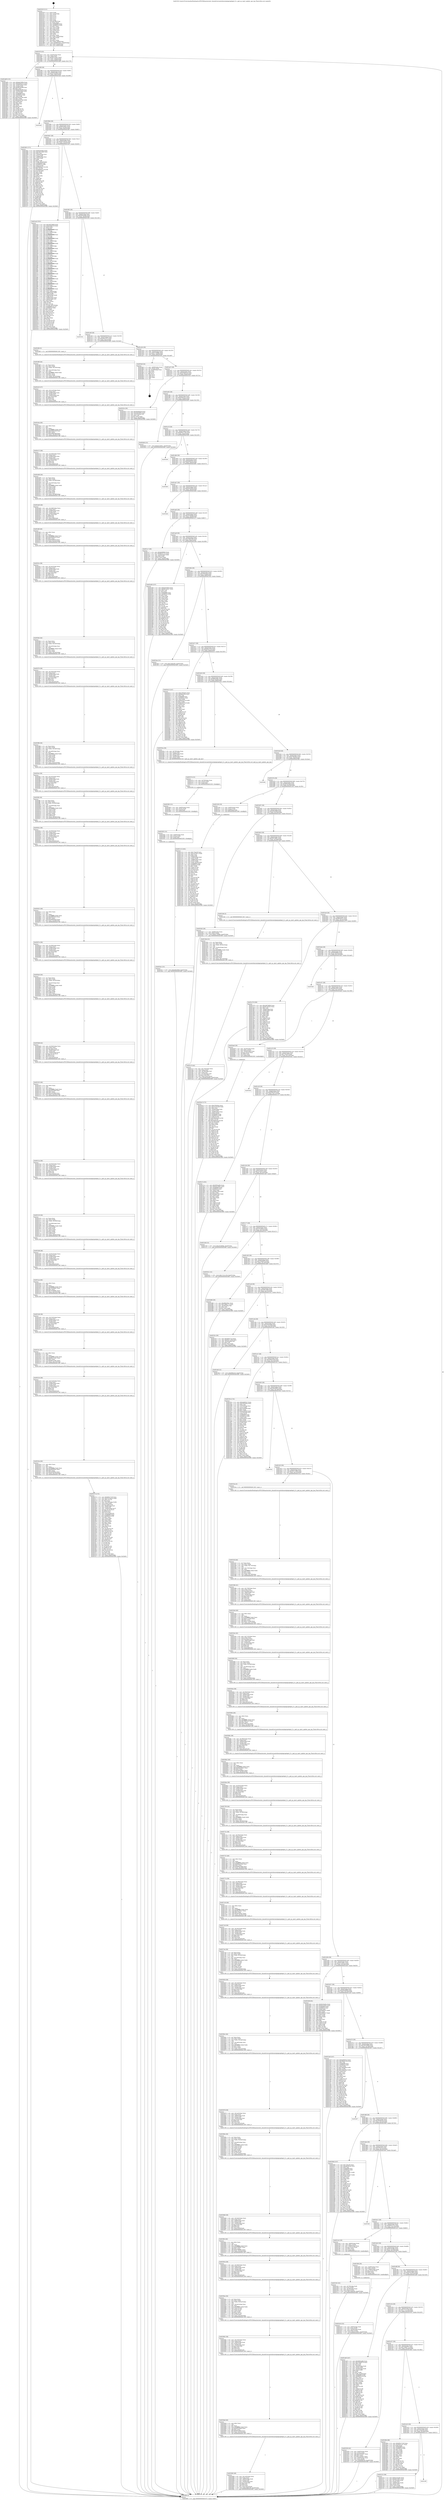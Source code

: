 digraph "0x401910" {
  label = "0x401910 (/mnt/c/Users/mathe/Desktop/tcc/POCII/binaries/extr_linuxdriversnetethernetqlogicqedqed_l2.c_qed_sp_vport_update_sge_tpa_Final-ollvm.out::main(0))"
  labelloc = "t"
  node[shape=record]

  Entry [label="",width=0.3,height=0.3,shape=circle,fillcolor=black,style=filled]
  "0x40197f" [label="{
     0x40197f [32]\l
     | [instrs]\l
     &nbsp;&nbsp;0x40197f \<+6\>: mov -0xa0(%rbp),%eax\l
     &nbsp;&nbsp;0x401985 \<+2\>: mov %eax,%ecx\l
     &nbsp;&nbsp;0x401987 \<+6\>: sub $0x8d7a34e7,%ecx\l
     &nbsp;&nbsp;0x40198d \<+6\>: mov %eax,-0xb4(%rbp)\l
     &nbsp;&nbsp;0x401993 \<+6\>: mov %ecx,-0xb8(%rbp)\l
     &nbsp;&nbsp;0x401999 \<+6\>: je 0000000000402a89 \<main+0x1179\>\l
  }"]
  "0x402a89" [label="{
     0x402a89 [123]\l
     | [instrs]\l
     &nbsp;&nbsp;0x402a89 \<+5\>: mov $0xbe42df5b,%eax\l
     &nbsp;&nbsp;0x402a8e \<+5\>: mov $0xb59ecd13,%ecx\l
     &nbsp;&nbsp;0x402a93 \<+4\>: mov -0x58(%rbp),%rdx\l
     &nbsp;&nbsp;0x402a97 \<+2\>: mov (%rdx),%esi\l
     &nbsp;&nbsp;0x402a99 \<+6\>: add $0xb819e496,%esi\l
     &nbsp;&nbsp;0x402a9f \<+3\>: add $0x1,%esi\l
     &nbsp;&nbsp;0x402aa2 \<+6\>: sub $0xb819e496,%esi\l
     &nbsp;&nbsp;0x402aa8 \<+4\>: mov -0x58(%rbp),%rdx\l
     &nbsp;&nbsp;0x402aac \<+2\>: mov %esi,(%rdx)\l
     &nbsp;&nbsp;0x402aae \<+7\>: mov 0x406068,%esi\l
     &nbsp;&nbsp;0x402ab5 \<+7\>: mov 0x406054,%edi\l
     &nbsp;&nbsp;0x402abc \<+3\>: mov %esi,%r8d\l
     &nbsp;&nbsp;0x402abf \<+7\>: add $0x50ce378e,%r8d\l
     &nbsp;&nbsp;0x402ac6 \<+4\>: sub $0x1,%r8d\l
     &nbsp;&nbsp;0x402aca \<+7\>: sub $0x50ce378e,%r8d\l
     &nbsp;&nbsp;0x402ad1 \<+4\>: imul %r8d,%esi\l
     &nbsp;&nbsp;0x402ad5 \<+3\>: and $0x1,%esi\l
     &nbsp;&nbsp;0x402ad8 \<+3\>: cmp $0x0,%esi\l
     &nbsp;&nbsp;0x402adb \<+4\>: sete %r9b\l
     &nbsp;&nbsp;0x402adf \<+3\>: cmp $0xa,%edi\l
     &nbsp;&nbsp;0x402ae2 \<+4\>: setl %r10b\l
     &nbsp;&nbsp;0x402ae6 \<+3\>: mov %r9b,%r11b\l
     &nbsp;&nbsp;0x402ae9 \<+3\>: and %r10b,%r11b\l
     &nbsp;&nbsp;0x402aec \<+3\>: xor %r10b,%r9b\l
     &nbsp;&nbsp;0x402aef \<+3\>: or %r9b,%r11b\l
     &nbsp;&nbsp;0x402af2 \<+4\>: test $0x1,%r11b\l
     &nbsp;&nbsp;0x402af6 \<+3\>: cmovne %ecx,%eax\l
     &nbsp;&nbsp;0x402af9 \<+6\>: mov %eax,-0xa0(%rbp)\l
     &nbsp;&nbsp;0x402aff \<+5\>: jmp 00000000004039f9 \<main+0x20e9\>\l
  }"]
  "0x40199f" [label="{
     0x40199f [28]\l
     | [instrs]\l
     &nbsp;&nbsp;0x40199f \<+5\>: jmp 00000000004019a4 \<main+0x94\>\l
     &nbsp;&nbsp;0x4019a4 \<+6\>: mov -0xb4(%rbp),%eax\l
     &nbsp;&nbsp;0x4019aa \<+5\>: sub $0x9320cfda,%eax\l
     &nbsp;&nbsp;0x4019af \<+6\>: mov %eax,-0xbc(%rbp)\l
     &nbsp;&nbsp;0x4019b5 \<+6\>: je 00000000004034af \<main+0x1b9f\>\l
  }"]
  Exit [label="",width=0.3,height=0.3,shape=circle,fillcolor=black,style=filled,peripheries=2]
  "0x4034af" [label="{
     0x4034af\l
  }", style=dashed]
  "0x4019bb" [label="{
     0x4019bb [28]\l
     | [instrs]\l
     &nbsp;&nbsp;0x4019bb \<+5\>: jmp 00000000004019c0 \<main+0xb0\>\l
     &nbsp;&nbsp;0x4019c0 \<+6\>: mov -0xb4(%rbp),%eax\l
     &nbsp;&nbsp;0x4019c6 \<+5\>: sub $0x9325f5ac,%eax\l
     &nbsp;&nbsp;0x4019cb \<+6\>: mov %eax,-0xc0(%rbp)\l
     &nbsp;&nbsp;0x4019d1 \<+6\>: je 0000000000402491 \<main+0xb81\>\l
  }"]
  "0x4033a1" [label="{
     0x4033a1 [15]\l
     | [instrs]\l
     &nbsp;&nbsp;0x4033a1 \<+10\>: movl $0xe0b284bf,-0xa0(%rbp)\l
     &nbsp;&nbsp;0x4033ab \<+5\>: jmp 00000000004039f9 \<main+0x20e9\>\l
  }"]
  "0x402491" [label="{
     0x402491 [171]\l
     | [instrs]\l
     &nbsp;&nbsp;0x402491 \<+5\>: mov $0x9320cfda,%eax\l
     &nbsp;&nbsp;0x402496 \<+5\>: mov $0x2b972fa6,%ecx\l
     &nbsp;&nbsp;0x40249b \<+2\>: mov $0x1,%dl\l
     &nbsp;&nbsp;0x40249d \<+4\>: mov -0x58(%rbp),%rsi\l
     &nbsp;&nbsp;0x4024a1 \<+2\>: mov (%rsi),%edi\l
     &nbsp;&nbsp;0x4024a3 \<+4\>: mov -0x68(%rbp),%rsi\l
     &nbsp;&nbsp;0x4024a7 \<+2\>: cmp (%rsi),%edi\l
     &nbsp;&nbsp;0x4024a9 \<+4\>: setl %r8b\l
     &nbsp;&nbsp;0x4024ad \<+4\>: and $0x1,%r8b\l
     &nbsp;&nbsp;0x4024b1 \<+4\>: mov %r8b,-0x2a(%rbp)\l
     &nbsp;&nbsp;0x4024b5 \<+7\>: mov 0x406068,%edi\l
     &nbsp;&nbsp;0x4024bc \<+8\>: mov 0x406054,%r9d\l
     &nbsp;&nbsp;0x4024c4 \<+3\>: mov %edi,%r10d\l
     &nbsp;&nbsp;0x4024c7 \<+7\>: add $0xf986d413,%r10d\l
     &nbsp;&nbsp;0x4024ce \<+4\>: sub $0x1,%r10d\l
     &nbsp;&nbsp;0x4024d2 \<+7\>: sub $0xf986d413,%r10d\l
     &nbsp;&nbsp;0x4024d9 \<+4\>: imul %r10d,%edi\l
     &nbsp;&nbsp;0x4024dd \<+3\>: and $0x1,%edi\l
     &nbsp;&nbsp;0x4024e0 \<+3\>: cmp $0x0,%edi\l
     &nbsp;&nbsp;0x4024e3 \<+4\>: sete %r8b\l
     &nbsp;&nbsp;0x4024e7 \<+4\>: cmp $0xa,%r9d\l
     &nbsp;&nbsp;0x4024eb \<+4\>: setl %r11b\l
     &nbsp;&nbsp;0x4024ef \<+3\>: mov %r8b,%bl\l
     &nbsp;&nbsp;0x4024f2 \<+3\>: xor $0xff,%bl\l
     &nbsp;&nbsp;0x4024f5 \<+3\>: mov %r11b,%r14b\l
     &nbsp;&nbsp;0x4024f8 \<+4\>: xor $0xff,%r14b\l
     &nbsp;&nbsp;0x4024fc \<+3\>: xor $0x0,%dl\l
     &nbsp;&nbsp;0x4024ff \<+3\>: mov %bl,%r15b\l
     &nbsp;&nbsp;0x402502 \<+4\>: and $0x0,%r15b\l
     &nbsp;&nbsp;0x402506 \<+3\>: and %dl,%r8b\l
     &nbsp;&nbsp;0x402509 \<+3\>: mov %r14b,%r12b\l
     &nbsp;&nbsp;0x40250c \<+4\>: and $0x0,%r12b\l
     &nbsp;&nbsp;0x402510 \<+3\>: and %dl,%r11b\l
     &nbsp;&nbsp;0x402513 \<+3\>: or %r8b,%r15b\l
     &nbsp;&nbsp;0x402516 \<+3\>: or %r11b,%r12b\l
     &nbsp;&nbsp;0x402519 \<+3\>: xor %r12b,%r15b\l
     &nbsp;&nbsp;0x40251c \<+3\>: or %r14b,%bl\l
     &nbsp;&nbsp;0x40251f \<+3\>: xor $0xff,%bl\l
     &nbsp;&nbsp;0x402522 \<+3\>: or $0x0,%dl\l
     &nbsp;&nbsp;0x402525 \<+2\>: and %dl,%bl\l
     &nbsp;&nbsp;0x402527 \<+3\>: or %bl,%r15b\l
     &nbsp;&nbsp;0x40252a \<+4\>: test $0x1,%r15b\l
     &nbsp;&nbsp;0x40252e \<+3\>: cmovne %ecx,%eax\l
     &nbsp;&nbsp;0x402531 \<+6\>: mov %eax,-0xa0(%rbp)\l
     &nbsp;&nbsp;0x402537 \<+5\>: jmp 00000000004039f9 \<main+0x20e9\>\l
  }"]
  "0x4019d7" [label="{
     0x4019d7 [28]\l
     | [instrs]\l
     &nbsp;&nbsp;0x4019d7 \<+5\>: jmp 00000000004019dc \<main+0xcc\>\l
     &nbsp;&nbsp;0x4019dc \<+6\>: mov -0xb4(%rbp),%eax\l
     &nbsp;&nbsp;0x4019e2 \<+5\>: sub $0x9470d242,%eax\l
     &nbsp;&nbsp;0x4019e7 \<+6\>: mov %eax,-0xc4(%rbp)\l
     &nbsp;&nbsp;0x4019ed \<+6\>: je 0000000000401ee3 \<main+0x5d3\>\l
  }"]
  "0x403392" [label="{
     0x403392 [15]\l
     | [instrs]\l
     &nbsp;&nbsp;0x403392 \<+4\>: mov -0x48(%rbp),%rax\l
     &nbsp;&nbsp;0x403396 \<+3\>: mov (%rax),%rax\l
     &nbsp;&nbsp;0x403399 \<+3\>: mov %rax,%rdi\l
     &nbsp;&nbsp;0x40339c \<+5\>: call 0000000000401030 \<free@plt\>\l
     | [calls]\l
     &nbsp;&nbsp;0x401030 \{1\} (unknown)\l
  }"]
  "0x401ee3" [label="{
     0x401ee3 [331]\l
     | [instrs]\l
     &nbsp;&nbsp;0x401ee3 \<+5\>: mov $0x5487b808,%eax\l
     &nbsp;&nbsp;0x401ee8 \<+5\>: mov $0xb28d8120,%ecx\l
     &nbsp;&nbsp;0x401eed \<+2\>: xor %edx,%edx\l
     &nbsp;&nbsp;0x401eef \<+3\>: mov %rsp,%rsi\l
     &nbsp;&nbsp;0x401ef2 \<+4\>: add $0xfffffffffffffff0,%rsi\l
     &nbsp;&nbsp;0x401ef6 \<+3\>: mov %rsi,%rsp\l
     &nbsp;&nbsp;0x401ef9 \<+7\>: mov %rsi,-0x98(%rbp)\l
     &nbsp;&nbsp;0x401f00 \<+3\>: mov %rsp,%rsi\l
     &nbsp;&nbsp;0x401f03 \<+4\>: add $0xfffffffffffffff0,%rsi\l
     &nbsp;&nbsp;0x401f07 \<+3\>: mov %rsi,%rsp\l
     &nbsp;&nbsp;0x401f0a \<+3\>: mov %rsp,%rdi\l
     &nbsp;&nbsp;0x401f0d \<+4\>: add $0xfffffffffffffff0,%rdi\l
     &nbsp;&nbsp;0x401f11 \<+3\>: mov %rdi,%rsp\l
     &nbsp;&nbsp;0x401f14 \<+7\>: mov %rdi,-0x90(%rbp)\l
     &nbsp;&nbsp;0x401f1b \<+3\>: mov %rsp,%rdi\l
     &nbsp;&nbsp;0x401f1e \<+4\>: add $0xfffffffffffffff0,%rdi\l
     &nbsp;&nbsp;0x401f22 \<+3\>: mov %rdi,%rsp\l
     &nbsp;&nbsp;0x401f25 \<+7\>: mov %rdi,-0x88(%rbp)\l
     &nbsp;&nbsp;0x401f2c \<+3\>: mov %rsp,%rdi\l
     &nbsp;&nbsp;0x401f2f \<+4\>: add $0xfffffffffffffff0,%rdi\l
     &nbsp;&nbsp;0x401f33 \<+3\>: mov %rdi,%rsp\l
     &nbsp;&nbsp;0x401f36 \<+4\>: mov %rdi,-0x80(%rbp)\l
     &nbsp;&nbsp;0x401f3a \<+3\>: mov %rsp,%rdi\l
     &nbsp;&nbsp;0x401f3d \<+4\>: add $0xfffffffffffffff0,%rdi\l
     &nbsp;&nbsp;0x401f41 \<+3\>: mov %rdi,%rsp\l
     &nbsp;&nbsp;0x401f44 \<+4\>: mov %rdi,-0x78(%rbp)\l
     &nbsp;&nbsp;0x401f48 \<+3\>: mov %rsp,%rdi\l
     &nbsp;&nbsp;0x401f4b \<+4\>: add $0xfffffffffffffff0,%rdi\l
     &nbsp;&nbsp;0x401f4f \<+3\>: mov %rdi,%rsp\l
     &nbsp;&nbsp;0x401f52 \<+4\>: mov %rdi,-0x70(%rbp)\l
     &nbsp;&nbsp;0x401f56 \<+3\>: mov %rsp,%rdi\l
     &nbsp;&nbsp;0x401f59 \<+4\>: add $0xfffffffffffffff0,%rdi\l
     &nbsp;&nbsp;0x401f5d \<+3\>: mov %rdi,%rsp\l
     &nbsp;&nbsp;0x401f60 \<+4\>: mov %rdi,-0x68(%rbp)\l
     &nbsp;&nbsp;0x401f64 \<+3\>: mov %rsp,%rdi\l
     &nbsp;&nbsp;0x401f67 \<+4\>: add $0xfffffffffffffff0,%rdi\l
     &nbsp;&nbsp;0x401f6b \<+3\>: mov %rdi,%rsp\l
     &nbsp;&nbsp;0x401f6e \<+4\>: mov %rdi,-0x60(%rbp)\l
     &nbsp;&nbsp;0x401f72 \<+3\>: mov %rsp,%rdi\l
     &nbsp;&nbsp;0x401f75 \<+4\>: add $0xfffffffffffffff0,%rdi\l
     &nbsp;&nbsp;0x401f79 \<+3\>: mov %rdi,%rsp\l
     &nbsp;&nbsp;0x401f7c \<+4\>: mov %rdi,-0x58(%rbp)\l
     &nbsp;&nbsp;0x401f80 \<+3\>: mov %rsp,%rdi\l
     &nbsp;&nbsp;0x401f83 \<+4\>: add $0xfffffffffffffff0,%rdi\l
     &nbsp;&nbsp;0x401f87 \<+3\>: mov %rdi,%rsp\l
     &nbsp;&nbsp;0x401f8a \<+4\>: mov %rdi,-0x50(%rbp)\l
     &nbsp;&nbsp;0x401f8e \<+3\>: mov %rsp,%rdi\l
     &nbsp;&nbsp;0x401f91 \<+4\>: add $0xfffffffffffffff0,%rdi\l
     &nbsp;&nbsp;0x401f95 \<+3\>: mov %rdi,%rsp\l
     &nbsp;&nbsp;0x401f98 \<+4\>: mov %rdi,-0x48(%rbp)\l
     &nbsp;&nbsp;0x401f9c \<+3\>: mov %rsp,%rdi\l
     &nbsp;&nbsp;0x401f9f \<+4\>: add $0xfffffffffffffff0,%rdi\l
     &nbsp;&nbsp;0x401fa3 \<+3\>: mov %rdi,%rsp\l
     &nbsp;&nbsp;0x401fa6 \<+4\>: mov %rdi,-0x40(%rbp)\l
     &nbsp;&nbsp;0x401faa \<+7\>: mov -0x98(%rbp),%rdi\l
     &nbsp;&nbsp;0x401fb1 \<+6\>: movl $0x0,(%rdi)\l
     &nbsp;&nbsp;0x401fb7 \<+7\>: mov -0xa4(%rbp),%r8d\l
     &nbsp;&nbsp;0x401fbe \<+3\>: mov %r8d,(%rsi)\l
     &nbsp;&nbsp;0x401fc1 \<+7\>: mov -0x90(%rbp),%rdi\l
     &nbsp;&nbsp;0x401fc8 \<+7\>: mov -0xb0(%rbp),%r9\l
     &nbsp;&nbsp;0x401fcf \<+3\>: mov %r9,(%rdi)\l
     &nbsp;&nbsp;0x401fd2 \<+3\>: cmpl $0x2,(%rsi)\l
     &nbsp;&nbsp;0x401fd5 \<+4\>: setne %r10b\l
     &nbsp;&nbsp;0x401fd9 \<+4\>: and $0x1,%r10b\l
     &nbsp;&nbsp;0x401fdd \<+4\>: mov %r10b,-0x31(%rbp)\l
     &nbsp;&nbsp;0x401fe1 \<+8\>: mov 0x406068,%r11d\l
     &nbsp;&nbsp;0x401fe9 \<+7\>: mov 0x406054,%ebx\l
     &nbsp;&nbsp;0x401ff0 \<+3\>: sub $0x1,%edx\l
     &nbsp;&nbsp;0x401ff3 \<+3\>: mov %r11d,%r14d\l
     &nbsp;&nbsp;0x401ff6 \<+3\>: add %edx,%r14d\l
     &nbsp;&nbsp;0x401ff9 \<+4\>: imul %r14d,%r11d\l
     &nbsp;&nbsp;0x401ffd \<+4\>: and $0x1,%r11d\l
     &nbsp;&nbsp;0x402001 \<+4\>: cmp $0x0,%r11d\l
     &nbsp;&nbsp;0x402005 \<+4\>: sete %r10b\l
     &nbsp;&nbsp;0x402009 \<+3\>: cmp $0xa,%ebx\l
     &nbsp;&nbsp;0x40200c \<+4\>: setl %r15b\l
     &nbsp;&nbsp;0x402010 \<+3\>: mov %r10b,%r12b\l
     &nbsp;&nbsp;0x402013 \<+3\>: and %r15b,%r12b\l
     &nbsp;&nbsp;0x402016 \<+3\>: xor %r15b,%r10b\l
     &nbsp;&nbsp;0x402019 \<+3\>: or %r10b,%r12b\l
     &nbsp;&nbsp;0x40201c \<+4\>: test $0x1,%r12b\l
     &nbsp;&nbsp;0x402020 \<+3\>: cmovne %ecx,%eax\l
     &nbsp;&nbsp;0x402023 \<+6\>: mov %eax,-0xa0(%rbp)\l
     &nbsp;&nbsp;0x402029 \<+5\>: jmp 00000000004039f9 \<main+0x20e9\>\l
  }"]
  "0x4019f3" [label="{
     0x4019f3 [28]\l
     | [instrs]\l
     &nbsp;&nbsp;0x4019f3 \<+5\>: jmp 00000000004019f8 \<main+0xe8\>\l
     &nbsp;&nbsp;0x4019f8 \<+6\>: mov -0xb4(%rbp),%eax\l
     &nbsp;&nbsp;0x4019fe \<+5\>: sub $0x9495ae6b,%eax\l
     &nbsp;&nbsp;0x401a03 \<+6\>: mov %eax,-0xc8(%rbp)\l
     &nbsp;&nbsp;0x401a09 \<+6\>: je 000000000040353b \<main+0x1c2b\>\l
  }"]
  "0x403383" [label="{
     0x403383 [15]\l
     | [instrs]\l
     &nbsp;&nbsp;0x403383 \<+4\>: mov -0x60(%rbp),%rax\l
     &nbsp;&nbsp;0x403387 \<+3\>: mov (%rax),%rax\l
     &nbsp;&nbsp;0x40338a \<+3\>: mov %rax,%rdi\l
     &nbsp;&nbsp;0x40338d \<+5\>: call 0000000000401030 \<free@plt\>\l
     | [calls]\l
     &nbsp;&nbsp;0x401030 \{1\} (unknown)\l
  }"]
  "0x40353b" [label="{
     0x40353b\l
  }", style=dashed]
  "0x401a0f" [label="{
     0x401a0f [28]\l
     | [instrs]\l
     &nbsp;&nbsp;0x401a0f \<+5\>: jmp 0000000000401a14 \<main+0x104\>\l
     &nbsp;&nbsp;0x401a14 \<+6\>: mov -0xb4(%rbp),%eax\l
     &nbsp;&nbsp;0x401a1a \<+5\>: sub $0xa6ce22f7,%eax\l
     &nbsp;&nbsp;0x401a1f \<+6\>: mov %eax,-0xcc(%rbp)\l
     &nbsp;&nbsp;0x401a25 \<+6\>: je 0000000000402df4 \<main+0x14e4\>\l
  }"]
  "0x403374" [label="{
     0x403374 [15]\l
     | [instrs]\l
     &nbsp;&nbsp;0x403374 \<+4\>: mov -0x78(%rbp),%rax\l
     &nbsp;&nbsp;0x403378 \<+3\>: mov (%rax),%rax\l
     &nbsp;&nbsp;0x40337b \<+3\>: mov %rax,%rdi\l
     &nbsp;&nbsp;0x40337e \<+5\>: call 0000000000401030 \<free@plt\>\l
     | [calls]\l
     &nbsp;&nbsp;0x401030 \{1\} (unknown)\l
  }"]
  "0x402df4" [label="{
     0x402df4 [5]\l
     | [instrs]\l
     &nbsp;&nbsp;0x402df4 \<+5\>: call 0000000000401160 \<next_i\>\l
     | [calls]\l
     &nbsp;&nbsp;0x401160 \{1\} (/mnt/c/Users/mathe/Desktop/tcc/POCII/binaries/extr_linuxdriversnetethernetqlogicqedqed_l2.c_qed_sp_vport_update_sge_tpa_Final-ollvm.out::next_i)\l
  }"]
  "0x401a2b" [label="{
     0x401a2b [28]\l
     | [instrs]\l
     &nbsp;&nbsp;0x401a2b \<+5\>: jmp 0000000000401a30 \<main+0x120\>\l
     &nbsp;&nbsp;0x401a30 \<+6\>: mov -0xb4(%rbp),%eax\l
     &nbsp;&nbsp;0x401a36 \<+5\>: sub $0xb17f396b,%eax\l
     &nbsp;&nbsp;0x401a3b \<+6\>: mov %eax,-0xd0(%rbp)\l
     &nbsp;&nbsp;0x401a41 \<+6\>: je 00000000004033ef \<main+0x1adf\>\l
  }"]
  "0x403272" [label="{
     0x403272 [175]\l
     | [instrs]\l
     &nbsp;&nbsp;0x403272 \<+5\>: mov $0xb85e7156,%ecx\l
     &nbsp;&nbsp;0x403277 \<+5\>: mov $0x22554b2e,%edx\l
     &nbsp;&nbsp;0x40327c \<+3\>: mov $0x1,%r11b\l
     &nbsp;&nbsp;0x40327f \<+2\>: xor %esi,%esi\l
     &nbsp;&nbsp;0x403281 \<+7\>: mov -0x218(%rbp),%r9d\l
     &nbsp;&nbsp;0x403288 \<+4\>: imul %eax,%r9d\l
     &nbsp;&nbsp;0x40328c \<+3\>: movslq %r9d,%rdi\l
     &nbsp;&nbsp;0x40328f \<+4\>: mov -0x48(%rbp),%r8\l
     &nbsp;&nbsp;0x403293 \<+3\>: mov (%r8),%r8\l
     &nbsp;&nbsp;0x403296 \<+4\>: mov -0x40(%rbp),%r10\l
     &nbsp;&nbsp;0x40329a \<+3\>: movslq (%r10),%r10\l
     &nbsp;&nbsp;0x40329d \<+4\>: shl $0x6,%r10\l
     &nbsp;&nbsp;0x4032a1 \<+3\>: add %r10,%r8\l
     &nbsp;&nbsp;0x4032a4 \<+4\>: mov %rdi,0x38(%r8)\l
     &nbsp;&nbsp;0x4032a8 \<+7\>: mov 0x406068,%eax\l
     &nbsp;&nbsp;0x4032af \<+8\>: mov 0x406054,%r9d\l
     &nbsp;&nbsp;0x4032b7 \<+3\>: sub $0x1,%esi\l
     &nbsp;&nbsp;0x4032ba \<+2\>: mov %eax,%ebx\l
     &nbsp;&nbsp;0x4032bc \<+2\>: add %esi,%ebx\l
     &nbsp;&nbsp;0x4032be \<+3\>: imul %ebx,%eax\l
     &nbsp;&nbsp;0x4032c1 \<+3\>: and $0x1,%eax\l
     &nbsp;&nbsp;0x4032c4 \<+3\>: cmp $0x0,%eax\l
     &nbsp;&nbsp;0x4032c7 \<+4\>: sete %r14b\l
     &nbsp;&nbsp;0x4032cb \<+4\>: cmp $0xa,%r9d\l
     &nbsp;&nbsp;0x4032cf \<+4\>: setl %r15b\l
     &nbsp;&nbsp;0x4032d3 \<+3\>: mov %r14b,%r12b\l
     &nbsp;&nbsp;0x4032d6 \<+4\>: xor $0xff,%r12b\l
     &nbsp;&nbsp;0x4032da \<+3\>: mov %r15b,%r13b\l
     &nbsp;&nbsp;0x4032dd \<+4\>: xor $0xff,%r13b\l
     &nbsp;&nbsp;0x4032e1 \<+4\>: xor $0x1,%r11b\l
     &nbsp;&nbsp;0x4032e5 \<+3\>: mov %r12b,%al\l
     &nbsp;&nbsp;0x4032e8 \<+2\>: and $0xff,%al\l
     &nbsp;&nbsp;0x4032ea \<+3\>: and %r11b,%r14b\l
     &nbsp;&nbsp;0x4032ed \<+3\>: mov %r13b,%sil\l
     &nbsp;&nbsp;0x4032f0 \<+4\>: and $0xff,%sil\l
     &nbsp;&nbsp;0x4032f4 \<+3\>: and %r11b,%r15b\l
     &nbsp;&nbsp;0x4032f7 \<+3\>: or %r14b,%al\l
     &nbsp;&nbsp;0x4032fa \<+3\>: or %r15b,%sil\l
     &nbsp;&nbsp;0x4032fd \<+3\>: xor %sil,%al\l
     &nbsp;&nbsp;0x403300 \<+3\>: or %r13b,%r12b\l
     &nbsp;&nbsp;0x403303 \<+4\>: xor $0xff,%r12b\l
     &nbsp;&nbsp;0x403307 \<+4\>: or $0x1,%r11b\l
     &nbsp;&nbsp;0x40330b \<+3\>: and %r11b,%r12b\l
     &nbsp;&nbsp;0x40330e \<+3\>: or %r12b,%al\l
     &nbsp;&nbsp;0x403311 \<+2\>: test $0x1,%al\l
     &nbsp;&nbsp;0x403313 \<+3\>: cmovne %edx,%ecx\l
     &nbsp;&nbsp;0x403316 \<+6\>: mov %ecx,-0xa0(%rbp)\l
     &nbsp;&nbsp;0x40331c \<+5\>: jmp 00000000004039f9 \<main+0x20e9\>\l
  }"]
  "0x4033ef" [label="{
     0x4033ef [24]\l
     | [instrs]\l
     &nbsp;&nbsp;0x4033ef \<+7\>: mov -0x98(%rbp),%rax\l
     &nbsp;&nbsp;0x4033f6 \<+2\>: mov (%rax),%eax\l
     &nbsp;&nbsp;0x4033f8 \<+4\>: lea -0x28(%rbp),%rsp\l
     &nbsp;&nbsp;0x4033fc \<+1\>: pop %rbx\l
     &nbsp;&nbsp;0x4033fd \<+2\>: pop %r12\l
     &nbsp;&nbsp;0x4033ff \<+2\>: pop %r13\l
     &nbsp;&nbsp;0x403401 \<+2\>: pop %r14\l
     &nbsp;&nbsp;0x403403 \<+2\>: pop %r15\l
     &nbsp;&nbsp;0x403405 \<+1\>: pop %rbp\l
     &nbsp;&nbsp;0x403406 \<+1\>: ret\l
  }"]
  "0x401a47" [label="{
     0x401a47 [28]\l
     | [instrs]\l
     &nbsp;&nbsp;0x401a47 \<+5\>: jmp 0000000000401a4c \<main+0x13c\>\l
     &nbsp;&nbsp;0x401a4c \<+6\>: mov -0xb4(%rbp),%eax\l
     &nbsp;&nbsp;0x401a52 \<+5\>: sub $0xb28d8120,%eax\l
     &nbsp;&nbsp;0x401a57 \<+6\>: mov %eax,-0xd4(%rbp)\l
     &nbsp;&nbsp;0x401a5d \<+6\>: je 000000000040202e \<main+0x71e\>\l
  }"]
  "0x40324a" [label="{
     0x40324a [40]\l
     | [instrs]\l
     &nbsp;&nbsp;0x40324a \<+5\>: mov $0x2,%ecx\l
     &nbsp;&nbsp;0x40324f \<+1\>: cltd\l
     &nbsp;&nbsp;0x403250 \<+2\>: idiv %ecx\l
     &nbsp;&nbsp;0x403252 \<+6\>: imul $0xfffffffe,%edx,%ecx\l
     &nbsp;&nbsp;0x403258 \<+6\>: add $0xab44f3bc,%ecx\l
     &nbsp;&nbsp;0x40325e \<+3\>: add $0x1,%ecx\l
     &nbsp;&nbsp;0x403261 \<+6\>: sub $0xab44f3bc,%ecx\l
     &nbsp;&nbsp;0x403267 \<+6\>: mov %ecx,-0x218(%rbp)\l
     &nbsp;&nbsp;0x40326d \<+5\>: call 0000000000401160 \<next_i\>\l
     | [calls]\l
     &nbsp;&nbsp;0x401160 \{1\} (/mnt/c/Users/mathe/Desktop/tcc/POCII/binaries/extr_linuxdriversnetethernetqlogicqedqed_l2.c_qed_sp_vport_update_sge_tpa_Final-ollvm.out::next_i)\l
  }"]
  "0x40202e" [label="{
     0x40202e [30]\l
     | [instrs]\l
     &nbsp;&nbsp;0x40202e \<+5\>: mov $0x56e48c5b,%eax\l
     &nbsp;&nbsp;0x402033 \<+5\>: mov $0x3de300f2,%ecx\l
     &nbsp;&nbsp;0x402038 \<+3\>: mov -0x31(%rbp),%dl\l
     &nbsp;&nbsp;0x40203b \<+3\>: test $0x1,%dl\l
     &nbsp;&nbsp;0x40203e \<+3\>: cmovne %ecx,%eax\l
     &nbsp;&nbsp;0x402041 \<+6\>: mov %eax,-0xa0(%rbp)\l
     &nbsp;&nbsp;0x402047 \<+5\>: jmp 00000000004039f9 \<main+0x20e9\>\l
  }"]
  "0x401a63" [label="{
     0x401a63 [28]\l
     | [instrs]\l
     &nbsp;&nbsp;0x401a63 \<+5\>: jmp 0000000000401a68 \<main+0x158\>\l
     &nbsp;&nbsp;0x401a68 \<+6\>: mov -0xb4(%rbp),%eax\l
     &nbsp;&nbsp;0x401a6e \<+5\>: sub $0xb59ecd13,%eax\l
     &nbsp;&nbsp;0x401a73 \<+6\>: mov %eax,-0xd8(%rbp)\l
     &nbsp;&nbsp;0x401a79 \<+6\>: je 0000000000402b04 \<main+0x11f4\>\l
  }"]
  "0x403224" [label="{
     0x403224 [38]\l
     | [instrs]\l
     &nbsp;&nbsp;0x403224 \<+6\>: mov -0x214(%rbp),%ecx\l
     &nbsp;&nbsp;0x40322a \<+3\>: imul %eax,%ecx\l
     &nbsp;&nbsp;0x40322d \<+4\>: mov -0x48(%rbp),%rdi\l
     &nbsp;&nbsp;0x403231 \<+3\>: mov (%rdi),%rdi\l
     &nbsp;&nbsp;0x403234 \<+4\>: mov -0x40(%rbp),%r8\l
     &nbsp;&nbsp;0x403238 \<+3\>: movslq (%r8),%r8\l
     &nbsp;&nbsp;0x40323b \<+4\>: shl $0x6,%r8\l
     &nbsp;&nbsp;0x40323f \<+3\>: add %r8,%rdi\l
     &nbsp;&nbsp;0x403242 \<+3\>: mov %ecx,0x34(%rdi)\l
     &nbsp;&nbsp;0x403245 \<+5\>: call 0000000000401160 \<next_i\>\l
     | [calls]\l
     &nbsp;&nbsp;0x401160 \{1\} (/mnt/c/Users/mathe/Desktop/tcc/POCII/binaries/extr_linuxdriversnetethernetqlogicqedqed_l2.c_qed_sp_vport_update_sge_tpa_Final-ollvm.out::next_i)\l
  }"]
  "0x402b04" [label="{
     0x402b04 [15]\l
     | [instrs]\l
     &nbsp;&nbsp;0x402b04 \<+10\>: movl $0x4522461c,-0xa0(%rbp)\l
     &nbsp;&nbsp;0x402b0e \<+5\>: jmp 00000000004039f9 \<main+0x20e9\>\l
  }"]
  "0x401a7f" [label="{
     0x401a7f [28]\l
     | [instrs]\l
     &nbsp;&nbsp;0x401a7f \<+5\>: jmp 0000000000401a84 \<main+0x174\>\l
     &nbsp;&nbsp;0x401a84 \<+6\>: mov -0xb4(%rbp),%eax\l
     &nbsp;&nbsp;0x401a8a \<+5\>: sub $0xb85e7156,%eax\l
     &nbsp;&nbsp;0x401a8f \<+6\>: mov %eax,-0xdc(%rbp)\l
     &nbsp;&nbsp;0x401a95 \<+6\>: je 0000000000403560 \<main+0x1c50\>\l
  }"]
  "0x4031fc" [label="{
     0x4031fc [40]\l
     | [instrs]\l
     &nbsp;&nbsp;0x4031fc \<+5\>: mov $0x2,%ecx\l
     &nbsp;&nbsp;0x403201 \<+1\>: cltd\l
     &nbsp;&nbsp;0x403202 \<+2\>: idiv %ecx\l
     &nbsp;&nbsp;0x403204 \<+6\>: imul $0xfffffffe,%edx,%ecx\l
     &nbsp;&nbsp;0x40320a \<+6\>: add $0x68531461,%ecx\l
     &nbsp;&nbsp;0x403210 \<+3\>: add $0x1,%ecx\l
     &nbsp;&nbsp;0x403213 \<+6\>: sub $0x68531461,%ecx\l
     &nbsp;&nbsp;0x403219 \<+6\>: mov %ecx,-0x214(%rbp)\l
     &nbsp;&nbsp;0x40321f \<+5\>: call 0000000000401160 \<next_i\>\l
     | [calls]\l
     &nbsp;&nbsp;0x401160 \{1\} (/mnt/c/Users/mathe/Desktop/tcc/POCII/binaries/extr_linuxdriversnetethernetqlogicqedqed_l2.c_qed_sp_vport_update_sge_tpa_Final-ollvm.out::next_i)\l
  }"]
  "0x403560" [label="{
     0x403560\l
  }", style=dashed]
  "0x401a9b" [label="{
     0x401a9b [28]\l
     | [instrs]\l
     &nbsp;&nbsp;0x401a9b \<+5\>: jmp 0000000000401aa0 \<main+0x190\>\l
     &nbsp;&nbsp;0x401aa0 \<+6\>: mov -0xb4(%rbp),%eax\l
     &nbsp;&nbsp;0x401aa6 \<+5\>: sub $0xba84f2e2,%eax\l
     &nbsp;&nbsp;0x401aab \<+6\>: mov %eax,-0xe0(%rbp)\l
     &nbsp;&nbsp;0x401ab1 \<+6\>: je 0000000000403485 \<main+0x1b75\>\l
  }"]
  "0x4031d6" [label="{
     0x4031d6 [38]\l
     | [instrs]\l
     &nbsp;&nbsp;0x4031d6 \<+6\>: mov -0x210(%rbp),%ecx\l
     &nbsp;&nbsp;0x4031dc \<+3\>: imul %eax,%ecx\l
     &nbsp;&nbsp;0x4031df \<+4\>: mov -0x48(%rbp),%rdi\l
     &nbsp;&nbsp;0x4031e3 \<+3\>: mov (%rdi),%rdi\l
     &nbsp;&nbsp;0x4031e6 \<+4\>: mov -0x40(%rbp),%r8\l
     &nbsp;&nbsp;0x4031ea \<+3\>: movslq (%r8),%r8\l
     &nbsp;&nbsp;0x4031ed \<+4\>: shl $0x6,%r8\l
     &nbsp;&nbsp;0x4031f1 \<+3\>: add %r8,%rdi\l
     &nbsp;&nbsp;0x4031f4 \<+3\>: mov %ecx,0x30(%rdi)\l
     &nbsp;&nbsp;0x4031f7 \<+5\>: call 0000000000401160 \<next_i\>\l
     | [calls]\l
     &nbsp;&nbsp;0x401160 \{1\} (/mnt/c/Users/mathe/Desktop/tcc/POCII/binaries/extr_linuxdriversnetethernetqlogicqedqed_l2.c_qed_sp_vport_update_sge_tpa_Final-ollvm.out::next_i)\l
  }"]
  "0x403485" [label="{
     0x403485\l
  }", style=dashed]
  "0x401ab7" [label="{
     0x401ab7 [28]\l
     | [instrs]\l
     &nbsp;&nbsp;0x401ab7 \<+5\>: jmp 0000000000401abc \<main+0x1ac\>\l
     &nbsp;&nbsp;0x401abc \<+6\>: mov -0xb4(%rbp),%eax\l
     &nbsp;&nbsp;0x401ac2 \<+5\>: sub $0xbe42df5b,%eax\l
     &nbsp;&nbsp;0x401ac7 \<+6\>: mov %eax,-0xe4(%rbp)\l
     &nbsp;&nbsp;0x401acd \<+6\>: je 00000000004034d4 \<main+0x1bc4\>\l
  }"]
  "0x4031ae" [label="{
     0x4031ae [40]\l
     | [instrs]\l
     &nbsp;&nbsp;0x4031ae \<+5\>: mov $0x2,%ecx\l
     &nbsp;&nbsp;0x4031b3 \<+1\>: cltd\l
     &nbsp;&nbsp;0x4031b4 \<+2\>: idiv %ecx\l
     &nbsp;&nbsp;0x4031b6 \<+6\>: imul $0xfffffffe,%edx,%ecx\l
     &nbsp;&nbsp;0x4031bc \<+6\>: sub $0x7d18dd81,%ecx\l
     &nbsp;&nbsp;0x4031c2 \<+3\>: add $0x1,%ecx\l
     &nbsp;&nbsp;0x4031c5 \<+6\>: add $0x7d18dd81,%ecx\l
     &nbsp;&nbsp;0x4031cb \<+6\>: mov %ecx,-0x210(%rbp)\l
     &nbsp;&nbsp;0x4031d1 \<+5\>: call 0000000000401160 \<next_i\>\l
     | [calls]\l
     &nbsp;&nbsp;0x401160 \{1\} (/mnt/c/Users/mathe/Desktop/tcc/POCII/binaries/extr_linuxdriversnetethernetqlogicqedqed_l2.c_qed_sp_vport_update_sge_tpa_Final-ollvm.out::next_i)\l
  }"]
  "0x4034d4" [label="{
     0x4034d4\l
  }", style=dashed]
  "0x401ad3" [label="{
     0x401ad3 [28]\l
     | [instrs]\l
     &nbsp;&nbsp;0x401ad3 \<+5\>: jmp 0000000000401ad8 \<main+0x1c8\>\l
     &nbsp;&nbsp;0x401ad8 \<+6\>: mov -0xb4(%rbp),%eax\l
     &nbsp;&nbsp;0x401ade \<+5\>: sub $0xc010d9ab,%eax\l
     &nbsp;&nbsp;0x401ae3 \<+6\>: mov %eax,-0xe8(%rbp)\l
     &nbsp;&nbsp;0x401ae9 \<+6\>: je 00000000004021c7 \<main+0x8b7\>\l
  }"]
  "0x403188" [label="{
     0x403188 [38]\l
     | [instrs]\l
     &nbsp;&nbsp;0x403188 \<+6\>: mov -0x20c(%rbp),%ecx\l
     &nbsp;&nbsp;0x40318e \<+3\>: imul %eax,%ecx\l
     &nbsp;&nbsp;0x403191 \<+4\>: mov -0x48(%rbp),%rdi\l
     &nbsp;&nbsp;0x403195 \<+3\>: mov (%rdi),%rdi\l
     &nbsp;&nbsp;0x403198 \<+4\>: mov -0x40(%rbp),%r8\l
     &nbsp;&nbsp;0x40319c \<+3\>: movslq (%r8),%r8\l
     &nbsp;&nbsp;0x40319f \<+4\>: shl $0x6,%r8\l
     &nbsp;&nbsp;0x4031a3 \<+3\>: add %r8,%rdi\l
     &nbsp;&nbsp;0x4031a6 \<+3\>: mov %ecx,0x2c(%rdi)\l
     &nbsp;&nbsp;0x4031a9 \<+5\>: call 0000000000401160 \<next_i\>\l
     | [calls]\l
     &nbsp;&nbsp;0x401160 \{1\} (/mnt/c/Users/mathe/Desktop/tcc/POCII/binaries/extr_linuxdriversnetethernetqlogicqedqed_l2.c_qed_sp_vport_update_sge_tpa_Final-ollvm.out::next_i)\l
  }"]
  "0x4021c7" [label="{
     0x4021c7 [30]\l
     | [instrs]\l
     &nbsp;&nbsp;0x4021c7 \<+5\>: mov $0xfa0488d4,%eax\l
     &nbsp;&nbsp;0x4021cc \<+5\>: mov $0x6925c7c5,%ecx\l
     &nbsp;&nbsp;0x4021d1 \<+3\>: mov -0x30(%rbp),%edx\l
     &nbsp;&nbsp;0x4021d4 \<+3\>: cmp $0x0,%edx\l
     &nbsp;&nbsp;0x4021d7 \<+3\>: cmove %ecx,%eax\l
     &nbsp;&nbsp;0x4021da \<+6\>: mov %eax,-0xa0(%rbp)\l
     &nbsp;&nbsp;0x4021e0 \<+5\>: jmp 00000000004039f9 \<main+0x20e9\>\l
  }"]
  "0x401aef" [label="{
     0x401aef [28]\l
     | [instrs]\l
     &nbsp;&nbsp;0x401aef \<+5\>: jmp 0000000000401af4 \<main+0x1e4\>\l
     &nbsp;&nbsp;0x401af4 \<+6\>: mov -0xb4(%rbp),%eax\l
     &nbsp;&nbsp;0x401afa \<+5\>: sub $0xc28b0509,%eax\l
     &nbsp;&nbsp;0x401aff \<+6\>: mov %eax,-0xec(%rbp)\l
     &nbsp;&nbsp;0x401b05 \<+6\>: je 0000000000402a00 \<main+0x10f0\>\l
  }"]
  "0x403150" [label="{
     0x403150 [56]\l
     | [instrs]\l
     &nbsp;&nbsp;0x403150 \<+2\>: xor %ecx,%ecx\l
     &nbsp;&nbsp;0x403152 \<+5\>: mov $0x2,%edx\l
     &nbsp;&nbsp;0x403157 \<+6\>: mov %edx,-0x208(%rbp)\l
     &nbsp;&nbsp;0x40315d \<+1\>: cltd\l
     &nbsp;&nbsp;0x40315e \<+6\>: mov -0x208(%rbp),%esi\l
     &nbsp;&nbsp;0x403164 \<+2\>: idiv %esi\l
     &nbsp;&nbsp;0x403166 \<+6\>: imul $0xfffffffe,%edx,%edx\l
     &nbsp;&nbsp;0x40316c \<+3\>: mov %ecx,%r9d\l
     &nbsp;&nbsp;0x40316f \<+3\>: sub %edx,%r9d\l
     &nbsp;&nbsp;0x403172 \<+2\>: mov %ecx,%edx\l
     &nbsp;&nbsp;0x403174 \<+3\>: sub $0x1,%edx\l
     &nbsp;&nbsp;0x403177 \<+3\>: add %edx,%r9d\l
     &nbsp;&nbsp;0x40317a \<+3\>: sub %r9d,%ecx\l
     &nbsp;&nbsp;0x40317d \<+6\>: mov %ecx,-0x20c(%rbp)\l
     &nbsp;&nbsp;0x403183 \<+5\>: call 0000000000401160 \<next_i\>\l
     | [calls]\l
     &nbsp;&nbsp;0x401160 \{1\} (/mnt/c/Users/mathe/Desktop/tcc/POCII/binaries/extr_linuxdriversnetethernetqlogicqedqed_l2.c_qed_sp_vport_update_sge_tpa_Final-ollvm.out::next_i)\l
  }"]
  "0x402a00" [label="{
     0x402a00 [137]\l
     | [instrs]\l
     &nbsp;&nbsp;0x402a00 \<+5\>: mov $0xbe42df5b,%eax\l
     &nbsp;&nbsp;0x402a05 \<+5\>: mov $0x8d7a34e7,%ecx\l
     &nbsp;&nbsp;0x402a0a \<+2\>: mov $0x1,%dl\l
     &nbsp;&nbsp;0x402a0c \<+2\>: xor %esi,%esi\l
     &nbsp;&nbsp;0x402a0e \<+7\>: mov 0x406068,%edi\l
     &nbsp;&nbsp;0x402a15 \<+8\>: mov 0x406054,%r8d\l
     &nbsp;&nbsp;0x402a1d \<+3\>: sub $0x1,%esi\l
     &nbsp;&nbsp;0x402a20 \<+3\>: mov %edi,%r9d\l
     &nbsp;&nbsp;0x402a23 \<+3\>: add %esi,%r9d\l
     &nbsp;&nbsp;0x402a26 \<+4\>: imul %r9d,%edi\l
     &nbsp;&nbsp;0x402a2a \<+3\>: and $0x1,%edi\l
     &nbsp;&nbsp;0x402a2d \<+3\>: cmp $0x0,%edi\l
     &nbsp;&nbsp;0x402a30 \<+4\>: sete %r10b\l
     &nbsp;&nbsp;0x402a34 \<+4\>: cmp $0xa,%r8d\l
     &nbsp;&nbsp;0x402a38 \<+4\>: setl %r11b\l
     &nbsp;&nbsp;0x402a3c \<+3\>: mov %r10b,%bl\l
     &nbsp;&nbsp;0x402a3f \<+3\>: xor $0xff,%bl\l
     &nbsp;&nbsp;0x402a42 \<+3\>: mov %r11b,%r14b\l
     &nbsp;&nbsp;0x402a45 \<+4\>: xor $0xff,%r14b\l
     &nbsp;&nbsp;0x402a49 \<+3\>: xor $0x1,%dl\l
     &nbsp;&nbsp;0x402a4c \<+3\>: mov %bl,%r15b\l
     &nbsp;&nbsp;0x402a4f \<+4\>: and $0xff,%r15b\l
     &nbsp;&nbsp;0x402a53 \<+3\>: and %dl,%r10b\l
     &nbsp;&nbsp;0x402a56 \<+3\>: mov %r14b,%r12b\l
     &nbsp;&nbsp;0x402a59 \<+4\>: and $0xff,%r12b\l
     &nbsp;&nbsp;0x402a5d \<+3\>: and %dl,%r11b\l
     &nbsp;&nbsp;0x402a60 \<+3\>: or %r10b,%r15b\l
     &nbsp;&nbsp;0x402a63 \<+3\>: or %r11b,%r12b\l
     &nbsp;&nbsp;0x402a66 \<+3\>: xor %r12b,%r15b\l
     &nbsp;&nbsp;0x402a69 \<+3\>: or %r14b,%bl\l
     &nbsp;&nbsp;0x402a6c \<+3\>: xor $0xff,%bl\l
     &nbsp;&nbsp;0x402a6f \<+3\>: or $0x1,%dl\l
     &nbsp;&nbsp;0x402a72 \<+2\>: and %dl,%bl\l
     &nbsp;&nbsp;0x402a74 \<+3\>: or %bl,%r15b\l
     &nbsp;&nbsp;0x402a77 \<+4\>: test $0x1,%r15b\l
     &nbsp;&nbsp;0x402a7b \<+3\>: cmovne %ecx,%eax\l
     &nbsp;&nbsp;0x402a7e \<+6\>: mov %eax,-0xa0(%rbp)\l
     &nbsp;&nbsp;0x402a84 \<+5\>: jmp 00000000004039f9 \<main+0x20e9\>\l
  }"]
  "0x401b0b" [label="{
     0x401b0b [28]\l
     | [instrs]\l
     &nbsp;&nbsp;0x401b0b \<+5\>: jmp 0000000000401b10 \<main+0x200\>\l
     &nbsp;&nbsp;0x401b10 \<+6\>: mov -0xb4(%rbp),%eax\l
     &nbsp;&nbsp;0x401b16 \<+5\>: sub $0xc5f543ea,%eax\l
     &nbsp;&nbsp;0x401b1b \<+6\>: mov %eax,-0xf0(%rbp)\l
     &nbsp;&nbsp;0x401b21 \<+6\>: je 00000000004023ea \<main+0xada\>\l
  }"]
  "0x40312a" [label="{
     0x40312a [38]\l
     | [instrs]\l
     &nbsp;&nbsp;0x40312a \<+6\>: mov -0x204(%rbp),%ecx\l
     &nbsp;&nbsp;0x403130 \<+3\>: imul %eax,%ecx\l
     &nbsp;&nbsp;0x403133 \<+4\>: mov -0x48(%rbp),%rdi\l
     &nbsp;&nbsp;0x403137 \<+3\>: mov (%rdi),%rdi\l
     &nbsp;&nbsp;0x40313a \<+4\>: mov -0x40(%rbp),%r8\l
     &nbsp;&nbsp;0x40313e \<+3\>: movslq (%r8),%r8\l
     &nbsp;&nbsp;0x403141 \<+4\>: shl $0x6,%r8\l
     &nbsp;&nbsp;0x403145 \<+3\>: add %r8,%rdi\l
     &nbsp;&nbsp;0x403148 \<+3\>: mov %ecx,0x28(%rdi)\l
     &nbsp;&nbsp;0x40314b \<+5\>: call 0000000000401160 \<next_i\>\l
     | [calls]\l
     &nbsp;&nbsp;0x401160 \{1\} (/mnt/c/Users/mathe/Desktop/tcc/POCII/binaries/extr_linuxdriversnetethernetqlogicqedqed_l2.c_qed_sp_vport_update_sge_tpa_Final-ollvm.out::next_i)\l
  }"]
  "0x4023ea" [label="{
     0x4023ea [15]\l
     | [instrs]\l
     &nbsp;&nbsp;0x4023ea \<+10\>: movl $0x7eeba3f3,-0xa0(%rbp)\l
     &nbsp;&nbsp;0x4023f4 \<+5\>: jmp 00000000004039f9 \<main+0x20e9\>\l
  }"]
  "0x401b27" [label="{
     0x401b27 [28]\l
     | [instrs]\l
     &nbsp;&nbsp;0x401b27 \<+5\>: jmp 0000000000401b2c \<main+0x21c\>\l
     &nbsp;&nbsp;0x401b2c \<+6\>: mov -0xb4(%rbp),%eax\l
     &nbsp;&nbsp;0x401b32 \<+5\>: sub $0xd4fc3710,%eax\l
     &nbsp;&nbsp;0x401b37 \<+6\>: mov %eax,-0xf4(%rbp)\l
     &nbsp;&nbsp;0x401b3d \<+6\>: je 0000000000402b13 \<main+0x1203\>\l
  }"]
  "0x403102" [label="{
     0x403102 [40]\l
     | [instrs]\l
     &nbsp;&nbsp;0x403102 \<+5\>: mov $0x2,%ecx\l
     &nbsp;&nbsp;0x403107 \<+1\>: cltd\l
     &nbsp;&nbsp;0x403108 \<+2\>: idiv %ecx\l
     &nbsp;&nbsp;0x40310a \<+6\>: imul $0xfffffffe,%edx,%ecx\l
     &nbsp;&nbsp;0x403110 \<+6\>: sub $0xca01bfe6,%ecx\l
     &nbsp;&nbsp;0x403116 \<+3\>: add $0x1,%ecx\l
     &nbsp;&nbsp;0x403119 \<+6\>: add $0xca01bfe6,%ecx\l
     &nbsp;&nbsp;0x40311f \<+6\>: mov %ecx,-0x204(%rbp)\l
     &nbsp;&nbsp;0x403125 \<+5\>: call 0000000000401160 \<next_i\>\l
     | [calls]\l
     &nbsp;&nbsp;0x401160 \{1\} (/mnt/c/Users/mathe/Desktop/tcc/POCII/binaries/extr_linuxdriversnetethernetqlogicqedqed_l2.c_qed_sp_vport_update_sge_tpa_Final-ollvm.out::next_i)\l
  }"]
  "0x402b13" [label="{
     0x402b13 [147]\l
     | [instrs]\l
     &nbsp;&nbsp;0x402b13 \<+5\>: mov $0xd7805fee,%eax\l
     &nbsp;&nbsp;0x402b18 \<+5\>: mov $0xfddc3f5a,%ecx\l
     &nbsp;&nbsp;0x402b1d \<+2\>: mov $0x1,%dl\l
     &nbsp;&nbsp;0x402b1f \<+7\>: mov 0x406068,%esi\l
     &nbsp;&nbsp;0x402b26 \<+7\>: mov 0x406054,%edi\l
     &nbsp;&nbsp;0x402b2d \<+3\>: mov %esi,%r8d\l
     &nbsp;&nbsp;0x402b30 \<+7\>: add $0x6b262f7d,%r8d\l
     &nbsp;&nbsp;0x402b37 \<+4\>: sub $0x1,%r8d\l
     &nbsp;&nbsp;0x402b3b \<+7\>: sub $0x6b262f7d,%r8d\l
     &nbsp;&nbsp;0x402b42 \<+4\>: imul %r8d,%esi\l
     &nbsp;&nbsp;0x402b46 \<+3\>: and $0x1,%esi\l
     &nbsp;&nbsp;0x402b49 \<+3\>: cmp $0x0,%esi\l
     &nbsp;&nbsp;0x402b4c \<+4\>: sete %r9b\l
     &nbsp;&nbsp;0x402b50 \<+3\>: cmp $0xa,%edi\l
     &nbsp;&nbsp;0x402b53 \<+4\>: setl %r10b\l
     &nbsp;&nbsp;0x402b57 \<+3\>: mov %r9b,%r11b\l
     &nbsp;&nbsp;0x402b5a \<+4\>: xor $0xff,%r11b\l
     &nbsp;&nbsp;0x402b5e \<+3\>: mov %r10b,%bl\l
     &nbsp;&nbsp;0x402b61 \<+3\>: xor $0xff,%bl\l
     &nbsp;&nbsp;0x402b64 \<+3\>: xor $0x1,%dl\l
     &nbsp;&nbsp;0x402b67 \<+3\>: mov %r11b,%r14b\l
     &nbsp;&nbsp;0x402b6a \<+4\>: and $0xff,%r14b\l
     &nbsp;&nbsp;0x402b6e \<+3\>: and %dl,%r9b\l
     &nbsp;&nbsp;0x402b71 \<+3\>: mov %bl,%r15b\l
     &nbsp;&nbsp;0x402b74 \<+4\>: and $0xff,%r15b\l
     &nbsp;&nbsp;0x402b78 \<+3\>: and %dl,%r10b\l
     &nbsp;&nbsp;0x402b7b \<+3\>: or %r9b,%r14b\l
     &nbsp;&nbsp;0x402b7e \<+3\>: or %r10b,%r15b\l
     &nbsp;&nbsp;0x402b81 \<+3\>: xor %r15b,%r14b\l
     &nbsp;&nbsp;0x402b84 \<+3\>: or %bl,%r11b\l
     &nbsp;&nbsp;0x402b87 \<+4\>: xor $0xff,%r11b\l
     &nbsp;&nbsp;0x402b8b \<+3\>: or $0x1,%dl\l
     &nbsp;&nbsp;0x402b8e \<+3\>: and %dl,%r11b\l
     &nbsp;&nbsp;0x402b91 \<+3\>: or %r11b,%r14b\l
     &nbsp;&nbsp;0x402b94 \<+4\>: test $0x1,%r14b\l
     &nbsp;&nbsp;0x402b98 \<+3\>: cmovne %ecx,%eax\l
     &nbsp;&nbsp;0x402b9b \<+6\>: mov %eax,-0xa0(%rbp)\l
     &nbsp;&nbsp;0x402ba1 \<+5\>: jmp 00000000004039f9 \<main+0x20e9\>\l
  }"]
  "0x401b43" [label="{
     0x401b43 [28]\l
     | [instrs]\l
     &nbsp;&nbsp;0x401b43 \<+5\>: jmp 0000000000401b48 \<main+0x238\>\l
     &nbsp;&nbsp;0x401b48 \<+6\>: mov -0xb4(%rbp),%eax\l
     &nbsp;&nbsp;0x401b4e \<+5\>: sub $0xd6b429cc,%eax\l
     &nbsp;&nbsp;0x401b53 \<+6\>: mov %eax,-0xf8(%rbp)\l
     &nbsp;&nbsp;0x401b59 \<+6\>: je 000000000040335a \<main+0x1a4a\>\l
  }"]
  "0x4030d8" [label="{
     0x4030d8 [42]\l
     | [instrs]\l
     &nbsp;&nbsp;0x4030d8 \<+6\>: mov -0x200(%rbp),%ecx\l
     &nbsp;&nbsp;0x4030de \<+3\>: imul %eax,%ecx\l
     &nbsp;&nbsp;0x4030e1 \<+3\>: movslq %ecx,%rdi\l
     &nbsp;&nbsp;0x4030e4 \<+4\>: mov -0x48(%rbp),%r8\l
     &nbsp;&nbsp;0x4030e8 \<+3\>: mov (%r8),%r8\l
     &nbsp;&nbsp;0x4030eb \<+4\>: mov -0x40(%rbp),%r10\l
     &nbsp;&nbsp;0x4030ef \<+3\>: movslq (%r10),%r10\l
     &nbsp;&nbsp;0x4030f2 \<+4\>: shl $0x6,%r10\l
     &nbsp;&nbsp;0x4030f6 \<+3\>: add %r10,%r8\l
     &nbsp;&nbsp;0x4030f9 \<+4\>: mov %rdi,0x20(%r8)\l
     &nbsp;&nbsp;0x4030fd \<+5\>: call 0000000000401160 \<next_i\>\l
     | [calls]\l
     &nbsp;&nbsp;0x401160 \{1\} (/mnt/c/Users/mathe/Desktop/tcc/POCII/binaries/extr_linuxdriversnetethernetqlogicqedqed_l2.c_qed_sp_vport_update_sge_tpa_Final-ollvm.out::next_i)\l
  }"]
  "0x40335a" [label="{
     0x40335a [26]\l
     | [instrs]\l
     &nbsp;&nbsp;0x40335a \<+4\>: mov -0x78(%rbp),%rax\l
     &nbsp;&nbsp;0x40335e \<+3\>: mov (%rax),%rdi\l
     &nbsp;&nbsp;0x403361 \<+4\>: mov -0x60(%rbp),%rax\l
     &nbsp;&nbsp;0x403365 \<+3\>: mov (%rax),%rsi\l
     &nbsp;&nbsp;0x403368 \<+4\>: mov -0x48(%rbp),%rax\l
     &nbsp;&nbsp;0x40336c \<+3\>: mov (%rax),%rdx\l
     &nbsp;&nbsp;0x40336f \<+5\>: call 00000000004013c0 \<qed_sp_vport_update_sge_tpa\>\l
     | [calls]\l
     &nbsp;&nbsp;0x4013c0 \{1\} (/mnt/c/Users/mathe/Desktop/tcc/POCII/binaries/extr_linuxdriversnetethernetqlogicqedqed_l2.c_qed_sp_vport_update_sge_tpa_Final-ollvm.out::qed_sp_vport_update_sge_tpa)\l
  }"]
  "0x401b5f" [label="{
     0x401b5f [28]\l
     | [instrs]\l
     &nbsp;&nbsp;0x401b5f \<+5\>: jmp 0000000000401b64 \<main+0x254\>\l
     &nbsp;&nbsp;0x401b64 \<+6\>: mov -0xb4(%rbp),%eax\l
     &nbsp;&nbsp;0x401b6a \<+5\>: sub $0xd7805fee,%eax\l
     &nbsp;&nbsp;0x401b6f \<+6\>: mov %eax,-0xfc(%rbp)\l
     &nbsp;&nbsp;0x401b75 \<+6\>: je 00000000004034fe \<main+0x1bee\>\l
  }"]
  "0x4030a0" [label="{
     0x4030a0 [56]\l
     | [instrs]\l
     &nbsp;&nbsp;0x4030a0 \<+2\>: xor %ecx,%ecx\l
     &nbsp;&nbsp;0x4030a2 \<+5\>: mov $0x2,%edx\l
     &nbsp;&nbsp;0x4030a7 \<+6\>: mov %edx,-0x1fc(%rbp)\l
     &nbsp;&nbsp;0x4030ad \<+1\>: cltd\l
     &nbsp;&nbsp;0x4030ae \<+6\>: mov -0x1fc(%rbp),%esi\l
     &nbsp;&nbsp;0x4030b4 \<+2\>: idiv %esi\l
     &nbsp;&nbsp;0x4030b6 \<+6\>: imul $0xfffffffe,%edx,%edx\l
     &nbsp;&nbsp;0x4030bc \<+3\>: mov %ecx,%r9d\l
     &nbsp;&nbsp;0x4030bf \<+3\>: sub %edx,%r9d\l
     &nbsp;&nbsp;0x4030c2 \<+2\>: mov %ecx,%edx\l
     &nbsp;&nbsp;0x4030c4 \<+3\>: sub $0x1,%edx\l
     &nbsp;&nbsp;0x4030c7 \<+3\>: add %edx,%r9d\l
     &nbsp;&nbsp;0x4030ca \<+3\>: sub %r9d,%ecx\l
     &nbsp;&nbsp;0x4030cd \<+6\>: mov %ecx,-0x200(%rbp)\l
     &nbsp;&nbsp;0x4030d3 \<+5\>: call 0000000000401160 \<next_i\>\l
     | [calls]\l
     &nbsp;&nbsp;0x401160 \{1\} (/mnt/c/Users/mathe/Desktop/tcc/POCII/binaries/extr_linuxdriversnetethernetqlogicqedqed_l2.c_qed_sp_vport_update_sge_tpa_Final-ollvm.out::next_i)\l
  }"]
  "0x4034fe" [label="{
     0x4034fe\l
  }", style=dashed]
  "0x401b7b" [label="{
     0x401b7b [28]\l
     | [instrs]\l
     &nbsp;&nbsp;0x401b7b \<+5\>: jmp 0000000000401b80 \<main+0x270\>\l
     &nbsp;&nbsp;0x401b80 \<+6\>: mov -0xb4(%rbp),%eax\l
     &nbsp;&nbsp;0x401b86 \<+5\>: sub $0xdfb295a6,%eax\l
     &nbsp;&nbsp;0x401b8b \<+6\>: mov %eax,-0x100(%rbp)\l
     &nbsp;&nbsp;0x401b91 \<+6\>: je 0000000000402100 \<main+0x7f0\>\l
  }"]
  "0x40307a" [label="{
     0x40307a [38]\l
     | [instrs]\l
     &nbsp;&nbsp;0x40307a \<+6\>: mov -0x1f8(%rbp),%ecx\l
     &nbsp;&nbsp;0x403080 \<+3\>: imul %eax,%ecx\l
     &nbsp;&nbsp;0x403083 \<+4\>: mov -0x48(%rbp),%rdi\l
     &nbsp;&nbsp;0x403087 \<+3\>: mov (%rdi),%rdi\l
     &nbsp;&nbsp;0x40308a \<+4\>: mov -0x40(%rbp),%r8\l
     &nbsp;&nbsp;0x40308e \<+3\>: movslq (%r8),%r8\l
     &nbsp;&nbsp;0x403091 \<+4\>: shl $0x6,%r8\l
     &nbsp;&nbsp;0x403095 \<+3\>: add %r8,%rdi\l
     &nbsp;&nbsp;0x403098 \<+3\>: mov %ecx,0x1c(%rdi)\l
     &nbsp;&nbsp;0x40309b \<+5\>: call 0000000000401160 \<next_i\>\l
     | [calls]\l
     &nbsp;&nbsp;0x401160 \{1\} (/mnt/c/Users/mathe/Desktop/tcc/POCII/binaries/extr_linuxdriversnetethernetqlogicqedqed_l2.c_qed_sp_vport_update_sge_tpa_Final-ollvm.out::next_i)\l
  }"]
  "0x402100" [label="{
     0x402100 [19]\l
     | [instrs]\l
     &nbsp;&nbsp;0x402100 \<+7\>: mov -0x90(%rbp),%rax\l
     &nbsp;&nbsp;0x402107 \<+3\>: mov (%rax),%rax\l
     &nbsp;&nbsp;0x40210a \<+4\>: mov 0x8(%rax),%rdi\l
     &nbsp;&nbsp;0x40210e \<+5\>: call 0000000000401060 \<atoi@plt\>\l
     | [calls]\l
     &nbsp;&nbsp;0x401060 \{1\} (unknown)\l
  }"]
  "0x401b97" [label="{
     0x401b97 [28]\l
     | [instrs]\l
     &nbsp;&nbsp;0x401b97 \<+5\>: jmp 0000000000401b9c \<main+0x28c\>\l
     &nbsp;&nbsp;0x401b9c \<+6\>: mov -0xb4(%rbp),%eax\l
     &nbsp;&nbsp;0x401ba2 \<+5\>: sub $0xe0b284bf,%eax\l
     &nbsp;&nbsp;0x401ba7 \<+6\>: mov %eax,-0x104(%rbp)\l
     &nbsp;&nbsp;0x401bad \<+6\>: je 00000000004033d3 \<main+0x1ac3\>\l
  }"]
  "0x403052" [label="{
     0x403052 [40]\l
     | [instrs]\l
     &nbsp;&nbsp;0x403052 \<+5\>: mov $0x2,%ecx\l
     &nbsp;&nbsp;0x403057 \<+1\>: cltd\l
     &nbsp;&nbsp;0x403058 \<+2\>: idiv %ecx\l
     &nbsp;&nbsp;0x40305a \<+6\>: imul $0xfffffffe,%edx,%ecx\l
     &nbsp;&nbsp;0x403060 \<+6\>: sub $0xe699c833,%ecx\l
     &nbsp;&nbsp;0x403066 \<+3\>: add $0x1,%ecx\l
     &nbsp;&nbsp;0x403069 \<+6\>: add $0xe699c833,%ecx\l
     &nbsp;&nbsp;0x40306f \<+6\>: mov %ecx,-0x1f8(%rbp)\l
     &nbsp;&nbsp;0x403075 \<+5\>: call 0000000000401160 \<next_i\>\l
     | [calls]\l
     &nbsp;&nbsp;0x401160 \{1\} (/mnt/c/Users/mathe/Desktop/tcc/POCII/binaries/extr_linuxdriversnetethernetqlogicqedqed_l2.c_qed_sp_vport_update_sge_tpa_Final-ollvm.out::next_i)\l
  }"]
  "0x4033d3" [label="{
     0x4033d3 [28]\l
     | [instrs]\l
     &nbsp;&nbsp;0x4033d3 \<+7\>: mov -0x98(%rbp),%rax\l
     &nbsp;&nbsp;0x4033da \<+6\>: movl $0x0,(%rax)\l
     &nbsp;&nbsp;0x4033e0 \<+10\>: movl $0xb17f396b,-0xa0(%rbp)\l
     &nbsp;&nbsp;0x4033ea \<+5\>: jmp 00000000004039f9 \<main+0x20e9\>\l
  }"]
  "0x401bb3" [label="{
     0x401bb3 [28]\l
     | [instrs]\l
     &nbsp;&nbsp;0x401bb3 \<+5\>: jmp 0000000000401bb8 \<main+0x2a8\>\l
     &nbsp;&nbsp;0x401bb8 \<+6\>: mov -0xb4(%rbp),%eax\l
     &nbsp;&nbsp;0x401bbe \<+5\>: sub $0xf5674841,%eax\l
     &nbsp;&nbsp;0x401bc3 \<+6\>: mov %eax,-0x108(%rbp)\l
     &nbsp;&nbsp;0x401bc9 \<+6\>: je 0000000000402246 \<main+0x936\>\l
  }"]
  "0x40302c" [label="{
     0x40302c [38]\l
     | [instrs]\l
     &nbsp;&nbsp;0x40302c \<+6\>: mov -0x1f4(%rbp),%ecx\l
     &nbsp;&nbsp;0x403032 \<+3\>: imul %eax,%ecx\l
     &nbsp;&nbsp;0x403035 \<+4\>: mov -0x48(%rbp),%rdi\l
     &nbsp;&nbsp;0x403039 \<+3\>: mov (%rdi),%rdi\l
     &nbsp;&nbsp;0x40303c \<+4\>: mov -0x40(%rbp),%r8\l
     &nbsp;&nbsp;0x403040 \<+3\>: movslq (%r8),%r8\l
     &nbsp;&nbsp;0x403043 \<+4\>: shl $0x6,%r8\l
     &nbsp;&nbsp;0x403047 \<+3\>: add %r8,%rdi\l
     &nbsp;&nbsp;0x40304a \<+3\>: mov %ecx,0x18(%rdi)\l
     &nbsp;&nbsp;0x40304d \<+5\>: call 0000000000401160 \<next_i\>\l
     | [calls]\l
     &nbsp;&nbsp;0x401160 \{1\} (/mnt/c/Users/mathe/Desktop/tcc/POCII/binaries/extr_linuxdriversnetethernetqlogicqedqed_l2.c_qed_sp_vport_update_sge_tpa_Final-ollvm.out::next_i)\l
  }"]
  "0x402246" [label="{
     0x402246 [5]\l
     | [instrs]\l
     &nbsp;&nbsp;0x402246 \<+5\>: call 0000000000401160 \<next_i\>\l
     | [calls]\l
     &nbsp;&nbsp;0x401160 \{1\} (/mnt/c/Users/mathe/Desktop/tcc/POCII/binaries/extr_linuxdriversnetethernetqlogicqedqed_l2.c_qed_sp_vport_update_sge_tpa_Final-ollvm.out::next_i)\l
  }"]
  "0x401bcf" [label="{
     0x401bcf [28]\l
     | [instrs]\l
     &nbsp;&nbsp;0x401bcf \<+5\>: jmp 0000000000401bd4 \<main+0x2c4\>\l
     &nbsp;&nbsp;0x401bd4 \<+6\>: mov -0xb4(%rbp),%eax\l
     &nbsp;&nbsp;0x401bda \<+5\>: sub $0xf803d31c,%eax\l
     &nbsp;&nbsp;0x401bdf \<+6\>: mov %eax,-0x10c(%rbp)\l
     &nbsp;&nbsp;0x401be5 \<+6\>: je 0000000000401e79 \<main+0x569\>\l
  }"]
  "0x402ff4" [label="{
     0x402ff4 [56]\l
     | [instrs]\l
     &nbsp;&nbsp;0x402ff4 \<+2\>: xor %ecx,%ecx\l
     &nbsp;&nbsp;0x402ff6 \<+5\>: mov $0x2,%edx\l
     &nbsp;&nbsp;0x402ffb \<+6\>: mov %edx,-0x1f0(%rbp)\l
     &nbsp;&nbsp;0x403001 \<+1\>: cltd\l
     &nbsp;&nbsp;0x403002 \<+6\>: mov -0x1f0(%rbp),%esi\l
     &nbsp;&nbsp;0x403008 \<+2\>: idiv %esi\l
     &nbsp;&nbsp;0x40300a \<+6\>: imul $0xfffffffe,%edx,%edx\l
     &nbsp;&nbsp;0x403010 \<+3\>: mov %ecx,%r9d\l
     &nbsp;&nbsp;0x403013 \<+3\>: sub %edx,%r9d\l
     &nbsp;&nbsp;0x403016 \<+2\>: mov %ecx,%edx\l
     &nbsp;&nbsp;0x403018 \<+3\>: sub $0x1,%edx\l
     &nbsp;&nbsp;0x40301b \<+3\>: add %edx,%r9d\l
     &nbsp;&nbsp;0x40301e \<+3\>: sub %r9d,%ecx\l
     &nbsp;&nbsp;0x403021 \<+6\>: mov %ecx,-0x1f4(%rbp)\l
     &nbsp;&nbsp;0x403027 \<+5\>: call 0000000000401160 \<next_i\>\l
     | [calls]\l
     &nbsp;&nbsp;0x401160 \{1\} (/mnt/c/Users/mathe/Desktop/tcc/POCII/binaries/extr_linuxdriversnetethernetqlogicqedqed_l2.c_qed_sp_vport_update_sge_tpa_Final-ollvm.out::next_i)\l
  }"]
  "0x401e79" [label="{
     0x401e79 [106]\l
     | [instrs]\l
     &nbsp;&nbsp;0x401e79 \<+5\>: mov $0x5487b808,%eax\l
     &nbsp;&nbsp;0x401e7e \<+5\>: mov $0x9470d242,%ecx\l
     &nbsp;&nbsp;0x401e83 \<+2\>: mov $0x1,%dl\l
     &nbsp;&nbsp;0x401e85 \<+7\>: mov -0x9a(%rbp),%sil\l
     &nbsp;&nbsp;0x401e8c \<+7\>: mov -0x99(%rbp),%dil\l
     &nbsp;&nbsp;0x401e93 \<+3\>: mov %sil,%r8b\l
     &nbsp;&nbsp;0x401e96 \<+4\>: xor $0xff,%r8b\l
     &nbsp;&nbsp;0x401e9a \<+3\>: mov %dil,%r9b\l
     &nbsp;&nbsp;0x401e9d \<+4\>: xor $0xff,%r9b\l
     &nbsp;&nbsp;0x401ea1 \<+3\>: xor $0x1,%dl\l
     &nbsp;&nbsp;0x401ea4 \<+3\>: mov %r8b,%r10b\l
     &nbsp;&nbsp;0x401ea7 \<+4\>: and $0xff,%r10b\l
     &nbsp;&nbsp;0x401eab \<+3\>: and %dl,%sil\l
     &nbsp;&nbsp;0x401eae \<+3\>: mov %r9b,%r11b\l
     &nbsp;&nbsp;0x401eb1 \<+4\>: and $0xff,%r11b\l
     &nbsp;&nbsp;0x401eb5 \<+3\>: and %dl,%dil\l
     &nbsp;&nbsp;0x401eb8 \<+3\>: or %sil,%r10b\l
     &nbsp;&nbsp;0x401ebb \<+3\>: or %dil,%r11b\l
     &nbsp;&nbsp;0x401ebe \<+3\>: xor %r11b,%r10b\l
     &nbsp;&nbsp;0x401ec1 \<+3\>: or %r9b,%r8b\l
     &nbsp;&nbsp;0x401ec4 \<+4\>: xor $0xff,%r8b\l
     &nbsp;&nbsp;0x401ec8 \<+3\>: or $0x1,%dl\l
     &nbsp;&nbsp;0x401ecb \<+3\>: and %dl,%r8b\l
     &nbsp;&nbsp;0x401ece \<+3\>: or %r8b,%r10b\l
     &nbsp;&nbsp;0x401ed1 \<+4\>: test $0x1,%r10b\l
     &nbsp;&nbsp;0x401ed5 \<+3\>: cmovne %ecx,%eax\l
     &nbsp;&nbsp;0x401ed8 \<+6\>: mov %eax,-0xa0(%rbp)\l
     &nbsp;&nbsp;0x401ede \<+5\>: jmp 00000000004039f9 \<main+0x20e9\>\l
  }"]
  "0x401beb" [label="{
     0x401beb [28]\l
     | [instrs]\l
     &nbsp;&nbsp;0x401beb \<+5\>: jmp 0000000000401bf0 \<main+0x2e0\>\l
     &nbsp;&nbsp;0x401bf0 \<+6\>: mov -0xb4(%rbp),%eax\l
     &nbsp;&nbsp;0x401bf6 \<+5\>: sub $0xfa0488d4,%eax\l
     &nbsp;&nbsp;0x401bfb \<+6\>: mov %eax,-0x110(%rbp)\l
     &nbsp;&nbsp;0x401c01 \<+6\>: je 00000000004033b0 \<main+0x1aa0\>\l
  }"]
  "0x4039f9" [label="{
     0x4039f9 [5]\l
     | [instrs]\l
     &nbsp;&nbsp;0x4039f9 \<+5\>: jmp 000000000040197f \<main+0x6f\>\l
  }"]
  "0x401910" [label="{
     0x401910 [111]\l
     | [instrs]\l
     &nbsp;&nbsp;0x401910 \<+1\>: push %rbp\l
     &nbsp;&nbsp;0x401911 \<+3\>: mov %rsp,%rbp\l
     &nbsp;&nbsp;0x401914 \<+2\>: push %r15\l
     &nbsp;&nbsp;0x401916 \<+2\>: push %r14\l
     &nbsp;&nbsp;0x401918 \<+2\>: push %r13\l
     &nbsp;&nbsp;0x40191a \<+2\>: push %r12\l
     &nbsp;&nbsp;0x40191c \<+1\>: push %rbx\l
     &nbsp;&nbsp;0x40191d \<+7\>: sub $0x268,%rsp\l
     &nbsp;&nbsp;0x401924 \<+2\>: xor %eax,%eax\l
     &nbsp;&nbsp;0x401926 \<+7\>: mov 0x406068,%ecx\l
     &nbsp;&nbsp;0x40192d \<+7\>: mov 0x406054,%edx\l
     &nbsp;&nbsp;0x401934 \<+3\>: sub $0x1,%eax\l
     &nbsp;&nbsp;0x401937 \<+3\>: mov %ecx,%r8d\l
     &nbsp;&nbsp;0x40193a \<+3\>: add %eax,%r8d\l
     &nbsp;&nbsp;0x40193d \<+4\>: imul %r8d,%ecx\l
     &nbsp;&nbsp;0x401941 \<+3\>: and $0x1,%ecx\l
     &nbsp;&nbsp;0x401944 \<+3\>: cmp $0x0,%ecx\l
     &nbsp;&nbsp;0x401947 \<+4\>: sete %r9b\l
     &nbsp;&nbsp;0x40194b \<+4\>: and $0x1,%r9b\l
     &nbsp;&nbsp;0x40194f \<+7\>: mov %r9b,-0x9a(%rbp)\l
     &nbsp;&nbsp;0x401956 \<+3\>: cmp $0xa,%edx\l
     &nbsp;&nbsp;0x401959 \<+4\>: setl %r9b\l
     &nbsp;&nbsp;0x40195d \<+4\>: and $0x1,%r9b\l
     &nbsp;&nbsp;0x401961 \<+7\>: mov %r9b,-0x99(%rbp)\l
     &nbsp;&nbsp;0x401968 \<+10\>: movl $0xf803d31c,-0xa0(%rbp)\l
     &nbsp;&nbsp;0x401972 \<+6\>: mov %edi,-0xa4(%rbp)\l
     &nbsp;&nbsp;0x401978 \<+7\>: mov %rsi,-0xb0(%rbp)\l
  }"]
  "0x402fce" [label="{
     0x402fce [38]\l
     | [instrs]\l
     &nbsp;&nbsp;0x402fce \<+6\>: mov -0x1ec(%rbp),%ecx\l
     &nbsp;&nbsp;0x402fd4 \<+3\>: imul %eax,%ecx\l
     &nbsp;&nbsp;0x402fd7 \<+4\>: mov -0x48(%rbp),%rdi\l
     &nbsp;&nbsp;0x402fdb \<+3\>: mov (%rdi),%rdi\l
     &nbsp;&nbsp;0x402fde \<+4\>: mov -0x40(%rbp),%r8\l
     &nbsp;&nbsp;0x402fe2 \<+3\>: movslq (%r8),%r8\l
     &nbsp;&nbsp;0x402fe5 \<+4\>: shl $0x6,%r8\l
     &nbsp;&nbsp;0x402fe9 \<+3\>: add %r8,%rdi\l
     &nbsp;&nbsp;0x402fec \<+3\>: mov %ecx,0x14(%rdi)\l
     &nbsp;&nbsp;0x402fef \<+5\>: call 0000000000401160 \<next_i\>\l
     | [calls]\l
     &nbsp;&nbsp;0x401160 \{1\} (/mnt/c/Users/mathe/Desktop/tcc/POCII/binaries/extr_linuxdriversnetethernetqlogicqedqed_l2.c_qed_sp_vport_update_sge_tpa_Final-ollvm.out::next_i)\l
  }"]
  "0x402f96" [label="{
     0x402f96 [56]\l
     | [instrs]\l
     &nbsp;&nbsp;0x402f96 \<+2\>: xor %ecx,%ecx\l
     &nbsp;&nbsp;0x402f98 \<+5\>: mov $0x2,%edx\l
     &nbsp;&nbsp;0x402f9d \<+6\>: mov %edx,-0x1e8(%rbp)\l
     &nbsp;&nbsp;0x402fa3 \<+1\>: cltd\l
     &nbsp;&nbsp;0x402fa4 \<+6\>: mov -0x1e8(%rbp),%esi\l
     &nbsp;&nbsp;0x402faa \<+2\>: idiv %esi\l
     &nbsp;&nbsp;0x402fac \<+6\>: imul $0xfffffffe,%edx,%edx\l
     &nbsp;&nbsp;0x402fb2 \<+3\>: mov %ecx,%r9d\l
     &nbsp;&nbsp;0x402fb5 \<+3\>: sub %edx,%r9d\l
     &nbsp;&nbsp;0x402fb8 \<+2\>: mov %ecx,%edx\l
     &nbsp;&nbsp;0x402fba \<+3\>: sub $0x1,%edx\l
     &nbsp;&nbsp;0x402fbd \<+3\>: add %edx,%r9d\l
     &nbsp;&nbsp;0x402fc0 \<+3\>: sub %r9d,%ecx\l
     &nbsp;&nbsp;0x402fc3 \<+6\>: mov %ecx,-0x1ec(%rbp)\l
     &nbsp;&nbsp;0x402fc9 \<+5\>: call 0000000000401160 \<next_i\>\l
     | [calls]\l
     &nbsp;&nbsp;0x401160 \{1\} (/mnt/c/Users/mathe/Desktop/tcc/POCII/binaries/extr_linuxdriversnetethernetqlogicqedqed_l2.c_qed_sp_vport_update_sge_tpa_Final-ollvm.out::next_i)\l
  }"]
  "0x4033b0" [label="{
     0x4033b0\l
  }", style=dashed]
  "0x401c07" [label="{
     0x401c07 [28]\l
     | [instrs]\l
     &nbsp;&nbsp;0x401c07 \<+5\>: jmp 0000000000401c0c \<main+0x2fc\>\l
     &nbsp;&nbsp;0x401c0c \<+6\>: mov -0xb4(%rbp),%eax\l
     &nbsp;&nbsp;0x401c12 \<+5\>: sub $0xfddc3f5a,%eax\l
     &nbsp;&nbsp;0x401c17 \<+6\>: mov %eax,-0x114(%rbp)\l
     &nbsp;&nbsp;0x401c1d \<+6\>: je 0000000000402ba6 \<main+0x1296\>\l
  }"]
  "0x402f70" [label="{
     0x402f70 [38]\l
     | [instrs]\l
     &nbsp;&nbsp;0x402f70 \<+6\>: mov -0x1e4(%rbp),%ecx\l
     &nbsp;&nbsp;0x402f76 \<+3\>: imul %eax,%ecx\l
     &nbsp;&nbsp;0x402f79 \<+4\>: mov -0x48(%rbp),%rdi\l
     &nbsp;&nbsp;0x402f7d \<+3\>: mov (%rdi),%rdi\l
     &nbsp;&nbsp;0x402f80 \<+4\>: mov -0x40(%rbp),%r8\l
     &nbsp;&nbsp;0x402f84 \<+3\>: movslq (%r8),%r8\l
     &nbsp;&nbsp;0x402f87 \<+4\>: shl $0x6,%r8\l
     &nbsp;&nbsp;0x402f8b \<+3\>: add %r8,%rdi\l
     &nbsp;&nbsp;0x402f8e \<+3\>: mov %ecx,0x10(%rdi)\l
     &nbsp;&nbsp;0x402f91 \<+5\>: call 0000000000401160 \<next_i\>\l
     | [calls]\l
     &nbsp;&nbsp;0x401160 \{1\} (/mnt/c/Users/mathe/Desktop/tcc/POCII/binaries/extr_linuxdriversnetethernetqlogicqedqed_l2.c_qed_sp_vport_update_sge_tpa_Final-ollvm.out::next_i)\l
  }"]
  "0x402ba6" [label="{
     0x402ba6 [29]\l
     | [instrs]\l
     &nbsp;&nbsp;0x402ba6 \<+4\>: mov -0x50(%rbp),%rax\l
     &nbsp;&nbsp;0x402baa \<+6\>: movl $0x1,(%rax)\l
     &nbsp;&nbsp;0x402bb0 \<+4\>: mov -0x50(%rbp),%rax\l
     &nbsp;&nbsp;0x402bb4 \<+3\>: movslq (%rax),%rax\l
     &nbsp;&nbsp;0x402bb7 \<+4\>: shl $0x6,%rax\l
     &nbsp;&nbsp;0x402bbb \<+3\>: mov %rax,%rdi\l
     &nbsp;&nbsp;0x402bbe \<+5\>: call 0000000000401050 \<malloc@plt\>\l
     | [calls]\l
     &nbsp;&nbsp;0x401050 \{1\} (unknown)\l
  }"]
  "0x401c23" [label="{
     0x401c23 [28]\l
     | [instrs]\l
     &nbsp;&nbsp;0x401c23 \<+5\>: jmp 0000000000401c28 \<main+0x318\>\l
     &nbsp;&nbsp;0x401c28 \<+6\>: mov -0xb4(%rbp),%eax\l
     &nbsp;&nbsp;0x401c2e \<+5\>: sub $0x72fac36,%eax\l
     &nbsp;&nbsp;0x401c33 \<+6\>: mov %eax,-0x118(%rbp)\l
     &nbsp;&nbsp;0x401c39 \<+6\>: je 000000000040344c \<main+0x1b3c\>\l
  }"]
  "0x402f44" [label="{
     0x402f44 [44]\l
     | [instrs]\l
     &nbsp;&nbsp;0x402f44 \<+2\>: xor %ecx,%ecx\l
     &nbsp;&nbsp;0x402f46 \<+5\>: mov $0x2,%edx\l
     &nbsp;&nbsp;0x402f4b \<+6\>: mov %edx,-0x1e0(%rbp)\l
     &nbsp;&nbsp;0x402f51 \<+1\>: cltd\l
     &nbsp;&nbsp;0x402f52 \<+6\>: mov -0x1e0(%rbp),%esi\l
     &nbsp;&nbsp;0x402f58 \<+2\>: idiv %esi\l
     &nbsp;&nbsp;0x402f5a \<+6\>: imul $0xfffffffe,%edx,%edx\l
     &nbsp;&nbsp;0x402f60 \<+3\>: sub $0x1,%ecx\l
     &nbsp;&nbsp;0x402f63 \<+2\>: sub %ecx,%edx\l
     &nbsp;&nbsp;0x402f65 \<+6\>: mov %edx,-0x1e4(%rbp)\l
     &nbsp;&nbsp;0x402f6b \<+5\>: call 0000000000401160 \<next_i\>\l
     | [calls]\l
     &nbsp;&nbsp;0x401160 \{1\} (/mnt/c/Users/mathe/Desktop/tcc/POCII/binaries/extr_linuxdriversnetethernetqlogicqedqed_l2.c_qed_sp_vport_update_sge_tpa_Final-ollvm.out::next_i)\l
  }"]
  "0x40344c" [label="{
     0x40344c\l
  }", style=dashed]
  "0x401c3f" [label="{
     0x401c3f [28]\l
     | [instrs]\l
     &nbsp;&nbsp;0x401c3f \<+5\>: jmp 0000000000401c44 \<main+0x334\>\l
     &nbsp;&nbsp;0x401c44 \<+6\>: mov -0xb4(%rbp),%eax\l
     &nbsp;&nbsp;0x401c4a \<+5\>: sub $0xf09b558,%eax\l
     &nbsp;&nbsp;0x401c4f \<+6\>: mov %eax,-0x11c(%rbp)\l
     &nbsp;&nbsp;0x401c55 \<+6\>: je 0000000000402c7e \<main+0x136e\>\l
  }"]
  "0x402f1e" [label="{
     0x402f1e [38]\l
     | [instrs]\l
     &nbsp;&nbsp;0x402f1e \<+6\>: mov -0x1dc(%rbp),%ecx\l
     &nbsp;&nbsp;0x402f24 \<+3\>: imul %eax,%ecx\l
     &nbsp;&nbsp;0x402f27 \<+4\>: mov -0x48(%rbp),%rdi\l
     &nbsp;&nbsp;0x402f2b \<+3\>: mov (%rdi),%rdi\l
     &nbsp;&nbsp;0x402f2e \<+4\>: mov -0x40(%rbp),%r8\l
     &nbsp;&nbsp;0x402f32 \<+3\>: movslq (%r8),%r8\l
     &nbsp;&nbsp;0x402f35 \<+4\>: shl $0x6,%r8\l
     &nbsp;&nbsp;0x402f39 \<+3\>: add %r8,%rdi\l
     &nbsp;&nbsp;0x402f3c \<+3\>: mov %ecx,0xc(%rdi)\l
     &nbsp;&nbsp;0x402f3f \<+5\>: call 0000000000401160 \<next_i\>\l
     | [calls]\l
     &nbsp;&nbsp;0x401160 \{1\} (/mnt/c/Users/mathe/Desktop/tcc/POCII/binaries/extr_linuxdriversnetethernetqlogicqedqed_l2.c_qed_sp_vport_update_sge_tpa_Final-ollvm.out::next_i)\l
  }"]
  "0x402c7e" [label="{
     0x402c7e [91]\l
     | [instrs]\l
     &nbsp;&nbsp;0x402c7e \<+5\>: mov $0x9495ae6b,%eax\l
     &nbsp;&nbsp;0x402c83 \<+5\>: mov $0x6cd13bb5,%ecx\l
     &nbsp;&nbsp;0x402c88 \<+7\>: mov 0x406068,%edx\l
     &nbsp;&nbsp;0x402c8f \<+7\>: mov 0x406054,%esi\l
     &nbsp;&nbsp;0x402c96 \<+2\>: mov %edx,%edi\l
     &nbsp;&nbsp;0x402c98 \<+6\>: sub $0xfabc2582,%edi\l
     &nbsp;&nbsp;0x402c9e \<+3\>: sub $0x1,%edi\l
     &nbsp;&nbsp;0x402ca1 \<+6\>: add $0xfabc2582,%edi\l
     &nbsp;&nbsp;0x402ca7 \<+3\>: imul %edi,%edx\l
     &nbsp;&nbsp;0x402caa \<+3\>: and $0x1,%edx\l
     &nbsp;&nbsp;0x402cad \<+3\>: cmp $0x0,%edx\l
     &nbsp;&nbsp;0x402cb0 \<+4\>: sete %r8b\l
     &nbsp;&nbsp;0x402cb4 \<+3\>: cmp $0xa,%esi\l
     &nbsp;&nbsp;0x402cb7 \<+4\>: setl %r9b\l
     &nbsp;&nbsp;0x402cbb \<+3\>: mov %r8b,%r10b\l
     &nbsp;&nbsp;0x402cbe \<+3\>: and %r9b,%r10b\l
     &nbsp;&nbsp;0x402cc1 \<+3\>: xor %r9b,%r8b\l
     &nbsp;&nbsp;0x402cc4 \<+3\>: or %r8b,%r10b\l
     &nbsp;&nbsp;0x402cc7 \<+4\>: test $0x1,%r10b\l
     &nbsp;&nbsp;0x402ccb \<+3\>: cmovne %ecx,%eax\l
     &nbsp;&nbsp;0x402cce \<+6\>: mov %eax,-0xa0(%rbp)\l
     &nbsp;&nbsp;0x402cd4 \<+5\>: jmp 00000000004039f9 \<main+0x20e9\>\l
  }"]
  "0x401c5b" [label="{
     0x401c5b [28]\l
     | [instrs]\l
     &nbsp;&nbsp;0x401c5b \<+5\>: jmp 0000000000401c60 \<main+0x350\>\l
     &nbsp;&nbsp;0x401c60 \<+6\>: mov -0xb4(%rbp),%eax\l
     &nbsp;&nbsp;0x401c66 \<+5\>: sub $0x1ec2fe1c,%eax\l
     &nbsp;&nbsp;0x401c6b \<+6\>: mov %eax,-0x120(%rbp)\l
     &nbsp;&nbsp;0x401c71 \<+6\>: je 00000000004021b8 \<main+0x8a8\>\l
  }"]
  "0x402ef6" [label="{
     0x402ef6 [40]\l
     | [instrs]\l
     &nbsp;&nbsp;0x402ef6 \<+5\>: mov $0x2,%ecx\l
     &nbsp;&nbsp;0x402efb \<+1\>: cltd\l
     &nbsp;&nbsp;0x402efc \<+2\>: idiv %ecx\l
     &nbsp;&nbsp;0x402efe \<+6\>: imul $0xfffffffe,%edx,%ecx\l
     &nbsp;&nbsp;0x402f04 \<+6\>: add $0xd3e60b18,%ecx\l
     &nbsp;&nbsp;0x402f0a \<+3\>: add $0x1,%ecx\l
     &nbsp;&nbsp;0x402f0d \<+6\>: sub $0xd3e60b18,%ecx\l
     &nbsp;&nbsp;0x402f13 \<+6\>: mov %ecx,-0x1dc(%rbp)\l
     &nbsp;&nbsp;0x402f19 \<+5\>: call 0000000000401160 \<next_i\>\l
     | [calls]\l
     &nbsp;&nbsp;0x401160 \{1\} (/mnt/c/Users/mathe/Desktop/tcc/POCII/binaries/extr_linuxdriversnetethernetqlogicqedqed_l2.c_qed_sp_vport_update_sge_tpa_Final-ollvm.out::next_i)\l
  }"]
  "0x4021b8" [label="{
     0x4021b8 [15]\l
     | [instrs]\l
     &nbsp;&nbsp;0x4021b8 \<+10\>: movl $0xc010d9ab,-0xa0(%rbp)\l
     &nbsp;&nbsp;0x4021c2 \<+5\>: jmp 00000000004039f9 \<main+0x20e9\>\l
  }"]
  "0x401c77" [label="{
     0x401c77 [28]\l
     | [instrs]\l
     &nbsp;&nbsp;0x401c77 \<+5\>: jmp 0000000000401c7c \<main+0x36c\>\l
     &nbsp;&nbsp;0x401c7c \<+6\>: mov -0xb4(%rbp),%eax\l
     &nbsp;&nbsp;0x401c82 \<+5\>: sub $0x22554b2e,%eax\l
     &nbsp;&nbsp;0x401c87 \<+6\>: mov %eax,-0x124(%rbp)\l
     &nbsp;&nbsp;0x401c8d \<+6\>: je 0000000000403321 \<main+0x1a11\>\l
  }"]
  "0x402ed0" [label="{
     0x402ed0 [38]\l
     | [instrs]\l
     &nbsp;&nbsp;0x402ed0 \<+6\>: mov -0x1d8(%rbp),%ecx\l
     &nbsp;&nbsp;0x402ed6 \<+3\>: imul %eax,%ecx\l
     &nbsp;&nbsp;0x402ed9 \<+4\>: mov -0x48(%rbp),%rdi\l
     &nbsp;&nbsp;0x402edd \<+3\>: mov (%rdi),%rdi\l
     &nbsp;&nbsp;0x402ee0 \<+4\>: mov -0x40(%rbp),%r8\l
     &nbsp;&nbsp;0x402ee4 \<+3\>: movslq (%r8),%r8\l
     &nbsp;&nbsp;0x402ee7 \<+4\>: shl $0x6,%r8\l
     &nbsp;&nbsp;0x402eeb \<+3\>: add %r8,%rdi\l
     &nbsp;&nbsp;0x402eee \<+3\>: mov %ecx,0x8(%rdi)\l
     &nbsp;&nbsp;0x402ef1 \<+5\>: call 0000000000401160 \<next_i\>\l
     | [calls]\l
     &nbsp;&nbsp;0x401160 \{1\} (/mnt/c/Users/mathe/Desktop/tcc/POCII/binaries/extr_linuxdriversnetethernetqlogicqedqed_l2.c_qed_sp_vport_update_sge_tpa_Final-ollvm.out::next_i)\l
  }"]
  "0x403321" [label="{
     0x403321 [15]\l
     | [instrs]\l
     &nbsp;&nbsp;0x403321 \<+10\>: movl $0x7121c128,-0xa0(%rbp)\l
     &nbsp;&nbsp;0x40332b \<+5\>: jmp 00000000004039f9 \<main+0x20e9\>\l
  }"]
  "0x401c93" [label="{
     0x401c93 [28]\l
     | [instrs]\l
     &nbsp;&nbsp;0x401c93 \<+5\>: jmp 0000000000401c98 \<main+0x388\>\l
     &nbsp;&nbsp;0x401c98 \<+6\>: mov -0xb4(%rbp),%eax\l
     &nbsp;&nbsp;0x401c9e \<+5\>: sub $0x230d4079,%eax\l
     &nbsp;&nbsp;0x401ca3 \<+6\>: mov %eax,-0x128(%rbp)\l
     &nbsp;&nbsp;0x401ca9 \<+6\>: je 0000000000402d80 \<main+0x1470\>\l
  }"]
  "0x402e98" [label="{
     0x402e98 [56]\l
     | [instrs]\l
     &nbsp;&nbsp;0x402e98 \<+2\>: xor %ecx,%ecx\l
     &nbsp;&nbsp;0x402e9a \<+5\>: mov $0x2,%edx\l
     &nbsp;&nbsp;0x402e9f \<+6\>: mov %edx,-0x1d4(%rbp)\l
     &nbsp;&nbsp;0x402ea5 \<+1\>: cltd\l
     &nbsp;&nbsp;0x402ea6 \<+6\>: mov -0x1d4(%rbp),%esi\l
     &nbsp;&nbsp;0x402eac \<+2\>: idiv %esi\l
     &nbsp;&nbsp;0x402eae \<+6\>: imul $0xfffffffe,%edx,%edx\l
     &nbsp;&nbsp;0x402eb4 \<+3\>: mov %ecx,%r9d\l
     &nbsp;&nbsp;0x402eb7 \<+3\>: sub %edx,%r9d\l
     &nbsp;&nbsp;0x402eba \<+2\>: mov %ecx,%edx\l
     &nbsp;&nbsp;0x402ebc \<+3\>: sub $0x1,%edx\l
     &nbsp;&nbsp;0x402ebf \<+3\>: add %edx,%r9d\l
     &nbsp;&nbsp;0x402ec2 \<+3\>: sub %r9d,%ecx\l
     &nbsp;&nbsp;0x402ec5 \<+6\>: mov %ecx,-0x1d8(%rbp)\l
     &nbsp;&nbsp;0x402ecb \<+5\>: call 0000000000401160 \<next_i\>\l
     | [calls]\l
     &nbsp;&nbsp;0x401160 \{1\} (/mnt/c/Users/mathe/Desktop/tcc/POCII/binaries/extr_linuxdriversnetethernetqlogicqedqed_l2.c_qed_sp_vport_update_sge_tpa_Final-ollvm.out::next_i)\l
  }"]
  "0x402d80" [label="{
     0x402d80 [30]\l
     | [instrs]\l
     &nbsp;&nbsp;0x402d80 \<+5\>: mov $0xd6b429cc,%eax\l
     &nbsp;&nbsp;0x402d85 \<+5\>: mov $0x7a86d77c,%ecx\l
     &nbsp;&nbsp;0x402d8a \<+3\>: mov -0x29(%rbp),%dl\l
     &nbsp;&nbsp;0x402d8d \<+3\>: test $0x1,%dl\l
     &nbsp;&nbsp;0x402d90 \<+3\>: cmovne %ecx,%eax\l
     &nbsp;&nbsp;0x402d93 \<+6\>: mov %eax,-0xa0(%rbp)\l
     &nbsp;&nbsp;0x402d99 \<+5\>: jmp 00000000004039f9 \<main+0x20e9\>\l
  }"]
  "0x401caf" [label="{
     0x401caf [28]\l
     | [instrs]\l
     &nbsp;&nbsp;0x401caf \<+5\>: jmp 0000000000401cb4 \<main+0x3a4\>\l
     &nbsp;&nbsp;0x401cb4 \<+6\>: mov -0xb4(%rbp),%eax\l
     &nbsp;&nbsp;0x401cba \<+5\>: sub $0x2b972fa6,%eax\l
     &nbsp;&nbsp;0x401cbf \<+6\>: mov %eax,-0x12c(%rbp)\l
     &nbsp;&nbsp;0x401cc5 \<+6\>: je 000000000040253c \<main+0xc2c\>\l
  }"]
  "0x402e72" [label="{
     0x402e72 [38]\l
     | [instrs]\l
     &nbsp;&nbsp;0x402e72 \<+6\>: mov -0x1d0(%rbp),%ecx\l
     &nbsp;&nbsp;0x402e78 \<+3\>: imul %eax,%ecx\l
     &nbsp;&nbsp;0x402e7b \<+4\>: mov -0x48(%rbp),%rdi\l
     &nbsp;&nbsp;0x402e7f \<+3\>: mov (%rdi),%rdi\l
     &nbsp;&nbsp;0x402e82 \<+4\>: mov -0x40(%rbp),%r8\l
     &nbsp;&nbsp;0x402e86 \<+3\>: movslq (%r8),%r8\l
     &nbsp;&nbsp;0x402e89 \<+4\>: shl $0x6,%r8\l
     &nbsp;&nbsp;0x402e8d \<+3\>: add %r8,%rdi\l
     &nbsp;&nbsp;0x402e90 \<+3\>: mov %ecx,0x4(%rdi)\l
     &nbsp;&nbsp;0x402e93 \<+5\>: call 0000000000401160 \<next_i\>\l
     | [calls]\l
     &nbsp;&nbsp;0x401160 \{1\} (/mnt/c/Users/mathe/Desktop/tcc/POCII/binaries/extr_linuxdriversnetethernetqlogicqedqed_l2.c_qed_sp_vport_update_sge_tpa_Final-ollvm.out::next_i)\l
  }"]
  "0x40253c" [label="{
     0x40253c [30]\l
     | [instrs]\l
     &nbsp;&nbsp;0x40253c \<+5\>: mov $0xd4fc3710,%eax\l
     &nbsp;&nbsp;0x402541 \<+5\>: mov $0x40571406,%ecx\l
     &nbsp;&nbsp;0x402546 \<+3\>: mov -0x2a(%rbp),%dl\l
     &nbsp;&nbsp;0x402549 \<+3\>: test $0x1,%dl\l
     &nbsp;&nbsp;0x40254c \<+3\>: cmovne %ecx,%eax\l
     &nbsp;&nbsp;0x40254f \<+6\>: mov %eax,-0xa0(%rbp)\l
     &nbsp;&nbsp;0x402555 \<+5\>: jmp 00000000004039f9 \<main+0x20e9\>\l
  }"]
  "0x401ccb" [label="{
     0x401ccb [28]\l
     | [instrs]\l
     &nbsp;&nbsp;0x401ccb \<+5\>: jmp 0000000000401cd0 \<main+0x3c0\>\l
     &nbsp;&nbsp;0x401cd0 \<+6\>: mov -0xb4(%rbp),%eax\l
     &nbsp;&nbsp;0x401cd6 \<+5\>: sub $0x2e5035d9,%eax\l
     &nbsp;&nbsp;0x401cdb \<+6\>: mov %eax,-0x130(%rbp)\l
     &nbsp;&nbsp;0x401ce1 \<+6\>: je 0000000000402c6f \<main+0x135f\>\l
  }"]
  "0x402e4a" [label="{
     0x402e4a [40]\l
     | [instrs]\l
     &nbsp;&nbsp;0x402e4a \<+5\>: mov $0x2,%ecx\l
     &nbsp;&nbsp;0x402e4f \<+1\>: cltd\l
     &nbsp;&nbsp;0x402e50 \<+2\>: idiv %ecx\l
     &nbsp;&nbsp;0x402e52 \<+6\>: imul $0xfffffffe,%edx,%ecx\l
     &nbsp;&nbsp;0x402e58 \<+6\>: add $0x439bd246,%ecx\l
     &nbsp;&nbsp;0x402e5e \<+3\>: add $0x1,%ecx\l
     &nbsp;&nbsp;0x402e61 \<+6\>: sub $0x439bd246,%ecx\l
     &nbsp;&nbsp;0x402e67 \<+6\>: mov %ecx,-0x1d0(%rbp)\l
     &nbsp;&nbsp;0x402e6d \<+5\>: call 0000000000401160 \<next_i\>\l
     | [calls]\l
     &nbsp;&nbsp;0x401160 \{1\} (/mnt/c/Users/mathe/Desktop/tcc/POCII/binaries/extr_linuxdriversnetethernetqlogicqedqed_l2.c_qed_sp_vport_update_sge_tpa_Final-ollvm.out::next_i)\l
  }"]
  "0x402c6f" [label="{
     0x402c6f [15]\l
     | [instrs]\l
     &nbsp;&nbsp;0x402c6f \<+10\>: movl $0xf09b558,-0xa0(%rbp)\l
     &nbsp;&nbsp;0x402c79 \<+5\>: jmp 00000000004039f9 \<main+0x20e9\>\l
  }"]
  "0x401ce7" [label="{
     0x401ce7 [28]\l
     | [instrs]\l
     &nbsp;&nbsp;0x401ce7 \<+5\>: jmp 0000000000401cec \<main+0x3dc\>\l
     &nbsp;&nbsp;0x401cec \<+6\>: mov -0xb4(%rbp),%eax\l
     &nbsp;&nbsp;0x401cf2 \<+5\>: sub $0x34b45159,%eax\l
     &nbsp;&nbsp;0x401cf7 \<+6\>: mov %eax,-0x134(%rbp)\l
     &nbsp;&nbsp;0x401cfd \<+6\>: je 000000000040233c \<main+0xa2c\>\l
  }"]
  "0x402e25" [label="{
     0x402e25 [37]\l
     | [instrs]\l
     &nbsp;&nbsp;0x402e25 \<+6\>: mov -0x1cc(%rbp),%ecx\l
     &nbsp;&nbsp;0x402e2b \<+3\>: imul %eax,%ecx\l
     &nbsp;&nbsp;0x402e2e \<+4\>: mov -0x48(%rbp),%rdi\l
     &nbsp;&nbsp;0x402e32 \<+3\>: mov (%rdi),%rdi\l
     &nbsp;&nbsp;0x402e35 \<+4\>: mov -0x40(%rbp),%r8\l
     &nbsp;&nbsp;0x402e39 \<+3\>: movslq (%r8),%r8\l
     &nbsp;&nbsp;0x402e3c \<+4\>: shl $0x6,%r8\l
     &nbsp;&nbsp;0x402e40 \<+3\>: add %r8,%rdi\l
     &nbsp;&nbsp;0x402e43 \<+2\>: mov %ecx,(%rdi)\l
     &nbsp;&nbsp;0x402e45 \<+5\>: call 0000000000401160 \<next_i\>\l
     | [calls]\l
     &nbsp;&nbsp;0x401160 \{1\} (/mnt/c/Users/mathe/Desktop/tcc/POCII/binaries/extr_linuxdriversnetethernetqlogicqedqed_l2.c_qed_sp_vport_update_sge_tpa_Final-ollvm.out::next_i)\l
  }"]
  "0x40233c" [label="{
     0x40233c [174]\l
     | [instrs]\l
     &nbsp;&nbsp;0x40233c \<+5\>: mov $0xba84f2e2,%eax\l
     &nbsp;&nbsp;0x402341 \<+5\>: mov $0xc5f543ea,%ecx\l
     &nbsp;&nbsp;0x402346 \<+2\>: mov $0x1,%dl\l
     &nbsp;&nbsp;0x402348 \<+4\>: mov -0x70(%rbp),%rsi\l
     &nbsp;&nbsp;0x40234c \<+2\>: mov (%rsi),%edi\l
     &nbsp;&nbsp;0x40234e \<+6\>: sub $0xcc2bf3b9,%edi\l
     &nbsp;&nbsp;0x402354 \<+3\>: add $0x1,%edi\l
     &nbsp;&nbsp;0x402357 \<+6\>: add $0xcc2bf3b9,%edi\l
     &nbsp;&nbsp;0x40235d \<+4\>: mov -0x70(%rbp),%rsi\l
     &nbsp;&nbsp;0x402361 \<+2\>: mov %edi,(%rsi)\l
     &nbsp;&nbsp;0x402363 \<+7\>: mov 0x406068,%edi\l
     &nbsp;&nbsp;0x40236a \<+8\>: mov 0x406054,%r8d\l
     &nbsp;&nbsp;0x402372 \<+3\>: mov %edi,%r9d\l
     &nbsp;&nbsp;0x402375 \<+7\>: add $0x92dfcf41,%r9d\l
     &nbsp;&nbsp;0x40237c \<+4\>: sub $0x1,%r9d\l
     &nbsp;&nbsp;0x402380 \<+7\>: sub $0x92dfcf41,%r9d\l
     &nbsp;&nbsp;0x402387 \<+4\>: imul %r9d,%edi\l
     &nbsp;&nbsp;0x40238b \<+3\>: and $0x1,%edi\l
     &nbsp;&nbsp;0x40238e \<+3\>: cmp $0x0,%edi\l
     &nbsp;&nbsp;0x402391 \<+4\>: sete %r10b\l
     &nbsp;&nbsp;0x402395 \<+4\>: cmp $0xa,%r8d\l
     &nbsp;&nbsp;0x402399 \<+4\>: setl %r11b\l
     &nbsp;&nbsp;0x40239d \<+3\>: mov %r10b,%bl\l
     &nbsp;&nbsp;0x4023a0 \<+3\>: xor $0xff,%bl\l
     &nbsp;&nbsp;0x4023a3 \<+3\>: mov %r11b,%r14b\l
     &nbsp;&nbsp;0x4023a6 \<+4\>: xor $0xff,%r14b\l
     &nbsp;&nbsp;0x4023aa \<+3\>: xor $0x1,%dl\l
     &nbsp;&nbsp;0x4023ad \<+3\>: mov %bl,%r15b\l
     &nbsp;&nbsp;0x4023b0 \<+4\>: and $0xff,%r15b\l
     &nbsp;&nbsp;0x4023b4 \<+3\>: and %dl,%r10b\l
     &nbsp;&nbsp;0x4023b7 \<+3\>: mov %r14b,%r12b\l
     &nbsp;&nbsp;0x4023ba \<+4\>: and $0xff,%r12b\l
     &nbsp;&nbsp;0x4023be \<+3\>: and %dl,%r11b\l
     &nbsp;&nbsp;0x4023c1 \<+3\>: or %r10b,%r15b\l
     &nbsp;&nbsp;0x4023c4 \<+3\>: or %r11b,%r12b\l
     &nbsp;&nbsp;0x4023c7 \<+3\>: xor %r12b,%r15b\l
     &nbsp;&nbsp;0x4023ca \<+3\>: or %r14b,%bl\l
     &nbsp;&nbsp;0x4023cd \<+3\>: xor $0xff,%bl\l
     &nbsp;&nbsp;0x4023d0 \<+3\>: or $0x1,%dl\l
     &nbsp;&nbsp;0x4023d3 \<+2\>: and %dl,%bl\l
     &nbsp;&nbsp;0x4023d5 \<+3\>: or %bl,%r15b\l
     &nbsp;&nbsp;0x4023d8 \<+4\>: test $0x1,%r15b\l
     &nbsp;&nbsp;0x4023dc \<+3\>: cmovne %ecx,%eax\l
     &nbsp;&nbsp;0x4023df \<+6\>: mov %eax,-0xa0(%rbp)\l
     &nbsp;&nbsp;0x4023e5 \<+5\>: jmp 00000000004039f9 \<main+0x20e9\>\l
  }"]
  "0x401d03" [label="{
     0x401d03 [28]\l
     | [instrs]\l
     &nbsp;&nbsp;0x401d03 \<+5\>: jmp 0000000000401d08 \<main+0x3f8\>\l
     &nbsp;&nbsp;0x401d08 \<+6\>: mov -0xb4(%rbp),%eax\l
     &nbsp;&nbsp;0x401d0e \<+5\>: sub $0x3de300f2,%eax\l
     &nbsp;&nbsp;0x401d13 \<+6\>: mov %eax,-0x138(%rbp)\l
     &nbsp;&nbsp;0x401d19 \<+6\>: je 000000000040204c \<main+0x73c\>\l
  }"]
  "0x402df9" [label="{
     0x402df9 [44]\l
     | [instrs]\l
     &nbsp;&nbsp;0x402df9 \<+2\>: xor %ecx,%ecx\l
     &nbsp;&nbsp;0x402dfb \<+5\>: mov $0x2,%edx\l
     &nbsp;&nbsp;0x402e00 \<+6\>: mov %edx,-0x1c8(%rbp)\l
     &nbsp;&nbsp;0x402e06 \<+1\>: cltd\l
     &nbsp;&nbsp;0x402e07 \<+6\>: mov -0x1c8(%rbp),%esi\l
     &nbsp;&nbsp;0x402e0d \<+2\>: idiv %esi\l
     &nbsp;&nbsp;0x402e0f \<+6\>: imul $0xfffffffe,%edx,%edx\l
     &nbsp;&nbsp;0x402e15 \<+3\>: sub $0x1,%ecx\l
     &nbsp;&nbsp;0x402e18 \<+2\>: sub %ecx,%edx\l
     &nbsp;&nbsp;0x402e1a \<+6\>: mov %edx,-0x1cc(%rbp)\l
     &nbsp;&nbsp;0x402e20 \<+5\>: call 0000000000401160 \<next_i\>\l
     | [calls]\l
     &nbsp;&nbsp;0x401160 \{1\} (/mnt/c/Users/mathe/Desktop/tcc/POCII/binaries/extr_linuxdriversnetethernetqlogicqedqed_l2.c_qed_sp_vport_update_sge_tpa_Final-ollvm.out::next_i)\l
  }"]
  "0x40204c" [label="{
     0x40204c\l
  }", style=dashed]
  "0x401d1f" [label="{
     0x401d1f [28]\l
     | [instrs]\l
     &nbsp;&nbsp;0x401d1f \<+5\>: jmp 0000000000401d24 \<main+0x414\>\l
     &nbsp;&nbsp;0x401d24 \<+6\>: mov -0xb4(%rbp),%eax\l
     &nbsp;&nbsp;0x401d2a \<+5\>: sub $0x40571406,%eax\l
     &nbsp;&nbsp;0x401d2f \<+6\>: mov %eax,-0x13c(%rbp)\l
     &nbsp;&nbsp;0x401d35 \<+6\>: je 000000000040255a \<main+0xc4a\>\l
  }"]
  "0x402bc3" [label="{
     0x402bc3 [172]\l
     | [instrs]\l
     &nbsp;&nbsp;0x402bc3 \<+5\>: mov $0xd7805fee,%ecx\l
     &nbsp;&nbsp;0x402bc8 \<+5\>: mov $0x2e5035d9,%edx\l
     &nbsp;&nbsp;0x402bcd \<+3\>: mov $0x1,%sil\l
     &nbsp;&nbsp;0x402bd0 \<+4\>: mov -0x48(%rbp),%rdi\l
     &nbsp;&nbsp;0x402bd4 \<+3\>: mov %rax,(%rdi)\l
     &nbsp;&nbsp;0x402bd7 \<+4\>: mov -0x40(%rbp),%rax\l
     &nbsp;&nbsp;0x402bdb \<+6\>: movl $0x0,(%rax)\l
     &nbsp;&nbsp;0x402be1 \<+8\>: mov 0x406068,%r8d\l
     &nbsp;&nbsp;0x402be9 \<+8\>: mov 0x406054,%r9d\l
     &nbsp;&nbsp;0x402bf1 \<+3\>: mov %r8d,%r10d\l
     &nbsp;&nbsp;0x402bf4 \<+7\>: sub $0xc0de4cab,%r10d\l
     &nbsp;&nbsp;0x402bfb \<+4\>: sub $0x1,%r10d\l
     &nbsp;&nbsp;0x402bff \<+7\>: add $0xc0de4cab,%r10d\l
     &nbsp;&nbsp;0x402c06 \<+4\>: imul %r10d,%r8d\l
     &nbsp;&nbsp;0x402c0a \<+4\>: and $0x1,%r8d\l
     &nbsp;&nbsp;0x402c0e \<+4\>: cmp $0x0,%r8d\l
     &nbsp;&nbsp;0x402c12 \<+4\>: sete %r11b\l
     &nbsp;&nbsp;0x402c16 \<+4\>: cmp $0xa,%r9d\l
     &nbsp;&nbsp;0x402c1a \<+3\>: setl %bl\l
     &nbsp;&nbsp;0x402c1d \<+3\>: mov %r11b,%r14b\l
     &nbsp;&nbsp;0x402c20 \<+4\>: xor $0xff,%r14b\l
     &nbsp;&nbsp;0x402c24 \<+3\>: mov %bl,%r15b\l
     &nbsp;&nbsp;0x402c27 \<+4\>: xor $0xff,%r15b\l
     &nbsp;&nbsp;0x402c2b \<+4\>: xor $0x0,%sil\l
     &nbsp;&nbsp;0x402c2f \<+3\>: mov %r14b,%r12b\l
     &nbsp;&nbsp;0x402c32 \<+4\>: and $0x0,%r12b\l
     &nbsp;&nbsp;0x402c36 \<+3\>: and %sil,%r11b\l
     &nbsp;&nbsp;0x402c39 \<+3\>: mov %r15b,%r13b\l
     &nbsp;&nbsp;0x402c3c \<+4\>: and $0x0,%r13b\l
     &nbsp;&nbsp;0x402c40 \<+3\>: and %sil,%bl\l
     &nbsp;&nbsp;0x402c43 \<+3\>: or %r11b,%r12b\l
     &nbsp;&nbsp;0x402c46 \<+3\>: or %bl,%r13b\l
     &nbsp;&nbsp;0x402c49 \<+3\>: xor %r13b,%r12b\l
     &nbsp;&nbsp;0x402c4c \<+3\>: or %r15b,%r14b\l
     &nbsp;&nbsp;0x402c4f \<+4\>: xor $0xff,%r14b\l
     &nbsp;&nbsp;0x402c53 \<+4\>: or $0x0,%sil\l
     &nbsp;&nbsp;0x402c57 \<+3\>: and %sil,%r14b\l
     &nbsp;&nbsp;0x402c5a \<+3\>: or %r14b,%r12b\l
     &nbsp;&nbsp;0x402c5d \<+4\>: test $0x1,%r12b\l
     &nbsp;&nbsp;0x402c61 \<+3\>: cmovne %edx,%ecx\l
     &nbsp;&nbsp;0x402c64 \<+6\>: mov %ecx,-0xa0(%rbp)\l
     &nbsp;&nbsp;0x402c6a \<+5\>: jmp 00000000004039f9 \<main+0x20e9\>\l
  }"]
  "0x40255a" [label="{
     0x40255a [5]\l
     | [instrs]\l
     &nbsp;&nbsp;0x40255a \<+5\>: call 0000000000401160 \<next_i\>\l
     | [calls]\l
     &nbsp;&nbsp;0x401160 \{1\} (/mnt/c/Users/mathe/Desktop/tcc/POCII/binaries/extr_linuxdriversnetethernetqlogicqedqed_l2.c_qed_sp_vport_update_sge_tpa_Final-ollvm.out::next_i)\l
  }"]
  "0x401d3b" [label="{
     0x401d3b [28]\l
     | [instrs]\l
     &nbsp;&nbsp;0x401d3b \<+5\>: jmp 0000000000401d40 \<main+0x430\>\l
     &nbsp;&nbsp;0x401d40 \<+6\>: mov -0xb4(%rbp),%eax\l
     &nbsp;&nbsp;0x401d46 \<+5\>: sub $0x4522461c,%eax\l
     &nbsp;&nbsp;0x401d4b \<+6\>: mov %eax,-0x140(%rbp)\l
     &nbsp;&nbsp;0x401d51 \<+6\>: je 0000000000402436 \<main+0xb26\>\l
  }"]
  "0x4029d0" [label="{
     0x4029d0 [48]\l
     | [instrs]\l
     &nbsp;&nbsp;0x4029d0 \<+6\>: mov -0x1c4(%rbp),%ecx\l
     &nbsp;&nbsp;0x4029d6 \<+3\>: imul %eax,%ecx\l
     &nbsp;&nbsp;0x4029d9 \<+4\>: mov -0x60(%rbp),%rdi\l
     &nbsp;&nbsp;0x4029dd \<+3\>: mov (%rdi),%rdi\l
     &nbsp;&nbsp;0x4029e0 \<+4\>: mov -0x58(%rbp),%r8\l
     &nbsp;&nbsp;0x4029e4 \<+3\>: movslq (%r8),%r8\l
     &nbsp;&nbsp;0x4029e7 \<+4\>: shl $0x6,%r8\l
     &nbsp;&nbsp;0x4029eb \<+3\>: add %r8,%rdi\l
     &nbsp;&nbsp;0x4029ee \<+3\>: mov %ecx,0x3c(%rdi)\l
     &nbsp;&nbsp;0x4029f1 \<+10\>: movl $0xc28b0509,-0xa0(%rbp)\l
     &nbsp;&nbsp;0x4029fb \<+5\>: jmp 00000000004039f9 \<main+0x20e9\>\l
  }"]
  "0x402436" [label="{
     0x402436 [91]\l
     | [instrs]\l
     &nbsp;&nbsp;0x402436 \<+5\>: mov $0x9320cfda,%eax\l
     &nbsp;&nbsp;0x40243b \<+5\>: mov $0x9325f5ac,%ecx\l
     &nbsp;&nbsp;0x402440 \<+7\>: mov 0x406068,%edx\l
     &nbsp;&nbsp;0x402447 \<+7\>: mov 0x406054,%esi\l
     &nbsp;&nbsp;0x40244e \<+2\>: mov %edx,%edi\l
     &nbsp;&nbsp;0x402450 \<+6\>: add $0xf298d557,%edi\l
     &nbsp;&nbsp;0x402456 \<+3\>: sub $0x1,%edi\l
     &nbsp;&nbsp;0x402459 \<+6\>: sub $0xf298d557,%edi\l
     &nbsp;&nbsp;0x40245f \<+3\>: imul %edi,%edx\l
     &nbsp;&nbsp;0x402462 \<+3\>: and $0x1,%edx\l
     &nbsp;&nbsp;0x402465 \<+3\>: cmp $0x0,%edx\l
     &nbsp;&nbsp;0x402468 \<+4\>: sete %r8b\l
     &nbsp;&nbsp;0x40246c \<+3\>: cmp $0xa,%esi\l
     &nbsp;&nbsp;0x40246f \<+4\>: setl %r9b\l
     &nbsp;&nbsp;0x402473 \<+3\>: mov %r8b,%r10b\l
     &nbsp;&nbsp;0x402476 \<+3\>: and %r9b,%r10b\l
     &nbsp;&nbsp;0x402479 \<+3\>: xor %r9b,%r8b\l
     &nbsp;&nbsp;0x40247c \<+3\>: or %r8b,%r10b\l
     &nbsp;&nbsp;0x40247f \<+4\>: test $0x1,%r10b\l
     &nbsp;&nbsp;0x402483 \<+3\>: cmovne %ecx,%eax\l
     &nbsp;&nbsp;0x402486 \<+6\>: mov %eax,-0xa0(%rbp)\l
     &nbsp;&nbsp;0x40248c \<+5\>: jmp 00000000004039f9 \<main+0x20e9\>\l
  }"]
  "0x401d57" [label="{
     0x401d57 [28]\l
     | [instrs]\l
     &nbsp;&nbsp;0x401d57 \<+5\>: jmp 0000000000401d5c \<main+0x44c\>\l
     &nbsp;&nbsp;0x401d5c \<+6\>: mov -0xb4(%rbp),%eax\l
     &nbsp;&nbsp;0x401d62 \<+5\>: sub $0x48cd48d9,%eax\l
     &nbsp;&nbsp;0x401d67 \<+6\>: mov %eax,-0x144(%rbp)\l
     &nbsp;&nbsp;0x401d6d \<+6\>: je 00000000004022a9 \<main+0x999\>\l
  }"]
  "0x4029a8" [label="{
     0x4029a8 [40]\l
     | [instrs]\l
     &nbsp;&nbsp;0x4029a8 \<+5\>: mov $0x2,%ecx\l
     &nbsp;&nbsp;0x4029ad \<+1\>: cltd\l
     &nbsp;&nbsp;0x4029ae \<+2\>: idiv %ecx\l
     &nbsp;&nbsp;0x4029b0 \<+6\>: imul $0xfffffffe,%edx,%ecx\l
     &nbsp;&nbsp;0x4029b6 \<+6\>: sub $0x933c48a0,%ecx\l
     &nbsp;&nbsp;0x4029bc \<+3\>: add $0x1,%ecx\l
     &nbsp;&nbsp;0x4029bf \<+6\>: add $0x933c48a0,%ecx\l
     &nbsp;&nbsp;0x4029c5 \<+6\>: mov %ecx,-0x1c4(%rbp)\l
     &nbsp;&nbsp;0x4029cb \<+5\>: call 0000000000401160 \<next_i\>\l
     | [calls]\l
     &nbsp;&nbsp;0x401160 \{1\} (/mnt/c/Users/mathe/Desktop/tcc/POCII/binaries/extr_linuxdriversnetethernetqlogicqedqed_l2.c_qed_sp_vport_update_sge_tpa_Final-ollvm.out::next_i)\l
  }"]
  "0x4022a9" [label="{
     0x4022a9 [147]\l
     | [instrs]\l
     &nbsp;&nbsp;0x4022a9 \<+5\>: mov $0xba84f2e2,%eax\l
     &nbsp;&nbsp;0x4022ae \<+5\>: mov $0x34b45159,%ecx\l
     &nbsp;&nbsp;0x4022b3 \<+2\>: mov $0x1,%dl\l
     &nbsp;&nbsp;0x4022b5 \<+7\>: mov 0x406068,%esi\l
     &nbsp;&nbsp;0x4022bc \<+7\>: mov 0x406054,%edi\l
     &nbsp;&nbsp;0x4022c3 \<+3\>: mov %esi,%r8d\l
     &nbsp;&nbsp;0x4022c6 \<+7\>: sub $0x76eba94a,%r8d\l
     &nbsp;&nbsp;0x4022cd \<+4\>: sub $0x1,%r8d\l
     &nbsp;&nbsp;0x4022d1 \<+7\>: add $0x76eba94a,%r8d\l
     &nbsp;&nbsp;0x4022d8 \<+4\>: imul %r8d,%esi\l
     &nbsp;&nbsp;0x4022dc \<+3\>: and $0x1,%esi\l
     &nbsp;&nbsp;0x4022df \<+3\>: cmp $0x0,%esi\l
     &nbsp;&nbsp;0x4022e2 \<+4\>: sete %r9b\l
     &nbsp;&nbsp;0x4022e6 \<+3\>: cmp $0xa,%edi\l
     &nbsp;&nbsp;0x4022e9 \<+4\>: setl %r10b\l
     &nbsp;&nbsp;0x4022ed \<+3\>: mov %r9b,%r11b\l
     &nbsp;&nbsp;0x4022f0 \<+4\>: xor $0xff,%r11b\l
     &nbsp;&nbsp;0x4022f4 \<+3\>: mov %r10b,%bl\l
     &nbsp;&nbsp;0x4022f7 \<+3\>: xor $0xff,%bl\l
     &nbsp;&nbsp;0x4022fa \<+3\>: xor $0x0,%dl\l
     &nbsp;&nbsp;0x4022fd \<+3\>: mov %r11b,%r14b\l
     &nbsp;&nbsp;0x402300 \<+4\>: and $0x0,%r14b\l
     &nbsp;&nbsp;0x402304 \<+3\>: and %dl,%r9b\l
     &nbsp;&nbsp;0x402307 \<+3\>: mov %bl,%r15b\l
     &nbsp;&nbsp;0x40230a \<+4\>: and $0x0,%r15b\l
     &nbsp;&nbsp;0x40230e \<+3\>: and %dl,%r10b\l
     &nbsp;&nbsp;0x402311 \<+3\>: or %r9b,%r14b\l
     &nbsp;&nbsp;0x402314 \<+3\>: or %r10b,%r15b\l
     &nbsp;&nbsp;0x402317 \<+3\>: xor %r15b,%r14b\l
     &nbsp;&nbsp;0x40231a \<+3\>: or %bl,%r11b\l
     &nbsp;&nbsp;0x40231d \<+4\>: xor $0xff,%r11b\l
     &nbsp;&nbsp;0x402321 \<+3\>: or $0x0,%dl\l
     &nbsp;&nbsp;0x402324 \<+3\>: and %dl,%r11b\l
     &nbsp;&nbsp;0x402327 \<+3\>: or %r11b,%r14b\l
     &nbsp;&nbsp;0x40232a \<+4\>: test $0x1,%r14b\l
     &nbsp;&nbsp;0x40232e \<+3\>: cmovne %ecx,%eax\l
     &nbsp;&nbsp;0x402331 \<+6\>: mov %eax,-0xa0(%rbp)\l
     &nbsp;&nbsp;0x402337 \<+5\>: jmp 00000000004039f9 \<main+0x20e9\>\l
  }"]
  "0x401d73" [label="{
     0x401d73 [28]\l
     | [instrs]\l
     &nbsp;&nbsp;0x401d73 \<+5\>: jmp 0000000000401d78 \<main+0x468\>\l
     &nbsp;&nbsp;0x401d78 \<+6\>: mov -0xb4(%rbp),%eax\l
     &nbsp;&nbsp;0x401d7e \<+5\>: sub $0x5487b808,%eax\l
     &nbsp;&nbsp;0x401d83 \<+6\>: mov %eax,-0x148(%rbp)\l
     &nbsp;&nbsp;0x401d89 \<+6\>: je 0000000000403407 \<main+0x1af7\>\l
  }"]
  "0x402982" [label="{
     0x402982 [38]\l
     | [instrs]\l
     &nbsp;&nbsp;0x402982 \<+6\>: mov -0x1c0(%rbp),%ecx\l
     &nbsp;&nbsp;0x402988 \<+3\>: imul %eax,%ecx\l
     &nbsp;&nbsp;0x40298b \<+4\>: mov -0x60(%rbp),%rdi\l
     &nbsp;&nbsp;0x40298f \<+3\>: mov (%rdi),%rdi\l
     &nbsp;&nbsp;0x402992 \<+4\>: mov -0x58(%rbp),%r8\l
     &nbsp;&nbsp;0x402996 \<+3\>: movslq (%r8),%r8\l
     &nbsp;&nbsp;0x402999 \<+4\>: shl $0x6,%r8\l
     &nbsp;&nbsp;0x40299d \<+3\>: add %r8,%rdi\l
     &nbsp;&nbsp;0x4029a0 \<+3\>: mov %ecx,0x38(%rdi)\l
     &nbsp;&nbsp;0x4029a3 \<+5\>: call 0000000000401160 \<next_i\>\l
     | [calls]\l
     &nbsp;&nbsp;0x401160 \{1\} (/mnt/c/Users/mathe/Desktop/tcc/POCII/binaries/extr_linuxdriversnetethernetqlogicqedqed_l2.c_qed_sp_vport_update_sge_tpa_Final-ollvm.out::next_i)\l
  }"]
  "0x403407" [label="{
     0x403407\l
  }", style=dashed]
  "0x401d8f" [label="{
     0x401d8f [28]\l
     | [instrs]\l
     &nbsp;&nbsp;0x401d8f \<+5\>: jmp 0000000000401d94 \<main+0x484\>\l
     &nbsp;&nbsp;0x401d94 \<+6\>: mov -0xb4(%rbp),%eax\l
     &nbsp;&nbsp;0x401d9a \<+5\>: sub $0x56e48c5b,%eax\l
     &nbsp;&nbsp;0x401d9f \<+6\>: mov %eax,-0x14c(%rbp)\l
     &nbsp;&nbsp;0x401da5 \<+6\>: je 000000000040206d \<main+0x75d\>\l
  }"]
  "0x40294a" [label="{
     0x40294a [56]\l
     | [instrs]\l
     &nbsp;&nbsp;0x40294a \<+2\>: xor %ecx,%ecx\l
     &nbsp;&nbsp;0x40294c \<+5\>: mov $0x2,%edx\l
     &nbsp;&nbsp;0x402951 \<+6\>: mov %edx,-0x1bc(%rbp)\l
     &nbsp;&nbsp;0x402957 \<+1\>: cltd\l
     &nbsp;&nbsp;0x402958 \<+6\>: mov -0x1bc(%rbp),%esi\l
     &nbsp;&nbsp;0x40295e \<+2\>: idiv %esi\l
     &nbsp;&nbsp;0x402960 \<+6\>: imul $0xfffffffe,%edx,%edx\l
     &nbsp;&nbsp;0x402966 \<+3\>: mov %ecx,%r10d\l
     &nbsp;&nbsp;0x402969 \<+3\>: sub %edx,%r10d\l
     &nbsp;&nbsp;0x40296c \<+2\>: mov %ecx,%edx\l
     &nbsp;&nbsp;0x40296e \<+3\>: sub $0x1,%edx\l
     &nbsp;&nbsp;0x402971 \<+3\>: add %edx,%r10d\l
     &nbsp;&nbsp;0x402974 \<+3\>: sub %r10d,%ecx\l
     &nbsp;&nbsp;0x402977 \<+6\>: mov %ecx,-0x1c0(%rbp)\l
     &nbsp;&nbsp;0x40297d \<+5\>: call 0000000000401160 \<next_i\>\l
     | [calls]\l
     &nbsp;&nbsp;0x401160 \{1\} (/mnt/c/Users/mathe/Desktop/tcc/POCII/binaries/extr_linuxdriversnetethernetqlogicqedqed_l2.c_qed_sp_vport_update_sge_tpa_Final-ollvm.out::next_i)\l
  }"]
  "0x40206d" [label="{
     0x40206d [147]\l
     | [instrs]\l
     &nbsp;&nbsp;0x40206d \<+5\>: mov $0x72fac36,%eax\l
     &nbsp;&nbsp;0x402072 \<+5\>: mov $0xdfb295a6,%ecx\l
     &nbsp;&nbsp;0x402077 \<+2\>: mov $0x1,%dl\l
     &nbsp;&nbsp;0x402079 \<+7\>: mov 0x406068,%esi\l
     &nbsp;&nbsp;0x402080 \<+7\>: mov 0x406054,%edi\l
     &nbsp;&nbsp;0x402087 \<+3\>: mov %esi,%r8d\l
     &nbsp;&nbsp;0x40208a \<+7\>: sub $0x5152eab7,%r8d\l
     &nbsp;&nbsp;0x402091 \<+4\>: sub $0x1,%r8d\l
     &nbsp;&nbsp;0x402095 \<+7\>: add $0x5152eab7,%r8d\l
     &nbsp;&nbsp;0x40209c \<+4\>: imul %r8d,%esi\l
     &nbsp;&nbsp;0x4020a0 \<+3\>: and $0x1,%esi\l
     &nbsp;&nbsp;0x4020a3 \<+3\>: cmp $0x0,%esi\l
     &nbsp;&nbsp;0x4020a6 \<+4\>: sete %r9b\l
     &nbsp;&nbsp;0x4020aa \<+3\>: cmp $0xa,%edi\l
     &nbsp;&nbsp;0x4020ad \<+4\>: setl %r10b\l
     &nbsp;&nbsp;0x4020b1 \<+3\>: mov %r9b,%r11b\l
     &nbsp;&nbsp;0x4020b4 \<+4\>: xor $0xff,%r11b\l
     &nbsp;&nbsp;0x4020b8 \<+3\>: mov %r10b,%bl\l
     &nbsp;&nbsp;0x4020bb \<+3\>: xor $0xff,%bl\l
     &nbsp;&nbsp;0x4020be \<+3\>: xor $0x0,%dl\l
     &nbsp;&nbsp;0x4020c1 \<+3\>: mov %r11b,%r14b\l
     &nbsp;&nbsp;0x4020c4 \<+4\>: and $0x0,%r14b\l
     &nbsp;&nbsp;0x4020c8 \<+3\>: and %dl,%r9b\l
     &nbsp;&nbsp;0x4020cb \<+3\>: mov %bl,%r15b\l
     &nbsp;&nbsp;0x4020ce \<+4\>: and $0x0,%r15b\l
     &nbsp;&nbsp;0x4020d2 \<+3\>: and %dl,%r10b\l
     &nbsp;&nbsp;0x4020d5 \<+3\>: or %r9b,%r14b\l
     &nbsp;&nbsp;0x4020d8 \<+3\>: or %r10b,%r15b\l
     &nbsp;&nbsp;0x4020db \<+3\>: xor %r15b,%r14b\l
     &nbsp;&nbsp;0x4020de \<+3\>: or %bl,%r11b\l
     &nbsp;&nbsp;0x4020e1 \<+4\>: xor $0xff,%r11b\l
     &nbsp;&nbsp;0x4020e5 \<+3\>: or $0x0,%dl\l
     &nbsp;&nbsp;0x4020e8 \<+3\>: and %dl,%r11b\l
     &nbsp;&nbsp;0x4020eb \<+3\>: or %r11b,%r14b\l
     &nbsp;&nbsp;0x4020ee \<+4\>: test $0x1,%r14b\l
     &nbsp;&nbsp;0x4020f2 \<+3\>: cmovne %ecx,%eax\l
     &nbsp;&nbsp;0x4020f5 \<+6\>: mov %eax,-0xa0(%rbp)\l
     &nbsp;&nbsp;0x4020fb \<+5\>: jmp 00000000004039f9 \<main+0x20e9\>\l
  }"]
  "0x401dab" [label="{
     0x401dab [28]\l
     | [instrs]\l
     &nbsp;&nbsp;0x401dab \<+5\>: jmp 0000000000401db0 \<main+0x4a0\>\l
     &nbsp;&nbsp;0x401db0 \<+6\>: mov -0xb4(%rbp),%eax\l
     &nbsp;&nbsp;0x401db6 \<+5\>: sub $0x639f2cf5,%eax\l
     &nbsp;&nbsp;0x401dbb \<+6\>: mov %eax,-0x150(%rbp)\l
     &nbsp;&nbsp;0x401dc1 \<+6\>: je 00000000004033bf \<main+0x1aaf\>\l
  }"]
  "0x402113" [label="{
     0x402113 [165]\l
     | [instrs]\l
     &nbsp;&nbsp;0x402113 \<+5\>: mov $0x72fac36,%ecx\l
     &nbsp;&nbsp;0x402118 \<+5\>: mov $0x1ec2fe1c,%edx\l
     &nbsp;&nbsp;0x40211d \<+3\>: mov $0x1,%sil\l
     &nbsp;&nbsp;0x402120 \<+3\>: xor %r8d,%r8d\l
     &nbsp;&nbsp;0x402123 \<+7\>: mov -0x88(%rbp),%rdi\l
     &nbsp;&nbsp;0x40212a \<+2\>: mov %eax,(%rdi)\l
     &nbsp;&nbsp;0x40212c \<+7\>: mov -0x88(%rbp),%rdi\l
     &nbsp;&nbsp;0x402133 \<+2\>: mov (%rdi),%eax\l
     &nbsp;&nbsp;0x402135 \<+3\>: mov %eax,-0x30(%rbp)\l
     &nbsp;&nbsp;0x402138 \<+7\>: mov 0x406068,%eax\l
     &nbsp;&nbsp;0x40213f \<+8\>: mov 0x406054,%r9d\l
     &nbsp;&nbsp;0x402147 \<+4\>: sub $0x1,%r8d\l
     &nbsp;&nbsp;0x40214b \<+3\>: mov %eax,%r10d\l
     &nbsp;&nbsp;0x40214e \<+3\>: add %r8d,%r10d\l
     &nbsp;&nbsp;0x402151 \<+4\>: imul %r10d,%eax\l
     &nbsp;&nbsp;0x402155 \<+3\>: and $0x1,%eax\l
     &nbsp;&nbsp;0x402158 \<+3\>: cmp $0x0,%eax\l
     &nbsp;&nbsp;0x40215b \<+4\>: sete %r11b\l
     &nbsp;&nbsp;0x40215f \<+4\>: cmp $0xa,%r9d\l
     &nbsp;&nbsp;0x402163 \<+3\>: setl %bl\l
     &nbsp;&nbsp;0x402166 \<+3\>: mov %r11b,%r14b\l
     &nbsp;&nbsp;0x402169 \<+4\>: xor $0xff,%r14b\l
     &nbsp;&nbsp;0x40216d \<+3\>: mov %bl,%r15b\l
     &nbsp;&nbsp;0x402170 \<+4\>: xor $0xff,%r15b\l
     &nbsp;&nbsp;0x402174 \<+4\>: xor $0x1,%sil\l
     &nbsp;&nbsp;0x402178 \<+3\>: mov %r14b,%r12b\l
     &nbsp;&nbsp;0x40217b \<+4\>: and $0xff,%r12b\l
     &nbsp;&nbsp;0x40217f \<+3\>: and %sil,%r11b\l
     &nbsp;&nbsp;0x402182 \<+3\>: mov %r15b,%r13b\l
     &nbsp;&nbsp;0x402185 \<+4\>: and $0xff,%r13b\l
     &nbsp;&nbsp;0x402189 \<+3\>: and %sil,%bl\l
     &nbsp;&nbsp;0x40218c \<+3\>: or %r11b,%r12b\l
     &nbsp;&nbsp;0x40218f \<+3\>: or %bl,%r13b\l
     &nbsp;&nbsp;0x402192 \<+3\>: xor %r13b,%r12b\l
     &nbsp;&nbsp;0x402195 \<+3\>: or %r15b,%r14b\l
     &nbsp;&nbsp;0x402198 \<+4\>: xor $0xff,%r14b\l
     &nbsp;&nbsp;0x40219c \<+4\>: or $0x1,%sil\l
     &nbsp;&nbsp;0x4021a0 \<+3\>: and %sil,%r14b\l
     &nbsp;&nbsp;0x4021a3 \<+3\>: or %r14b,%r12b\l
     &nbsp;&nbsp;0x4021a6 \<+4\>: test $0x1,%r12b\l
     &nbsp;&nbsp;0x4021aa \<+3\>: cmovne %edx,%ecx\l
     &nbsp;&nbsp;0x4021ad \<+6\>: mov %ecx,-0xa0(%rbp)\l
     &nbsp;&nbsp;0x4021b3 \<+5\>: jmp 00000000004039f9 \<main+0x20e9\>\l
  }"]
  "0x402924" [label="{
     0x402924 [38]\l
     | [instrs]\l
     &nbsp;&nbsp;0x402924 \<+6\>: mov -0x1b8(%rbp),%ecx\l
     &nbsp;&nbsp;0x40292a \<+3\>: imul %eax,%ecx\l
     &nbsp;&nbsp;0x40292d \<+4\>: mov -0x60(%rbp),%rdi\l
     &nbsp;&nbsp;0x402931 \<+3\>: mov (%rdi),%rdi\l
     &nbsp;&nbsp;0x402934 \<+4\>: mov -0x58(%rbp),%r8\l
     &nbsp;&nbsp;0x402938 \<+3\>: movslq (%r8),%r8\l
     &nbsp;&nbsp;0x40293b \<+4\>: shl $0x6,%r8\l
     &nbsp;&nbsp;0x40293f \<+3\>: add %r8,%rdi\l
     &nbsp;&nbsp;0x402942 \<+3\>: mov %ecx,0x34(%rdi)\l
     &nbsp;&nbsp;0x402945 \<+5\>: call 0000000000401160 \<next_i\>\l
     | [calls]\l
     &nbsp;&nbsp;0x401160 \{1\} (/mnt/c/Users/mathe/Desktop/tcc/POCII/binaries/extr_linuxdriversnetethernetqlogicqedqed_l2.c_qed_sp_vport_update_sge_tpa_Final-ollvm.out::next_i)\l
  }"]
  "0x4033bf" [label="{
     0x4033bf\l
  }", style=dashed]
  "0x401dc7" [label="{
     0x401dc7 [28]\l
     | [instrs]\l
     &nbsp;&nbsp;0x401dc7 \<+5\>: jmp 0000000000401dcc \<main+0x4bc\>\l
     &nbsp;&nbsp;0x401dcc \<+6\>: mov -0xb4(%rbp),%eax\l
     &nbsp;&nbsp;0x401dd2 \<+5\>: sub $0x6925c7c5,%eax\l
     &nbsp;&nbsp;0x401dd7 \<+6\>: mov %eax,-0x154(%rbp)\l
     &nbsp;&nbsp;0x401ddd \<+6\>: je 00000000004021e5 \<main+0x8d5\>\l
  }"]
  "0x4028fc" [label="{
     0x4028fc [40]\l
     | [instrs]\l
     &nbsp;&nbsp;0x4028fc \<+5\>: mov $0x2,%ecx\l
     &nbsp;&nbsp;0x402901 \<+1\>: cltd\l
     &nbsp;&nbsp;0x402902 \<+2\>: idiv %ecx\l
     &nbsp;&nbsp;0x402904 \<+6\>: imul $0xfffffffe,%edx,%ecx\l
     &nbsp;&nbsp;0x40290a \<+6\>: sub $0xd796f897,%ecx\l
     &nbsp;&nbsp;0x402910 \<+3\>: add $0x1,%ecx\l
     &nbsp;&nbsp;0x402913 \<+6\>: add $0xd796f897,%ecx\l
     &nbsp;&nbsp;0x402919 \<+6\>: mov %ecx,-0x1b8(%rbp)\l
     &nbsp;&nbsp;0x40291f \<+5\>: call 0000000000401160 \<next_i\>\l
     | [calls]\l
     &nbsp;&nbsp;0x401160 \{1\} (/mnt/c/Users/mathe/Desktop/tcc/POCII/binaries/extr_linuxdriversnetethernetqlogicqedqed_l2.c_qed_sp_vport_update_sge_tpa_Final-ollvm.out::next_i)\l
  }"]
  "0x4021e5" [label="{
     0x4021e5 [29]\l
     | [instrs]\l
     &nbsp;&nbsp;0x4021e5 \<+4\>: mov -0x80(%rbp),%rax\l
     &nbsp;&nbsp;0x4021e9 \<+6\>: movl $0x1,(%rax)\l
     &nbsp;&nbsp;0x4021ef \<+4\>: mov -0x80(%rbp),%rax\l
     &nbsp;&nbsp;0x4021f3 \<+3\>: movslq (%rax),%rax\l
     &nbsp;&nbsp;0x4021f6 \<+4\>: shl $0x2,%rax\l
     &nbsp;&nbsp;0x4021fa \<+3\>: mov %rax,%rdi\l
     &nbsp;&nbsp;0x4021fd \<+5\>: call 0000000000401050 \<malloc@plt\>\l
     | [calls]\l
     &nbsp;&nbsp;0x401050 \{1\} (unknown)\l
  }"]
  "0x401de3" [label="{
     0x401de3 [28]\l
     | [instrs]\l
     &nbsp;&nbsp;0x401de3 \<+5\>: jmp 0000000000401de8 \<main+0x4d8\>\l
     &nbsp;&nbsp;0x401de8 \<+6\>: mov -0xb4(%rbp),%eax\l
     &nbsp;&nbsp;0x401dee \<+5\>: sub $0x6c102a9a,%eax\l
     &nbsp;&nbsp;0x401df3 \<+6\>: mov %eax,-0x158(%rbp)\l
     &nbsp;&nbsp;0x401df9 \<+6\>: je 00000000004023f9 \<main+0xae9\>\l
  }"]
  "0x402202" [label="{
     0x402202 [32]\l
     | [instrs]\l
     &nbsp;&nbsp;0x402202 \<+4\>: mov -0x78(%rbp),%rdi\l
     &nbsp;&nbsp;0x402206 \<+3\>: mov %rax,(%rdi)\l
     &nbsp;&nbsp;0x402209 \<+4\>: mov -0x70(%rbp),%rax\l
     &nbsp;&nbsp;0x40220d \<+6\>: movl $0x0,(%rax)\l
     &nbsp;&nbsp;0x402213 \<+10\>: movl $0x7eeba3f3,-0xa0(%rbp)\l
     &nbsp;&nbsp;0x40221d \<+5\>: jmp 00000000004039f9 \<main+0x20e9\>\l
  }"]
  "0x4028d6" [label="{
     0x4028d6 [38]\l
     | [instrs]\l
     &nbsp;&nbsp;0x4028d6 \<+6\>: mov -0x1b4(%rbp),%ecx\l
     &nbsp;&nbsp;0x4028dc \<+3\>: imul %eax,%ecx\l
     &nbsp;&nbsp;0x4028df \<+4\>: mov -0x60(%rbp),%rdi\l
     &nbsp;&nbsp;0x4028e3 \<+3\>: mov (%rdi),%rdi\l
     &nbsp;&nbsp;0x4028e6 \<+4\>: mov -0x58(%rbp),%r8\l
     &nbsp;&nbsp;0x4028ea \<+3\>: movslq (%r8),%r8\l
     &nbsp;&nbsp;0x4028ed \<+4\>: shl $0x6,%r8\l
     &nbsp;&nbsp;0x4028f1 \<+3\>: add %r8,%rdi\l
     &nbsp;&nbsp;0x4028f4 \<+3\>: mov %ecx,0x30(%rdi)\l
     &nbsp;&nbsp;0x4028f7 \<+5\>: call 0000000000401160 \<next_i\>\l
     | [calls]\l
     &nbsp;&nbsp;0x401160 \{1\} (/mnt/c/Users/mathe/Desktop/tcc/POCII/binaries/extr_linuxdriversnetethernetqlogicqedqed_l2.c_qed_sp_vport_update_sge_tpa_Final-ollvm.out::next_i)\l
  }"]
  "0x4023f9" [label="{
     0x4023f9 [29]\l
     | [instrs]\l
     &nbsp;&nbsp;0x4023f9 \<+4\>: mov -0x68(%rbp),%rax\l
     &nbsp;&nbsp;0x4023fd \<+6\>: movl $0x1,(%rax)\l
     &nbsp;&nbsp;0x402403 \<+4\>: mov -0x68(%rbp),%rax\l
     &nbsp;&nbsp;0x402407 \<+3\>: movslq (%rax),%rax\l
     &nbsp;&nbsp;0x40240a \<+4\>: shl $0x6,%rax\l
     &nbsp;&nbsp;0x40240e \<+3\>: mov %rax,%rdi\l
     &nbsp;&nbsp;0x402411 \<+5\>: call 0000000000401050 \<malloc@plt\>\l
     | [calls]\l
     &nbsp;&nbsp;0x401050 \{1\} (unknown)\l
  }"]
  "0x401dff" [label="{
     0x401dff [28]\l
     | [instrs]\l
     &nbsp;&nbsp;0x401dff \<+5\>: jmp 0000000000401e04 \<main+0x4f4\>\l
     &nbsp;&nbsp;0x401e04 \<+6\>: mov -0xb4(%rbp),%eax\l
     &nbsp;&nbsp;0x401e0a \<+5\>: sub $0x6cd13bb5,%eax\l
     &nbsp;&nbsp;0x401e0f \<+6\>: mov %eax,-0x15c(%rbp)\l
     &nbsp;&nbsp;0x401e15 \<+6\>: je 0000000000402cd9 \<main+0x13c9\>\l
  }"]
  "0x40289e" [label="{
     0x40289e [56]\l
     | [instrs]\l
     &nbsp;&nbsp;0x40289e \<+2\>: xor %ecx,%ecx\l
     &nbsp;&nbsp;0x4028a0 \<+5\>: mov $0x2,%edx\l
     &nbsp;&nbsp;0x4028a5 \<+6\>: mov %edx,-0x1b0(%rbp)\l
     &nbsp;&nbsp;0x4028ab \<+1\>: cltd\l
     &nbsp;&nbsp;0x4028ac \<+6\>: mov -0x1b0(%rbp),%esi\l
     &nbsp;&nbsp;0x4028b2 \<+2\>: idiv %esi\l
     &nbsp;&nbsp;0x4028b4 \<+6\>: imul $0xfffffffe,%edx,%edx\l
     &nbsp;&nbsp;0x4028ba \<+3\>: mov %ecx,%r10d\l
     &nbsp;&nbsp;0x4028bd \<+3\>: sub %edx,%r10d\l
     &nbsp;&nbsp;0x4028c0 \<+2\>: mov %ecx,%edx\l
     &nbsp;&nbsp;0x4028c2 \<+3\>: sub $0x1,%edx\l
     &nbsp;&nbsp;0x4028c5 \<+3\>: add %edx,%r10d\l
     &nbsp;&nbsp;0x4028c8 \<+3\>: sub %r10d,%ecx\l
     &nbsp;&nbsp;0x4028cb \<+6\>: mov %ecx,-0x1b4(%rbp)\l
     &nbsp;&nbsp;0x4028d1 \<+5\>: call 0000000000401160 \<next_i\>\l
     | [calls]\l
     &nbsp;&nbsp;0x401160 \{1\} (/mnt/c/Users/mathe/Desktop/tcc/POCII/binaries/extr_linuxdriversnetethernetqlogicqedqed_l2.c_qed_sp_vport_update_sge_tpa_Final-ollvm.out::next_i)\l
  }"]
  "0x402cd9" [label="{
     0x402cd9 [167]\l
     | [instrs]\l
     &nbsp;&nbsp;0x402cd9 \<+5\>: mov $0x9495ae6b,%eax\l
     &nbsp;&nbsp;0x402cde \<+5\>: mov $0x230d4079,%ecx\l
     &nbsp;&nbsp;0x402ce3 \<+2\>: mov $0x1,%dl\l
     &nbsp;&nbsp;0x402ce5 \<+2\>: xor %esi,%esi\l
     &nbsp;&nbsp;0x402ce7 \<+4\>: mov -0x40(%rbp),%rdi\l
     &nbsp;&nbsp;0x402ceb \<+3\>: mov (%rdi),%r8d\l
     &nbsp;&nbsp;0x402cee \<+4\>: mov -0x50(%rbp),%rdi\l
     &nbsp;&nbsp;0x402cf2 \<+3\>: cmp (%rdi),%r8d\l
     &nbsp;&nbsp;0x402cf5 \<+4\>: setl %r9b\l
     &nbsp;&nbsp;0x402cf9 \<+4\>: and $0x1,%r9b\l
     &nbsp;&nbsp;0x402cfd \<+4\>: mov %r9b,-0x29(%rbp)\l
     &nbsp;&nbsp;0x402d01 \<+8\>: mov 0x406068,%r8d\l
     &nbsp;&nbsp;0x402d09 \<+8\>: mov 0x406054,%r10d\l
     &nbsp;&nbsp;0x402d11 \<+3\>: sub $0x1,%esi\l
     &nbsp;&nbsp;0x402d14 \<+3\>: mov %r8d,%r11d\l
     &nbsp;&nbsp;0x402d17 \<+3\>: add %esi,%r11d\l
     &nbsp;&nbsp;0x402d1a \<+4\>: imul %r11d,%r8d\l
     &nbsp;&nbsp;0x402d1e \<+4\>: and $0x1,%r8d\l
     &nbsp;&nbsp;0x402d22 \<+4\>: cmp $0x0,%r8d\l
     &nbsp;&nbsp;0x402d26 \<+4\>: sete %r9b\l
     &nbsp;&nbsp;0x402d2a \<+4\>: cmp $0xa,%r10d\l
     &nbsp;&nbsp;0x402d2e \<+3\>: setl %bl\l
     &nbsp;&nbsp;0x402d31 \<+3\>: mov %r9b,%r14b\l
     &nbsp;&nbsp;0x402d34 \<+4\>: xor $0xff,%r14b\l
     &nbsp;&nbsp;0x402d38 \<+3\>: mov %bl,%r15b\l
     &nbsp;&nbsp;0x402d3b \<+4\>: xor $0xff,%r15b\l
     &nbsp;&nbsp;0x402d3f \<+3\>: xor $0x1,%dl\l
     &nbsp;&nbsp;0x402d42 \<+3\>: mov %r14b,%r12b\l
     &nbsp;&nbsp;0x402d45 \<+4\>: and $0xff,%r12b\l
     &nbsp;&nbsp;0x402d49 \<+3\>: and %dl,%r9b\l
     &nbsp;&nbsp;0x402d4c \<+3\>: mov %r15b,%r13b\l
     &nbsp;&nbsp;0x402d4f \<+4\>: and $0xff,%r13b\l
     &nbsp;&nbsp;0x402d53 \<+2\>: and %dl,%bl\l
     &nbsp;&nbsp;0x402d55 \<+3\>: or %r9b,%r12b\l
     &nbsp;&nbsp;0x402d58 \<+3\>: or %bl,%r13b\l
     &nbsp;&nbsp;0x402d5b \<+3\>: xor %r13b,%r12b\l
     &nbsp;&nbsp;0x402d5e \<+3\>: or %r15b,%r14b\l
     &nbsp;&nbsp;0x402d61 \<+4\>: xor $0xff,%r14b\l
     &nbsp;&nbsp;0x402d65 \<+3\>: or $0x1,%dl\l
     &nbsp;&nbsp;0x402d68 \<+3\>: and %dl,%r14b\l
     &nbsp;&nbsp;0x402d6b \<+3\>: or %r14b,%r12b\l
     &nbsp;&nbsp;0x402d6e \<+4\>: test $0x1,%r12b\l
     &nbsp;&nbsp;0x402d72 \<+3\>: cmovne %ecx,%eax\l
     &nbsp;&nbsp;0x402d75 \<+6\>: mov %eax,-0xa0(%rbp)\l
     &nbsp;&nbsp;0x402d7b \<+5\>: jmp 00000000004039f9 \<main+0x20e9\>\l
  }"]
  "0x401e1b" [label="{
     0x401e1b [28]\l
     | [instrs]\l
     &nbsp;&nbsp;0x401e1b \<+5\>: jmp 0000000000401e20 \<main+0x510\>\l
     &nbsp;&nbsp;0x401e20 \<+6\>: mov -0xb4(%rbp),%eax\l
     &nbsp;&nbsp;0x401e26 \<+5\>: sub $0x7121c128,%eax\l
     &nbsp;&nbsp;0x401e2b \<+6\>: mov %eax,-0x160(%rbp)\l
     &nbsp;&nbsp;0x401e31 \<+6\>: je 0000000000403330 \<main+0x1a20\>\l
  }"]
  "0x402878" [label="{
     0x402878 [38]\l
     | [instrs]\l
     &nbsp;&nbsp;0x402878 \<+6\>: mov -0x1ac(%rbp),%ecx\l
     &nbsp;&nbsp;0x40287e \<+3\>: imul %eax,%ecx\l
     &nbsp;&nbsp;0x402881 \<+4\>: mov -0x60(%rbp),%rdi\l
     &nbsp;&nbsp;0x402885 \<+3\>: mov (%rdi),%rdi\l
     &nbsp;&nbsp;0x402888 \<+4\>: mov -0x58(%rbp),%r8\l
     &nbsp;&nbsp;0x40288c \<+3\>: movslq (%r8),%r8\l
     &nbsp;&nbsp;0x40288f \<+4\>: shl $0x6,%r8\l
     &nbsp;&nbsp;0x402893 \<+3\>: add %r8,%rdi\l
     &nbsp;&nbsp;0x402896 \<+3\>: mov %ecx,0x2c(%rdi)\l
     &nbsp;&nbsp;0x402899 \<+5\>: call 0000000000401160 \<next_i\>\l
     | [calls]\l
     &nbsp;&nbsp;0x401160 \{1\} (/mnt/c/Users/mathe/Desktop/tcc/POCII/binaries/extr_linuxdriversnetethernetqlogicqedqed_l2.c_qed_sp_vport_update_sge_tpa_Final-ollvm.out::next_i)\l
  }"]
  "0x403330" [label="{
     0x403330 [42]\l
     | [instrs]\l
     &nbsp;&nbsp;0x403330 \<+4\>: mov -0x40(%rbp),%rax\l
     &nbsp;&nbsp;0x403334 \<+2\>: mov (%rax),%ecx\l
     &nbsp;&nbsp;0x403336 \<+6\>: add $0xc2263ef7,%ecx\l
     &nbsp;&nbsp;0x40333c \<+3\>: add $0x1,%ecx\l
     &nbsp;&nbsp;0x40333f \<+6\>: sub $0xc2263ef7,%ecx\l
     &nbsp;&nbsp;0x403345 \<+4\>: mov -0x40(%rbp),%rax\l
     &nbsp;&nbsp;0x403349 \<+2\>: mov %ecx,(%rax)\l
     &nbsp;&nbsp;0x40334b \<+10\>: movl $0xf09b558,-0xa0(%rbp)\l
     &nbsp;&nbsp;0x403355 \<+5\>: jmp 00000000004039f9 \<main+0x20e9\>\l
  }"]
  "0x401e37" [label="{
     0x401e37 [28]\l
     | [instrs]\l
     &nbsp;&nbsp;0x401e37 \<+5\>: jmp 0000000000401e3c \<main+0x52c\>\l
     &nbsp;&nbsp;0x401e3c \<+6\>: mov -0xb4(%rbp),%eax\l
     &nbsp;&nbsp;0x401e42 \<+5\>: sub $0x7a86d77c,%eax\l
     &nbsp;&nbsp;0x401e47 \<+6\>: mov %eax,-0x164(%rbp)\l
     &nbsp;&nbsp;0x401e4d \<+6\>: je 0000000000402d9e \<main+0x148e\>\l
  }"]
  "0x40284c" [label="{
     0x40284c [44]\l
     | [instrs]\l
     &nbsp;&nbsp;0x40284c \<+2\>: xor %ecx,%ecx\l
     &nbsp;&nbsp;0x40284e \<+5\>: mov $0x2,%edx\l
     &nbsp;&nbsp;0x402853 \<+6\>: mov %edx,-0x1a8(%rbp)\l
     &nbsp;&nbsp;0x402859 \<+1\>: cltd\l
     &nbsp;&nbsp;0x40285a \<+6\>: mov -0x1a8(%rbp),%esi\l
     &nbsp;&nbsp;0x402860 \<+2\>: idiv %esi\l
     &nbsp;&nbsp;0x402862 \<+6\>: imul $0xfffffffe,%edx,%edx\l
     &nbsp;&nbsp;0x402868 \<+3\>: sub $0x1,%ecx\l
     &nbsp;&nbsp;0x40286b \<+2\>: sub %ecx,%edx\l
     &nbsp;&nbsp;0x40286d \<+6\>: mov %edx,-0x1ac(%rbp)\l
     &nbsp;&nbsp;0x402873 \<+5\>: call 0000000000401160 \<next_i\>\l
     | [calls]\l
     &nbsp;&nbsp;0x401160 \{1\} (/mnt/c/Users/mathe/Desktop/tcc/POCII/binaries/extr_linuxdriversnetethernetqlogicqedqed_l2.c_qed_sp_vport_update_sge_tpa_Final-ollvm.out::next_i)\l
  }"]
  "0x402d9e" [label="{
     0x402d9e [86]\l
     | [instrs]\l
     &nbsp;&nbsp;0x402d9e \<+5\>: mov $0xb85e7156,%eax\l
     &nbsp;&nbsp;0x402da3 \<+5\>: mov $0xa6ce22f7,%ecx\l
     &nbsp;&nbsp;0x402da8 \<+2\>: xor %edx,%edx\l
     &nbsp;&nbsp;0x402daa \<+7\>: mov 0x406068,%esi\l
     &nbsp;&nbsp;0x402db1 \<+7\>: mov 0x406054,%edi\l
     &nbsp;&nbsp;0x402db8 \<+3\>: sub $0x1,%edx\l
     &nbsp;&nbsp;0x402dbb \<+3\>: mov %esi,%r8d\l
     &nbsp;&nbsp;0x402dbe \<+3\>: add %edx,%r8d\l
     &nbsp;&nbsp;0x402dc1 \<+4\>: imul %r8d,%esi\l
     &nbsp;&nbsp;0x402dc5 \<+3\>: and $0x1,%esi\l
     &nbsp;&nbsp;0x402dc8 \<+3\>: cmp $0x0,%esi\l
     &nbsp;&nbsp;0x402dcb \<+4\>: sete %r9b\l
     &nbsp;&nbsp;0x402dcf \<+3\>: cmp $0xa,%edi\l
     &nbsp;&nbsp;0x402dd2 \<+4\>: setl %r10b\l
     &nbsp;&nbsp;0x402dd6 \<+3\>: mov %r9b,%r11b\l
     &nbsp;&nbsp;0x402dd9 \<+3\>: and %r10b,%r11b\l
     &nbsp;&nbsp;0x402ddc \<+3\>: xor %r10b,%r9b\l
     &nbsp;&nbsp;0x402ddf \<+3\>: or %r9b,%r11b\l
     &nbsp;&nbsp;0x402de2 \<+4\>: test $0x1,%r11b\l
     &nbsp;&nbsp;0x402de6 \<+3\>: cmovne %ecx,%eax\l
     &nbsp;&nbsp;0x402de9 \<+6\>: mov %eax,-0xa0(%rbp)\l
     &nbsp;&nbsp;0x402def \<+5\>: jmp 00000000004039f9 \<main+0x20e9\>\l
  }"]
  "0x401e53" [label="{
     0x401e53 [28]\l
     | [instrs]\l
     &nbsp;&nbsp;0x401e53 \<+5\>: jmp 0000000000401e58 \<main+0x548\>\l
     &nbsp;&nbsp;0x401e58 \<+6\>: mov -0xb4(%rbp),%eax\l
     &nbsp;&nbsp;0x401e5e \<+5\>: sub $0x7eeba3f3,%eax\l
     &nbsp;&nbsp;0x401e63 \<+6\>: mov %eax,-0x168(%rbp)\l
     &nbsp;&nbsp;0x401e69 \<+6\>: je 0000000000402222 \<main+0x912\>\l
  }"]
  "0x402826" [label="{
     0x402826 [38]\l
     | [instrs]\l
     &nbsp;&nbsp;0x402826 \<+6\>: mov -0x1a4(%rbp),%ecx\l
     &nbsp;&nbsp;0x40282c \<+3\>: imul %eax,%ecx\l
     &nbsp;&nbsp;0x40282f \<+4\>: mov -0x60(%rbp),%rdi\l
     &nbsp;&nbsp;0x402833 \<+3\>: mov (%rdi),%rdi\l
     &nbsp;&nbsp;0x402836 \<+4\>: mov -0x58(%rbp),%r8\l
     &nbsp;&nbsp;0x40283a \<+3\>: movslq (%r8),%r8\l
     &nbsp;&nbsp;0x40283d \<+4\>: shl $0x6,%r8\l
     &nbsp;&nbsp;0x402841 \<+3\>: add %r8,%rdi\l
     &nbsp;&nbsp;0x402844 \<+3\>: mov %ecx,0x28(%rdi)\l
     &nbsp;&nbsp;0x402847 \<+5\>: call 0000000000401160 \<next_i\>\l
     | [calls]\l
     &nbsp;&nbsp;0x401160 \{1\} (/mnt/c/Users/mathe/Desktop/tcc/POCII/binaries/extr_linuxdriversnetethernetqlogicqedqed_l2.c_qed_sp_vport_update_sge_tpa_Final-ollvm.out::next_i)\l
  }"]
  "0x402222" [label="{
     0x402222 [36]\l
     | [instrs]\l
     &nbsp;&nbsp;0x402222 \<+5\>: mov $0x6c102a9a,%eax\l
     &nbsp;&nbsp;0x402227 \<+5\>: mov $0xf5674841,%ecx\l
     &nbsp;&nbsp;0x40222c \<+4\>: mov -0x70(%rbp),%rdx\l
     &nbsp;&nbsp;0x402230 \<+2\>: mov (%rdx),%esi\l
     &nbsp;&nbsp;0x402232 \<+4\>: mov -0x80(%rbp),%rdx\l
     &nbsp;&nbsp;0x402236 \<+2\>: cmp (%rdx),%esi\l
     &nbsp;&nbsp;0x402238 \<+3\>: cmovl %ecx,%eax\l
     &nbsp;&nbsp;0x40223b \<+6\>: mov %eax,-0xa0(%rbp)\l
     &nbsp;&nbsp;0x402241 \<+5\>: jmp 00000000004039f9 \<main+0x20e9\>\l
  }"]
  "0x401e6f" [label="{
     0x401e6f\l
  }", style=dashed]
  "0x40224b" [label="{
     0x40224b [52]\l
     | [instrs]\l
     &nbsp;&nbsp;0x40224b \<+2\>: xor %ecx,%ecx\l
     &nbsp;&nbsp;0x40224d \<+5\>: mov $0x2,%edx\l
     &nbsp;&nbsp;0x402252 \<+6\>: mov %edx,-0x16c(%rbp)\l
     &nbsp;&nbsp;0x402258 \<+1\>: cltd\l
     &nbsp;&nbsp;0x402259 \<+6\>: mov -0x16c(%rbp),%esi\l
     &nbsp;&nbsp;0x40225f \<+2\>: idiv %esi\l
     &nbsp;&nbsp;0x402261 \<+6\>: imul $0xfffffffe,%edx,%edx\l
     &nbsp;&nbsp;0x402267 \<+2\>: mov %ecx,%edi\l
     &nbsp;&nbsp;0x402269 \<+2\>: sub %edx,%edi\l
     &nbsp;&nbsp;0x40226b \<+2\>: mov %ecx,%edx\l
     &nbsp;&nbsp;0x40226d \<+3\>: sub $0x1,%edx\l
     &nbsp;&nbsp;0x402270 \<+2\>: add %edx,%edi\l
     &nbsp;&nbsp;0x402272 \<+2\>: sub %edi,%ecx\l
     &nbsp;&nbsp;0x402274 \<+6\>: mov %ecx,-0x170(%rbp)\l
     &nbsp;&nbsp;0x40227a \<+5\>: call 0000000000401160 \<next_i\>\l
     | [calls]\l
     &nbsp;&nbsp;0x401160 \{1\} (/mnt/c/Users/mathe/Desktop/tcc/POCII/binaries/extr_linuxdriversnetethernetqlogicqedqed_l2.c_qed_sp_vport_update_sge_tpa_Final-ollvm.out::next_i)\l
  }"]
  "0x40227f" [label="{
     0x40227f [42]\l
     | [instrs]\l
     &nbsp;&nbsp;0x40227f \<+6\>: mov -0x170(%rbp),%ecx\l
     &nbsp;&nbsp;0x402285 \<+3\>: imul %eax,%ecx\l
     &nbsp;&nbsp;0x402288 \<+4\>: mov -0x78(%rbp),%r8\l
     &nbsp;&nbsp;0x40228c \<+3\>: mov (%r8),%r8\l
     &nbsp;&nbsp;0x40228f \<+4\>: mov -0x70(%rbp),%r9\l
     &nbsp;&nbsp;0x402293 \<+3\>: movslq (%r9),%r9\l
     &nbsp;&nbsp;0x402296 \<+4\>: mov %ecx,(%r8,%r9,4)\l
     &nbsp;&nbsp;0x40229a \<+10\>: movl $0x48cd48d9,-0xa0(%rbp)\l
     &nbsp;&nbsp;0x4022a4 \<+5\>: jmp 00000000004039f9 \<main+0x20e9\>\l
  }"]
  "0x402416" [label="{
     0x402416 [32]\l
     | [instrs]\l
     &nbsp;&nbsp;0x402416 \<+4\>: mov -0x60(%rbp),%rdi\l
     &nbsp;&nbsp;0x40241a \<+3\>: mov %rax,(%rdi)\l
     &nbsp;&nbsp;0x40241d \<+4\>: mov -0x58(%rbp),%rax\l
     &nbsp;&nbsp;0x402421 \<+6\>: movl $0x0,(%rax)\l
     &nbsp;&nbsp;0x402427 \<+10\>: movl $0x4522461c,-0xa0(%rbp)\l
     &nbsp;&nbsp;0x402431 \<+5\>: jmp 00000000004039f9 \<main+0x20e9\>\l
  }"]
  "0x40255f" [label="{
     0x40255f [44]\l
     | [instrs]\l
     &nbsp;&nbsp;0x40255f \<+2\>: xor %ecx,%ecx\l
     &nbsp;&nbsp;0x402561 \<+5\>: mov $0x2,%edx\l
     &nbsp;&nbsp;0x402566 \<+6\>: mov %edx,-0x174(%rbp)\l
     &nbsp;&nbsp;0x40256c \<+1\>: cltd\l
     &nbsp;&nbsp;0x40256d \<+6\>: mov -0x174(%rbp),%esi\l
     &nbsp;&nbsp;0x402573 \<+2\>: idiv %esi\l
     &nbsp;&nbsp;0x402575 \<+6\>: imul $0xfffffffe,%edx,%edx\l
     &nbsp;&nbsp;0x40257b \<+3\>: sub $0x1,%ecx\l
     &nbsp;&nbsp;0x40257e \<+2\>: sub %ecx,%edx\l
     &nbsp;&nbsp;0x402580 \<+6\>: mov %edx,-0x178(%rbp)\l
     &nbsp;&nbsp;0x402586 \<+5\>: call 0000000000401160 \<next_i\>\l
     | [calls]\l
     &nbsp;&nbsp;0x401160 \{1\} (/mnt/c/Users/mathe/Desktop/tcc/POCII/binaries/extr_linuxdriversnetethernetqlogicqedqed_l2.c_qed_sp_vport_update_sge_tpa_Final-ollvm.out::next_i)\l
  }"]
  "0x40258b" [label="{
     0x40258b [41]\l
     | [instrs]\l
     &nbsp;&nbsp;0x40258b \<+6\>: mov -0x178(%rbp),%ecx\l
     &nbsp;&nbsp;0x402591 \<+3\>: imul %eax,%ecx\l
     &nbsp;&nbsp;0x402594 \<+3\>: movslq %ecx,%rdi\l
     &nbsp;&nbsp;0x402597 \<+4\>: mov -0x60(%rbp),%r8\l
     &nbsp;&nbsp;0x40259b \<+3\>: mov (%r8),%r8\l
     &nbsp;&nbsp;0x40259e \<+4\>: mov -0x58(%rbp),%r9\l
     &nbsp;&nbsp;0x4025a2 \<+3\>: movslq (%r9),%r9\l
     &nbsp;&nbsp;0x4025a5 \<+4\>: shl $0x6,%r9\l
     &nbsp;&nbsp;0x4025a9 \<+3\>: add %r9,%r8\l
     &nbsp;&nbsp;0x4025ac \<+3\>: mov %rdi,(%r8)\l
     &nbsp;&nbsp;0x4025af \<+5\>: call 0000000000401160 \<next_i\>\l
     | [calls]\l
     &nbsp;&nbsp;0x401160 \{1\} (/mnt/c/Users/mathe/Desktop/tcc/POCII/binaries/extr_linuxdriversnetethernetqlogicqedqed_l2.c_qed_sp_vport_update_sge_tpa_Final-ollvm.out::next_i)\l
  }"]
  "0x4025b4" [label="{
     0x4025b4 [40]\l
     | [instrs]\l
     &nbsp;&nbsp;0x4025b4 \<+5\>: mov $0x2,%ecx\l
     &nbsp;&nbsp;0x4025b9 \<+1\>: cltd\l
     &nbsp;&nbsp;0x4025ba \<+2\>: idiv %ecx\l
     &nbsp;&nbsp;0x4025bc \<+6\>: imul $0xfffffffe,%edx,%ecx\l
     &nbsp;&nbsp;0x4025c2 \<+6\>: sub $0xe71c4cfe,%ecx\l
     &nbsp;&nbsp;0x4025c8 \<+3\>: add $0x1,%ecx\l
     &nbsp;&nbsp;0x4025cb \<+6\>: add $0xe71c4cfe,%ecx\l
     &nbsp;&nbsp;0x4025d1 \<+6\>: mov %ecx,-0x17c(%rbp)\l
     &nbsp;&nbsp;0x4025d7 \<+5\>: call 0000000000401160 \<next_i\>\l
     | [calls]\l
     &nbsp;&nbsp;0x401160 \{1\} (/mnt/c/Users/mathe/Desktop/tcc/POCII/binaries/extr_linuxdriversnetethernetqlogicqedqed_l2.c_qed_sp_vport_update_sge_tpa_Final-ollvm.out::next_i)\l
  }"]
  "0x4025dc" [label="{
     0x4025dc [42]\l
     | [instrs]\l
     &nbsp;&nbsp;0x4025dc \<+6\>: mov -0x17c(%rbp),%ecx\l
     &nbsp;&nbsp;0x4025e2 \<+3\>: imul %eax,%ecx\l
     &nbsp;&nbsp;0x4025e5 \<+3\>: movslq %ecx,%rdi\l
     &nbsp;&nbsp;0x4025e8 \<+4\>: mov -0x60(%rbp),%r8\l
     &nbsp;&nbsp;0x4025ec \<+3\>: mov (%r8),%r8\l
     &nbsp;&nbsp;0x4025ef \<+4\>: mov -0x58(%rbp),%r9\l
     &nbsp;&nbsp;0x4025f3 \<+3\>: movslq (%r9),%r9\l
     &nbsp;&nbsp;0x4025f6 \<+4\>: shl $0x6,%r9\l
     &nbsp;&nbsp;0x4025fa \<+3\>: add %r9,%r8\l
     &nbsp;&nbsp;0x4025fd \<+4\>: mov %rdi,0x8(%r8)\l
     &nbsp;&nbsp;0x402601 \<+5\>: call 0000000000401160 \<next_i\>\l
     | [calls]\l
     &nbsp;&nbsp;0x401160 \{1\} (/mnt/c/Users/mathe/Desktop/tcc/POCII/binaries/extr_linuxdriversnetethernetqlogicqedqed_l2.c_qed_sp_vport_update_sge_tpa_Final-ollvm.out::next_i)\l
  }"]
  "0x402606" [label="{
     0x402606 [56]\l
     | [instrs]\l
     &nbsp;&nbsp;0x402606 \<+2\>: xor %ecx,%ecx\l
     &nbsp;&nbsp;0x402608 \<+5\>: mov $0x2,%edx\l
     &nbsp;&nbsp;0x40260d \<+6\>: mov %edx,-0x180(%rbp)\l
     &nbsp;&nbsp;0x402613 \<+1\>: cltd\l
     &nbsp;&nbsp;0x402614 \<+6\>: mov -0x180(%rbp),%esi\l
     &nbsp;&nbsp;0x40261a \<+2\>: idiv %esi\l
     &nbsp;&nbsp;0x40261c \<+6\>: imul $0xfffffffe,%edx,%edx\l
     &nbsp;&nbsp;0x402622 \<+3\>: mov %ecx,%r10d\l
     &nbsp;&nbsp;0x402625 \<+3\>: sub %edx,%r10d\l
     &nbsp;&nbsp;0x402628 \<+2\>: mov %ecx,%edx\l
     &nbsp;&nbsp;0x40262a \<+3\>: sub $0x1,%edx\l
     &nbsp;&nbsp;0x40262d \<+3\>: add %edx,%r10d\l
     &nbsp;&nbsp;0x402630 \<+3\>: sub %r10d,%ecx\l
     &nbsp;&nbsp;0x402633 \<+6\>: mov %ecx,-0x184(%rbp)\l
     &nbsp;&nbsp;0x402639 \<+5\>: call 0000000000401160 \<next_i\>\l
     | [calls]\l
     &nbsp;&nbsp;0x401160 \{1\} (/mnt/c/Users/mathe/Desktop/tcc/POCII/binaries/extr_linuxdriversnetethernetqlogicqedqed_l2.c_qed_sp_vport_update_sge_tpa_Final-ollvm.out::next_i)\l
  }"]
  "0x40263e" [label="{
     0x40263e [38]\l
     | [instrs]\l
     &nbsp;&nbsp;0x40263e \<+6\>: mov -0x184(%rbp),%ecx\l
     &nbsp;&nbsp;0x402644 \<+3\>: imul %eax,%ecx\l
     &nbsp;&nbsp;0x402647 \<+4\>: mov -0x60(%rbp),%rdi\l
     &nbsp;&nbsp;0x40264b \<+3\>: mov (%rdi),%rdi\l
     &nbsp;&nbsp;0x40264e \<+4\>: mov -0x58(%rbp),%r8\l
     &nbsp;&nbsp;0x402652 \<+3\>: movslq (%r8),%r8\l
     &nbsp;&nbsp;0x402655 \<+4\>: shl $0x6,%r8\l
     &nbsp;&nbsp;0x402659 \<+3\>: add %r8,%rdi\l
     &nbsp;&nbsp;0x40265c \<+3\>: mov %ecx,0x10(%rdi)\l
     &nbsp;&nbsp;0x40265f \<+5\>: call 0000000000401160 \<next_i\>\l
     | [calls]\l
     &nbsp;&nbsp;0x401160 \{1\} (/mnt/c/Users/mathe/Desktop/tcc/POCII/binaries/extr_linuxdriversnetethernetqlogicqedqed_l2.c_qed_sp_vport_update_sge_tpa_Final-ollvm.out::next_i)\l
  }"]
  "0x402664" [label="{
     0x402664 [40]\l
     | [instrs]\l
     &nbsp;&nbsp;0x402664 \<+5\>: mov $0x2,%ecx\l
     &nbsp;&nbsp;0x402669 \<+1\>: cltd\l
     &nbsp;&nbsp;0x40266a \<+2\>: idiv %ecx\l
     &nbsp;&nbsp;0x40266c \<+6\>: imul $0xfffffffe,%edx,%ecx\l
     &nbsp;&nbsp;0x402672 \<+6\>: sub $0x79855c22,%ecx\l
     &nbsp;&nbsp;0x402678 \<+3\>: add $0x1,%ecx\l
     &nbsp;&nbsp;0x40267b \<+6\>: add $0x79855c22,%ecx\l
     &nbsp;&nbsp;0x402681 \<+6\>: mov %ecx,-0x188(%rbp)\l
     &nbsp;&nbsp;0x402687 \<+5\>: call 0000000000401160 \<next_i\>\l
     | [calls]\l
     &nbsp;&nbsp;0x401160 \{1\} (/mnt/c/Users/mathe/Desktop/tcc/POCII/binaries/extr_linuxdriversnetethernetqlogicqedqed_l2.c_qed_sp_vport_update_sge_tpa_Final-ollvm.out::next_i)\l
  }"]
  "0x40268c" [label="{
     0x40268c [38]\l
     | [instrs]\l
     &nbsp;&nbsp;0x40268c \<+6\>: mov -0x188(%rbp),%ecx\l
     &nbsp;&nbsp;0x402692 \<+3\>: imul %eax,%ecx\l
     &nbsp;&nbsp;0x402695 \<+4\>: mov -0x60(%rbp),%rdi\l
     &nbsp;&nbsp;0x402699 \<+3\>: mov (%rdi),%rdi\l
     &nbsp;&nbsp;0x40269c \<+4\>: mov -0x58(%rbp),%r8\l
     &nbsp;&nbsp;0x4026a0 \<+3\>: movslq (%r8),%r8\l
     &nbsp;&nbsp;0x4026a3 \<+4\>: shl $0x6,%r8\l
     &nbsp;&nbsp;0x4026a7 \<+3\>: add %r8,%rdi\l
     &nbsp;&nbsp;0x4026aa \<+3\>: mov %ecx,0x14(%rdi)\l
     &nbsp;&nbsp;0x4026ad \<+5\>: call 0000000000401160 \<next_i\>\l
     | [calls]\l
     &nbsp;&nbsp;0x401160 \{1\} (/mnt/c/Users/mathe/Desktop/tcc/POCII/binaries/extr_linuxdriversnetethernetqlogicqedqed_l2.c_qed_sp_vport_update_sge_tpa_Final-ollvm.out::next_i)\l
  }"]
  "0x4026b2" [label="{
     0x4026b2 [40]\l
     | [instrs]\l
     &nbsp;&nbsp;0x4026b2 \<+5\>: mov $0x2,%ecx\l
     &nbsp;&nbsp;0x4026b7 \<+1\>: cltd\l
     &nbsp;&nbsp;0x4026b8 \<+2\>: idiv %ecx\l
     &nbsp;&nbsp;0x4026ba \<+6\>: imul $0xfffffffe,%edx,%ecx\l
     &nbsp;&nbsp;0x4026c0 \<+6\>: add $0x46cd6dd1,%ecx\l
     &nbsp;&nbsp;0x4026c6 \<+3\>: add $0x1,%ecx\l
     &nbsp;&nbsp;0x4026c9 \<+6\>: sub $0x46cd6dd1,%ecx\l
     &nbsp;&nbsp;0x4026cf \<+6\>: mov %ecx,-0x18c(%rbp)\l
     &nbsp;&nbsp;0x4026d5 \<+5\>: call 0000000000401160 \<next_i\>\l
     | [calls]\l
     &nbsp;&nbsp;0x401160 \{1\} (/mnt/c/Users/mathe/Desktop/tcc/POCII/binaries/extr_linuxdriversnetethernetqlogicqedqed_l2.c_qed_sp_vport_update_sge_tpa_Final-ollvm.out::next_i)\l
  }"]
  "0x4026da" [label="{
     0x4026da [38]\l
     | [instrs]\l
     &nbsp;&nbsp;0x4026da \<+6\>: mov -0x18c(%rbp),%ecx\l
     &nbsp;&nbsp;0x4026e0 \<+3\>: imul %eax,%ecx\l
     &nbsp;&nbsp;0x4026e3 \<+4\>: mov -0x60(%rbp),%rdi\l
     &nbsp;&nbsp;0x4026e7 \<+3\>: mov (%rdi),%rdi\l
     &nbsp;&nbsp;0x4026ea \<+4\>: mov -0x58(%rbp),%r8\l
     &nbsp;&nbsp;0x4026ee \<+3\>: movslq (%r8),%r8\l
     &nbsp;&nbsp;0x4026f1 \<+4\>: shl $0x6,%r8\l
     &nbsp;&nbsp;0x4026f5 \<+3\>: add %r8,%rdi\l
     &nbsp;&nbsp;0x4026f8 \<+3\>: mov %ecx,0x18(%rdi)\l
     &nbsp;&nbsp;0x4026fb \<+5\>: call 0000000000401160 \<next_i\>\l
     | [calls]\l
     &nbsp;&nbsp;0x401160 \{1\} (/mnt/c/Users/mathe/Desktop/tcc/POCII/binaries/extr_linuxdriversnetethernetqlogicqedqed_l2.c_qed_sp_vport_update_sge_tpa_Final-ollvm.out::next_i)\l
  }"]
  "0x402700" [label="{
     0x402700 [44]\l
     | [instrs]\l
     &nbsp;&nbsp;0x402700 \<+2\>: xor %ecx,%ecx\l
     &nbsp;&nbsp;0x402702 \<+5\>: mov $0x2,%edx\l
     &nbsp;&nbsp;0x402707 \<+6\>: mov %edx,-0x190(%rbp)\l
     &nbsp;&nbsp;0x40270d \<+1\>: cltd\l
     &nbsp;&nbsp;0x40270e \<+6\>: mov -0x190(%rbp),%esi\l
     &nbsp;&nbsp;0x402714 \<+2\>: idiv %esi\l
     &nbsp;&nbsp;0x402716 \<+6\>: imul $0xfffffffe,%edx,%edx\l
     &nbsp;&nbsp;0x40271c \<+3\>: sub $0x1,%ecx\l
     &nbsp;&nbsp;0x40271f \<+2\>: sub %ecx,%edx\l
     &nbsp;&nbsp;0x402721 \<+6\>: mov %edx,-0x194(%rbp)\l
     &nbsp;&nbsp;0x402727 \<+5\>: call 0000000000401160 \<next_i\>\l
     | [calls]\l
     &nbsp;&nbsp;0x401160 \{1\} (/mnt/c/Users/mathe/Desktop/tcc/POCII/binaries/extr_linuxdriversnetethernetqlogicqedqed_l2.c_qed_sp_vport_update_sge_tpa_Final-ollvm.out::next_i)\l
  }"]
  "0x40272c" [label="{
     0x40272c [38]\l
     | [instrs]\l
     &nbsp;&nbsp;0x40272c \<+6\>: mov -0x194(%rbp),%ecx\l
     &nbsp;&nbsp;0x402732 \<+3\>: imul %eax,%ecx\l
     &nbsp;&nbsp;0x402735 \<+4\>: mov -0x60(%rbp),%rdi\l
     &nbsp;&nbsp;0x402739 \<+3\>: mov (%rdi),%rdi\l
     &nbsp;&nbsp;0x40273c \<+4\>: mov -0x58(%rbp),%r8\l
     &nbsp;&nbsp;0x402740 \<+3\>: movslq (%r8),%r8\l
     &nbsp;&nbsp;0x402743 \<+4\>: shl $0x6,%r8\l
     &nbsp;&nbsp;0x402747 \<+3\>: add %r8,%rdi\l
     &nbsp;&nbsp;0x40274a \<+3\>: mov %ecx,0x1c(%rdi)\l
     &nbsp;&nbsp;0x40274d \<+5\>: call 0000000000401160 \<next_i\>\l
     | [calls]\l
     &nbsp;&nbsp;0x401160 \{1\} (/mnt/c/Users/mathe/Desktop/tcc/POCII/binaries/extr_linuxdriversnetethernetqlogicqedqed_l2.c_qed_sp_vport_update_sge_tpa_Final-ollvm.out::next_i)\l
  }"]
  "0x402752" [label="{
     0x402752 [40]\l
     | [instrs]\l
     &nbsp;&nbsp;0x402752 \<+5\>: mov $0x2,%ecx\l
     &nbsp;&nbsp;0x402757 \<+1\>: cltd\l
     &nbsp;&nbsp;0x402758 \<+2\>: idiv %ecx\l
     &nbsp;&nbsp;0x40275a \<+6\>: imul $0xfffffffe,%edx,%ecx\l
     &nbsp;&nbsp;0x402760 \<+6\>: sub $0x80ea209e,%ecx\l
     &nbsp;&nbsp;0x402766 \<+3\>: add $0x1,%ecx\l
     &nbsp;&nbsp;0x402769 \<+6\>: add $0x80ea209e,%ecx\l
     &nbsp;&nbsp;0x40276f \<+6\>: mov %ecx,-0x198(%rbp)\l
     &nbsp;&nbsp;0x402775 \<+5\>: call 0000000000401160 \<next_i\>\l
     | [calls]\l
     &nbsp;&nbsp;0x401160 \{1\} (/mnt/c/Users/mathe/Desktop/tcc/POCII/binaries/extr_linuxdriversnetethernetqlogicqedqed_l2.c_qed_sp_vport_update_sge_tpa_Final-ollvm.out::next_i)\l
  }"]
  "0x40277a" [label="{
     0x40277a [38]\l
     | [instrs]\l
     &nbsp;&nbsp;0x40277a \<+6\>: mov -0x198(%rbp),%ecx\l
     &nbsp;&nbsp;0x402780 \<+3\>: imul %eax,%ecx\l
     &nbsp;&nbsp;0x402783 \<+4\>: mov -0x60(%rbp),%rdi\l
     &nbsp;&nbsp;0x402787 \<+3\>: mov (%rdi),%rdi\l
     &nbsp;&nbsp;0x40278a \<+4\>: mov -0x58(%rbp),%r8\l
     &nbsp;&nbsp;0x40278e \<+3\>: movslq (%r8),%r8\l
     &nbsp;&nbsp;0x402791 \<+4\>: shl $0x6,%r8\l
     &nbsp;&nbsp;0x402795 \<+3\>: add %r8,%rdi\l
     &nbsp;&nbsp;0x402798 \<+3\>: mov %ecx,0x20(%rdi)\l
     &nbsp;&nbsp;0x40279b \<+5\>: call 0000000000401160 \<next_i\>\l
     | [calls]\l
     &nbsp;&nbsp;0x401160 \{1\} (/mnt/c/Users/mathe/Desktop/tcc/POCII/binaries/extr_linuxdriversnetethernetqlogicqedqed_l2.c_qed_sp_vport_update_sge_tpa_Final-ollvm.out::next_i)\l
  }"]
  "0x4027a0" [label="{
     0x4027a0 [40]\l
     | [instrs]\l
     &nbsp;&nbsp;0x4027a0 \<+5\>: mov $0x2,%ecx\l
     &nbsp;&nbsp;0x4027a5 \<+1\>: cltd\l
     &nbsp;&nbsp;0x4027a6 \<+2\>: idiv %ecx\l
     &nbsp;&nbsp;0x4027a8 \<+6\>: imul $0xfffffffe,%edx,%ecx\l
     &nbsp;&nbsp;0x4027ae \<+6\>: sub $0x5bc395a7,%ecx\l
     &nbsp;&nbsp;0x4027b4 \<+3\>: add $0x1,%ecx\l
     &nbsp;&nbsp;0x4027b7 \<+6\>: add $0x5bc395a7,%ecx\l
     &nbsp;&nbsp;0x4027bd \<+6\>: mov %ecx,-0x19c(%rbp)\l
     &nbsp;&nbsp;0x4027c3 \<+5\>: call 0000000000401160 \<next_i\>\l
     | [calls]\l
     &nbsp;&nbsp;0x401160 \{1\} (/mnt/c/Users/mathe/Desktop/tcc/POCII/binaries/extr_linuxdriversnetethernetqlogicqedqed_l2.c_qed_sp_vport_update_sge_tpa_Final-ollvm.out::next_i)\l
  }"]
  "0x4027c8" [label="{
     0x4027c8 [38]\l
     | [instrs]\l
     &nbsp;&nbsp;0x4027c8 \<+6\>: mov -0x19c(%rbp),%ecx\l
     &nbsp;&nbsp;0x4027ce \<+3\>: imul %eax,%ecx\l
     &nbsp;&nbsp;0x4027d1 \<+4\>: mov -0x60(%rbp),%rdi\l
     &nbsp;&nbsp;0x4027d5 \<+3\>: mov (%rdi),%rdi\l
     &nbsp;&nbsp;0x4027d8 \<+4\>: mov -0x58(%rbp),%r8\l
     &nbsp;&nbsp;0x4027dc \<+3\>: movslq (%r8),%r8\l
     &nbsp;&nbsp;0x4027df \<+4\>: shl $0x6,%r8\l
     &nbsp;&nbsp;0x4027e3 \<+3\>: add %r8,%rdi\l
     &nbsp;&nbsp;0x4027e6 \<+3\>: mov %ecx,0x24(%rdi)\l
     &nbsp;&nbsp;0x4027e9 \<+5\>: call 0000000000401160 \<next_i\>\l
     | [calls]\l
     &nbsp;&nbsp;0x401160 \{1\} (/mnt/c/Users/mathe/Desktop/tcc/POCII/binaries/extr_linuxdriversnetethernetqlogicqedqed_l2.c_qed_sp_vport_update_sge_tpa_Final-ollvm.out::next_i)\l
  }"]
  "0x4027ee" [label="{
     0x4027ee [56]\l
     | [instrs]\l
     &nbsp;&nbsp;0x4027ee \<+2\>: xor %ecx,%ecx\l
     &nbsp;&nbsp;0x4027f0 \<+5\>: mov $0x2,%edx\l
     &nbsp;&nbsp;0x4027f5 \<+6\>: mov %edx,-0x1a0(%rbp)\l
     &nbsp;&nbsp;0x4027fb \<+1\>: cltd\l
     &nbsp;&nbsp;0x4027fc \<+6\>: mov -0x1a0(%rbp),%esi\l
     &nbsp;&nbsp;0x402802 \<+2\>: idiv %esi\l
     &nbsp;&nbsp;0x402804 \<+6\>: imul $0xfffffffe,%edx,%edx\l
     &nbsp;&nbsp;0x40280a \<+3\>: mov %ecx,%r10d\l
     &nbsp;&nbsp;0x40280d \<+3\>: sub %edx,%r10d\l
     &nbsp;&nbsp;0x402810 \<+2\>: mov %ecx,%edx\l
     &nbsp;&nbsp;0x402812 \<+3\>: sub $0x1,%edx\l
     &nbsp;&nbsp;0x402815 \<+3\>: add %edx,%r10d\l
     &nbsp;&nbsp;0x402818 \<+3\>: sub %r10d,%ecx\l
     &nbsp;&nbsp;0x40281b \<+6\>: mov %ecx,-0x1a4(%rbp)\l
     &nbsp;&nbsp;0x402821 \<+5\>: call 0000000000401160 \<next_i\>\l
     | [calls]\l
     &nbsp;&nbsp;0x401160 \{1\} (/mnt/c/Users/mathe/Desktop/tcc/POCII/binaries/extr_linuxdriversnetethernetqlogicqedqed_l2.c_qed_sp_vport_update_sge_tpa_Final-ollvm.out::next_i)\l
  }"]
  Entry -> "0x401910" [label=" 1"]
  "0x40197f" -> "0x402a89" [label=" 1"]
  "0x40197f" -> "0x40199f" [label=" 40"]
  "0x4033ef" -> Exit [label=" 1"]
  "0x40199f" -> "0x4034af" [label=" 0"]
  "0x40199f" -> "0x4019bb" [label=" 40"]
  "0x4033d3" -> "0x4039f9" [label=" 1"]
  "0x4019bb" -> "0x402491" [label=" 2"]
  "0x4019bb" -> "0x4019d7" [label=" 38"]
  "0x4033a1" -> "0x4039f9" [label=" 1"]
  "0x4019d7" -> "0x401ee3" [label=" 1"]
  "0x4019d7" -> "0x4019f3" [label=" 37"]
  "0x403392" -> "0x4033a1" [label=" 1"]
  "0x4019f3" -> "0x40353b" [label=" 0"]
  "0x4019f3" -> "0x401a0f" [label=" 37"]
  "0x403383" -> "0x403392" [label=" 1"]
  "0x401a0f" -> "0x402df4" [label=" 1"]
  "0x401a0f" -> "0x401a2b" [label=" 36"]
  "0x403374" -> "0x403383" [label=" 1"]
  "0x401a2b" -> "0x4033ef" [label=" 1"]
  "0x401a2b" -> "0x401a47" [label=" 35"]
  "0x40335a" -> "0x403374" [label=" 1"]
  "0x401a47" -> "0x40202e" [label=" 1"]
  "0x401a47" -> "0x401a63" [label=" 34"]
  "0x403330" -> "0x4039f9" [label=" 1"]
  "0x401a63" -> "0x402b04" [label=" 1"]
  "0x401a63" -> "0x401a7f" [label=" 33"]
  "0x403321" -> "0x4039f9" [label=" 1"]
  "0x401a7f" -> "0x403560" [label=" 0"]
  "0x401a7f" -> "0x401a9b" [label=" 33"]
  "0x403272" -> "0x4039f9" [label=" 1"]
  "0x401a9b" -> "0x403485" [label=" 0"]
  "0x401a9b" -> "0x401ab7" [label=" 33"]
  "0x40324a" -> "0x403272" [label=" 1"]
  "0x401ab7" -> "0x4034d4" [label=" 0"]
  "0x401ab7" -> "0x401ad3" [label=" 33"]
  "0x403224" -> "0x40324a" [label=" 1"]
  "0x401ad3" -> "0x4021c7" [label=" 1"]
  "0x401ad3" -> "0x401aef" [label=" 32"]
  "0x4031fc" -> "0x403224" [label=" 1"]
  "0x401aef" -> "0x402a00" [label=" 1"]
  "0x401aef" -> "0x401b0b" [label=" 31"]
  "0x4031d6" -> "0x4031fc" [label=" 1"]
  "0x401b0b" -> "0x4023ea" [label=" 1"]
  "0x401b0b" -> "0x401b27" [label=" 30"]
  "0x4031ae" -> "0x4031d6" [label=" 1"]
  "0x401b27" -> "0x402b13" [label=" 1"]
  "0x401b27" -> "0x401b43" [label=" 29"]
  "0x403188" -> "0x4031ae" [label=" 1"]
  "0x401b43" -> "0x40335a" [label=" 1"]
  "0x401b43" -> "0x401b5f" [label=" 28"]
  "0x403150" -> "0x403188" [label=" 1"]
  "0x401b5f" -> "0x4034fe" [label=" 0"]
  "0x401b5f" -> "0x401b7b" [label=" 28"]
  "0x40312a" -> "0x403150" [label=" 1"]
  "0x401b7b" -> "0x402100" [label=" 1"]
  "0x401b7b" -> "0x401b97" [label=" 27"]
  "0x403102" -> "0x40312a" [label=" 1"]
  "0x401b97" -> "0x4033d3" [label=" 1"]
  "0x401b97" -> "0x401bb3" [label=" 26"]
  "0x4030d8" -> "0x403102" [label=" 1"]
  "0x401bb3" -> "0x402246" [label=" 1"]
  "0x401bb3" -> "0x401bcf" [label=" 25"]
  "0x4030a0" -> "0x4030d8" [label=" 1"]
  "0x401bcf" -> "0x401e79" [label=" 1"]
  "0x401bcf" -> "0x401beb" [label=" 24"]
  "0x401e79" -> "0x4039f9" [label=" 1"]
  "0x401910" -> "0x40197f" [label=" 1"]
  "0x4039f9" -> "0x40197f" [label=" 40"]
  "0x40307a" -> "0x4030a0" [label=" 1"]
  "0x401ee3" -> "0x4039f9" [label=" 1"]
  "0x40202e" -> "0x4039f9" [label=" 1"]
  "0x403052" -> "0x40307a" [label=" 1"]
  "0x401beb" -> "0x4033b0" [label=" 0"]
  "0x401beb" -> "0x401c07" [label=" 24"]
  "0x40302c" -> "0x403052" [label=" 1"]
  "0x401c07" -> "0x402ba6" [label=" 1"]
  "0x401c07" -> "0x401c23" [label=" 23"]
  "0x402ff4" -> "0x40302c" [label=" 1"]
  "0x401c23" -> "0x40344c" [label=" 0"]
  "0x401c23" -> "0x401c3f" [label=" 23"]
  "0x402fce" -> "0x402ff4" [label=" 1"]
  "0x401c3f" -> "0x402c7e" [label=" 2"]
  "0x401c3f" -> "0x401c5b" [label=" 21"]
  "0x402f96" -> "0x402fce" [label=" 1"]
  "0x401c5b" -> "0x4021b8" [label=" 1"]
  "0x401c5b" -> "0x401c77" [label=" 20"]
  "0x402f70" -> "0x402f96" [label=" 1"]
  "0x401c77" -> "0x403321" [label=" 1"]
  "0x401c77" -> "0x401c93" [label=" 19"]
  "0x402f44" -> "0x402f70" [label=" 1"]
  "0x401c93" -> "0x402d80" [label=" 2"]
  "0x401c93" -> "0x401caf" [label=" 17"]
  "0x402f1e" -> "0x402f44" [label=" 1"]
  "0x401caf" -> "0x40253c" [label=" 2"]
  "0x401caf" -> "0x401ccb" [label=" 15"]
  "0x402ef6" -> "0x402f1e" [label=" 1"]
  "0x401ccb" -> "0x402c6f" [label=" 1"]
  "0x401ccb" -> "0x401ce7" [label=" 14"]
  "0x402ed0" -> "0x402ef6" [label=" 1"]
  "0x401ce7" -> "0x40233c" [label=" 1"]
  "0x401ce7" -> "0x401d03" [label=" 13"]
  "0x402e98" -> "0x402ed0" [label=" 1"]
  "0x401d03" -> "0x40204c" [label=" 0"]
  "0x401d03" -> "0x401d1f" [label=" 13"]
  "0x402e72" -> "0x402e98" [label=" 1"]
  "0x401d1f" -> "0x40255a" [label=" 1"]
  "0x401d1f" -> "0x401d3b" [label=" 12"]
  "0x402e4a" -> "0x402e72" [label=" 1"]
  "0x401d3b" -> "0x402436" [label=" 2"]
  "0x401d3b" -> "0x401d57" [label=" 10"]
  "0x402e25" -> "0x402e4a" [label=" 1"]
  "0x401d57" -> "0x4022a9" [label=" 1"]
  "0x401d57" -> "0x401d73" [label=" 9"]
  "0x402df9" -> "0x402e25" [label=" 1"]
  "0x401d73" -> "0x403407" [label=" 0"]
  "0x401d73" -> "0x401d8f" [label=" 9"]
  "0x402df4" -> "0x402df9" [label=" 1"]
  "0x401d8f" -> "0x40206d" [label=" 1"]
  "0x401d8f" -> "0x401dab" [label=" 8"]
  "0x40206d" -> "0x4039f9" [label=" 1"]
  "0x402100" -> "0x402113" [label=" 1"]
  "0x402113" -> "0x4039f9" [label=" 1"]
  "0x4021b8" -> "0x4039f9" [label=" 1"]
  "0x4021c7" -> "0x4039f9" [label=" 1"]
  "0x402d9e" -> "0x4039f9" [label=" 1"]
  "0x401dab" -> "0x4033bf" [label=" 0"]
  "0x401dab" -> "0x401dc7" [label=" 8"]
  "0x402d80" -> "0x4039f9" [label=" 2"]
  "0x401dc7" -> "0x4021e5" [label=" 1"]
  "0x401dc7" -> "0x401de3" [label=" 7"]
  "0x4021e5" -> "0x402202" [label=" 1"]
  "0x402202" -> "0x4039f9" [label=" 1"]
  "0x402cd9" -> "0x4039f9" [label=" 2"]
  "0x401de3" -> "0x4023f9" [label=" 1"]
  "0x401de3" -> "0x401dff" [label=" 6"]
  "0x402c7e" -> "0x4039f9" [label=" 2"]
  "0x401dff" -> "0x402cd9" [label=" 2"]
  "0x401dff" -> "0x401e1b" [label=" 4"]
  "0x402c6f" -> "0x4039f9" [label=" 1"]
  "0x401e1b" -> "0x403330" [label=" 1"]
  "0x401e1b" -> "0x401e37" [label=" 3"]
  "0x402bc3" -> "0x4039f9" [label=" 1"]
  "0x401e37" -> "0x402d9e" [label=" 1"]
  "0x401e37" -> "0x401e53" [label=" 2"]
  "0x402ba6" -> "0x402bc3" [label=" 1"]
  "0x401e53" -> "0x402222" [label=" 2"]
  "0x401e53" -> "0x401e6f" [label=" 0"]
  "0x402222" -> "0x4039f9" [label=" 2"]
  "0x402246" -> "0x40224b" [label=" 1"]
  "0x40224b" -> "0x40227f" [label=" 1"]
  "0x40227f" -> "0x4039f9" [label=" 1"]
  "0x4022a9" -> "0x4039f9" [label=" 1"]
  "0x40233c" -> "0x4039f9" [label=" 1"]
  "0x4023ea" -> "0x4039f9" [label=" 1"]
  "0x4023f9" -> "0x402416" [label=" 1"]
  "0x402416" -> "0x4039f9" [label=" 1"]
  "0x402436" -> "0x4039f9" [label=" 2"]
  "0x402491" -> "0x4039f9" [label=" 2"]
  "0x40253c" -> "0x4039f9" [label=" 2"]
  "0x40255a" -> "0x40255f" [label=" 1"]
  "0x40255f" -> "0x40258b" [label=" 1"]
  "0x40258b" -> "0x4025b4" [label=" 1"]
  "0x4025b4" -> "0x4025dc" [label=" 1"]
  "0x4025dc" -> "0x402606" [label=" 1"]
  "0x402606" -> "0x40263e" [label=" 1"]
  "0x40263e" -> "0x402664" [label=" 1"]
  "0x402664" -> "0x40268c" [label=" 1"]
  "0x40268c" -> "0x4026b2" [label=" 1"]
  "0x4026b2" -> "0x4026da" [label=" 1"]
  "0x4026da" -> "0x402700" [label=" 1"]
  "0x402700" -> "0x40272c" [label=" 1"]
  "0x40272c" -> "0x402752" [label=" 1"]
  "0x402752" -> "0x40277a" [label=" 1"]
  "0x40277a" -> "0x4027a0" [label=" 1"]
  "0x4027a0" -> "0x4027c8" [label=" 1"]
  "0x4027c8" -> "0x4027ee" [label=" 1"]
  "0x4027ee" -> "0x402826" [label=" 1"]
  "0x402826" -> "0x40284c" [label=" 1"]
  "0x40284c" -> "0x402878" [label=" 1"]
  "0x402878" -> "0x40289e" [label=" 1"]
  "0x40289e" -> "0x4028d6" [label=" 1"]
  "0x4028d6" -> "0x4028fc" [label=" 1"]
  "0x4028fc" -> "0x402924" [label=" 1"]
  "0x402924" -> "0x40294a" [label=" 1"]
  "0x40294a" -> "0x402982" [label=" 1"]
  "0x402982" -> "0x4029a8" [label=" 1"]
  "0x4029a8" -> "0x4029d0" [label=" 1"]
  "0x4029d0" -> "0x4039f9" [label=" 1"]
  "0x402a00" -> "0x4039f9" [label=" 1"]
  "0x402a89" -> "0x4039f9" [label=" 1"]
  "0x402b04" -> "0x4039f9" [label=" 1"]
  "0x402b13" -> "0x4039f9" [label=" 1"]
}
